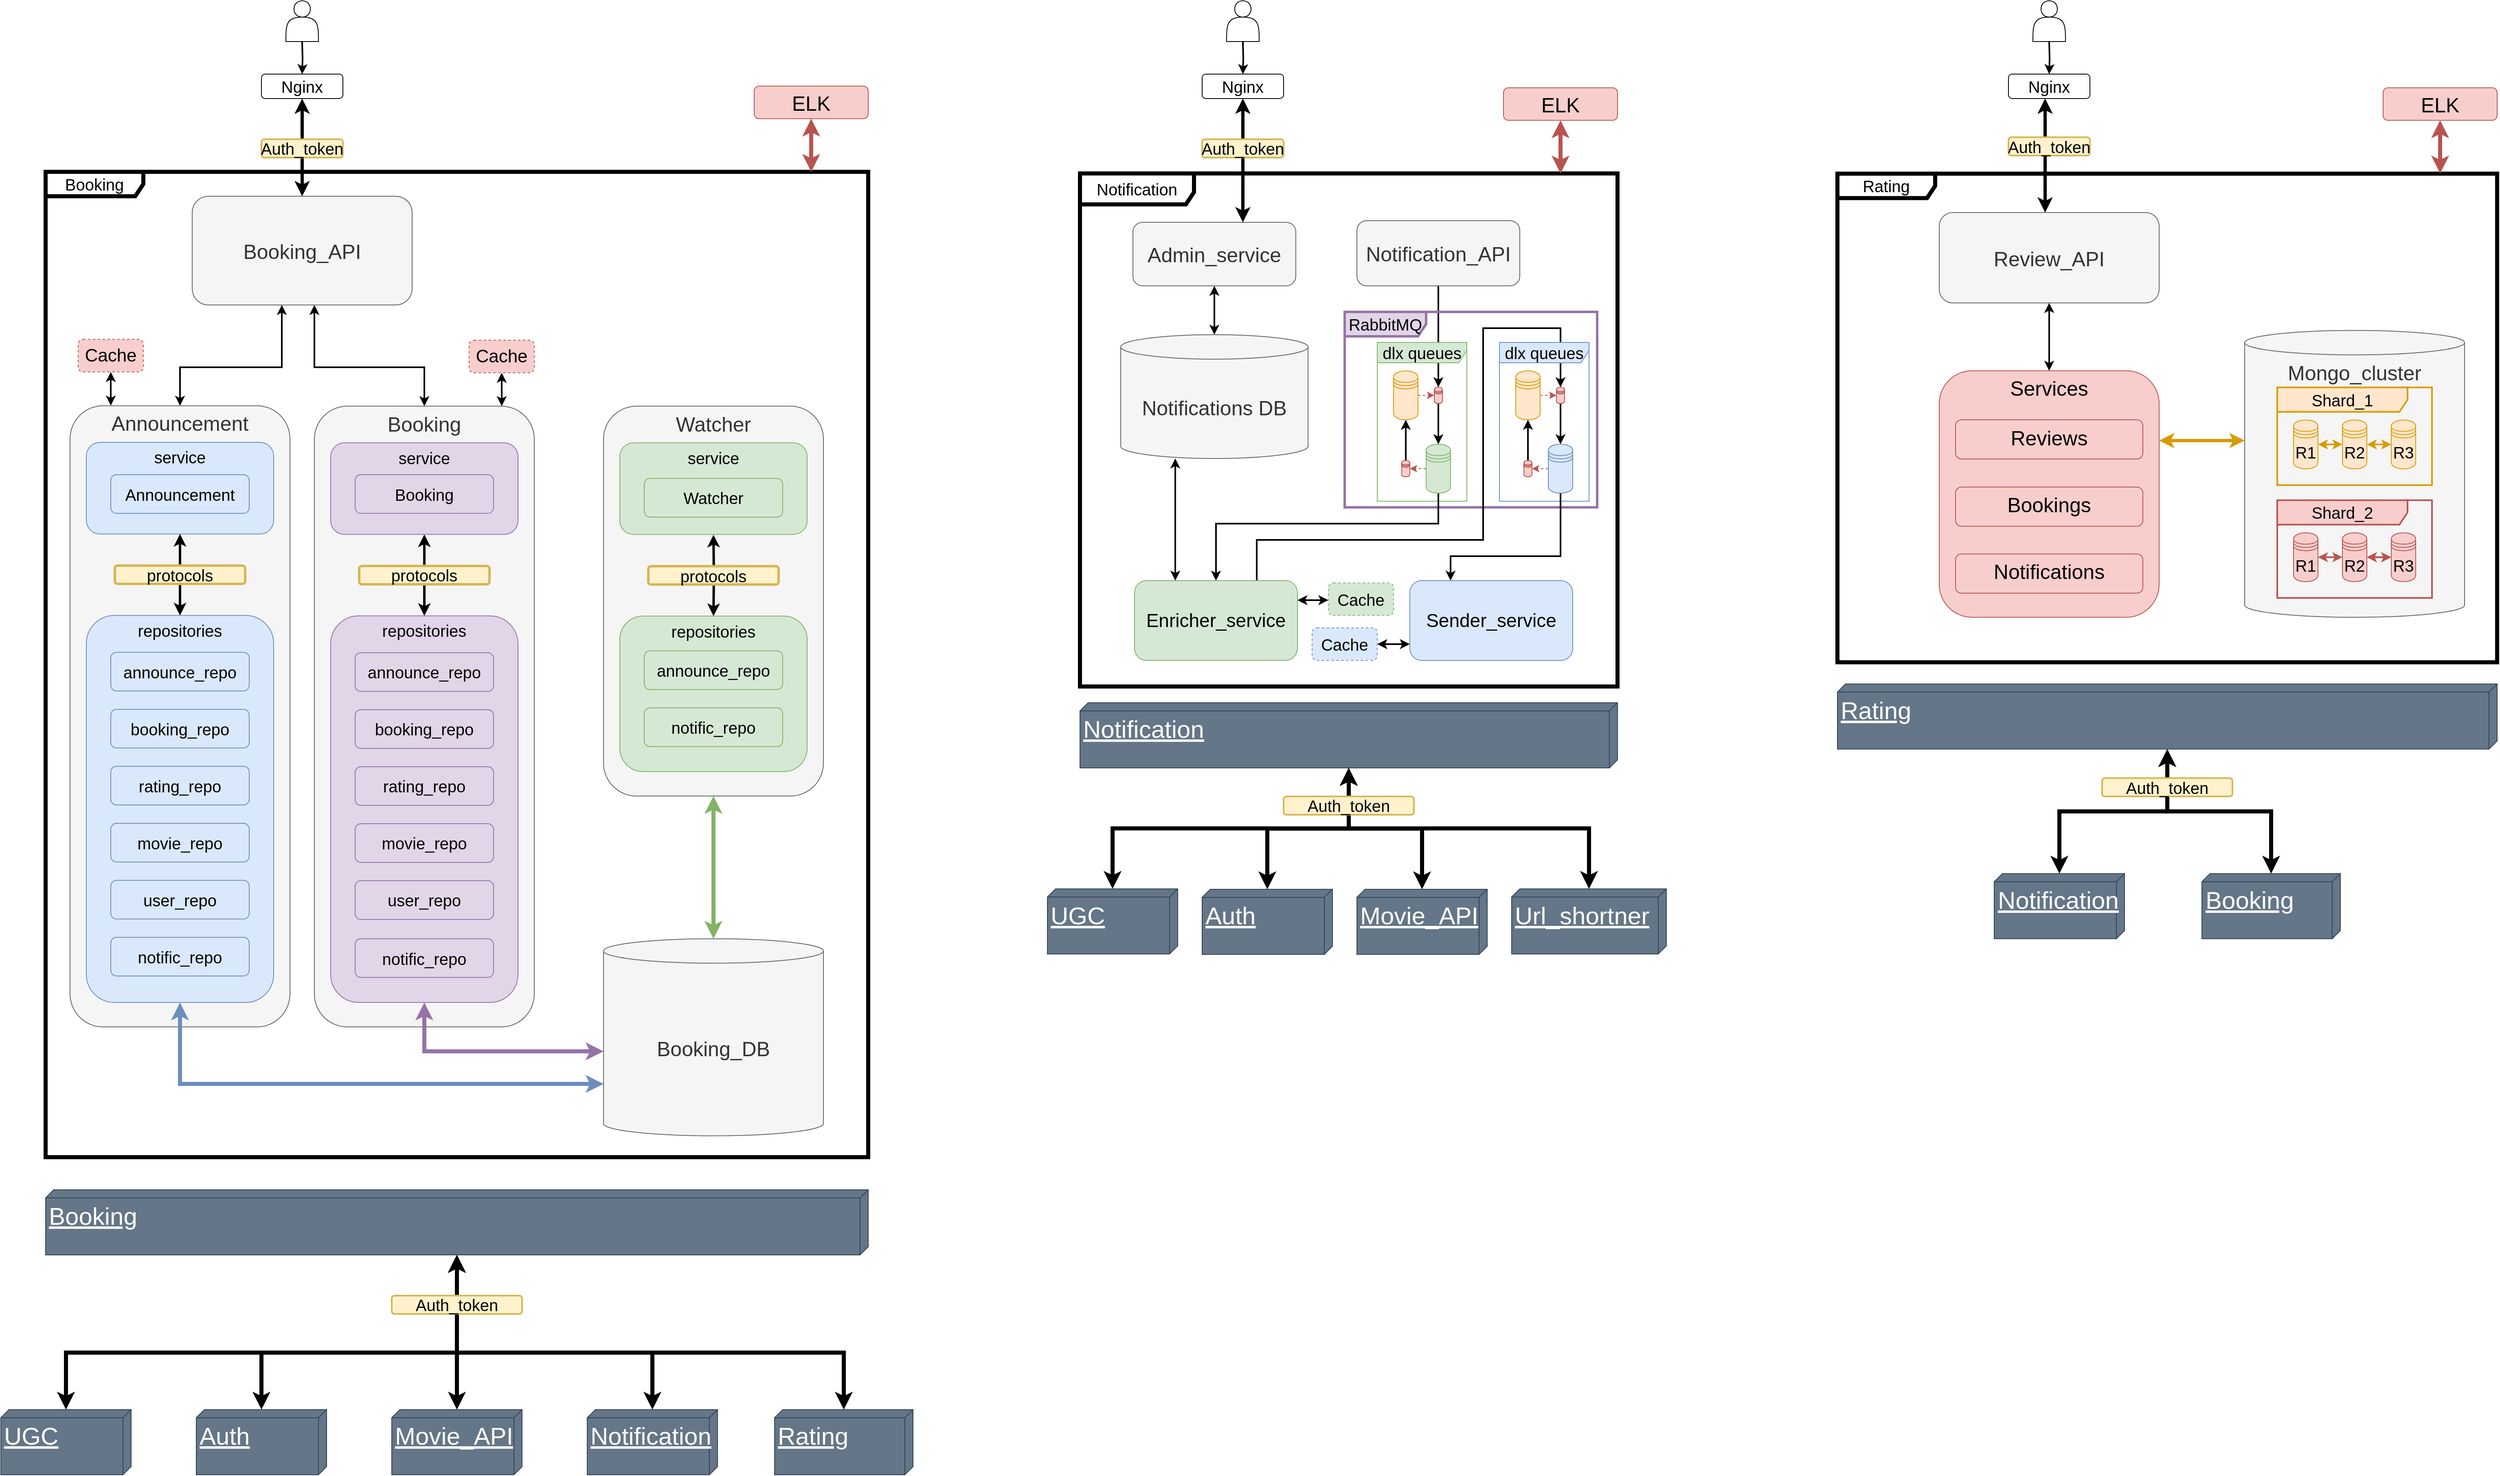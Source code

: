 <mxfile version="21.1.2" type="device" pages="2">
  <diagram name="Page-1" id="5f0bae14-7c28-e335-631c-24af17079c00">
    <mxGraphModel dx="774" dy="3084" grid="1" gridSize="10" guides="1" tooltips="1" connect="1" arrows="1" fold="1" page="1" pageScale="1" pageWidth="1654" pageHeight="1169" background="none" math="0" shadow="0">
      <root>
        <mxCell id="0" />
        <mxCell id="1" parent="0" />
        <mxCell id="wRpn8ejUoem8-f-RHs_P-20" value="Rating" style="shape=umlFrame;whiteSpace=wrap;html=1;fontSize=20;width=120;height=30;strokeWidth=5;shadow=0;" parent="1" vertex="1">
          <mxGeometry x="7305" y="252.25" width="810" height="600" as="geometry" />
        </mxCell>
        <mxCell id="QMjqb86_VweFeZpwHgAz-182" value="Booking" style="shape=umlFrame;whiteSpace=wrap;html=1;fontSize=20;width=120;height=30;strokeWidth=5;shadow=0;" parent="1" vertex="1">
          <mxGeometry x="5105" y="250" width="1010" height="1210" as="geometry" />
        </mxCell>
        <mxCell id="QMjqb86_VweFeZpwHgAz-158" value="Watcher" style="rounded=1;whiteSpace=wrap;html=1;fontSize=25;verticalAlign=top;horizontal=1;fillColor=#f5f5f5;strokeColor=#666666;fontColor=#333333;" parent="1" vertex="1">
          <mxGeometry x="5790" y="537.75" width="270" height="478.75" as="geometry" />
        </mxCell>
        <mxCell id="QMjqb86_VweFeZpwHgAz-90" value="Booking" style="rounded=1;whiteSpace=wrap;html=1;fontSize=25;verticalAlign=top;horizontal=1;fillColor=#f5f5f5;strokeColor=#666666;fontColor=#333333;" parent="1" vertex="1">
          <mxGeometry x="5435" y="537.75" width="270" height="762.25" as="geometry" />
        </mxCell>
        <mxCell id="QMjqb86_VweFeZpwHgAz-7" value="Announcement" style="rounded=1;whiteSpace=wrap;html=1;fontSize=25;verticalAlign=top;horizontal=1;fillColor=#f5f5f5;strokeColor=#666666;fontColor=#333333;" parent="1" vertex="1">
          <mxGeometry x="5135" y="537.25" width="270" height="762.75" as="geometry" />
        </mxCell>
        <mxCell id="QMjqb86_VweFeZpwHgAz-141" style="edgeStyle=orthogonalEdgeStyle;rounded=0;orthogonalLoop=1;jettySize=auto;html=1;strokeWidth=5;startArrow=classic;startFill=1;fillColor=#dae8fc;strokeColor=#6c8ebf;fontSize=20;" parent="1" source="QMjqb86_VweFeZpwHgAz-29" target="wRpn8ejUoem8-f-RHs_P-17" edge="1">
          <mxGeometry relative="1" as="geometry">
            <Array as="points">
              <mxPoint x="5270" y="1370" />
            </Array>
            <mxPoint x="5795" y="628.5" as="targetPoint" />
          </mxGeometry>
        </mxCell>
        <mxCell id="QMjqb86_VweFeZpwHgAz-29" value="repositories" style="rounded=1;whiteSpace=wrap;html=1;fontSize=20;fillColor=#dae8fc;strokeColor=#6c8ebf;verticalAlign=top;" parent="1" vertex="1">
          <mxGeometry x="5155" y="794.75" width="230" height="475.25" as="geometry" />
        </mxCell>
        <mxCell id="QMjqb86_VweFeZpwHgAz-60" value="announce_repo" style="rounded=1;whiteSpace=wrap;html=1;fontSize=20;fillColor=#dae8fc;strokeColor=#6c8ebf;verticalAlign=middle;" parent="1" vertex="1">
          <mxGeometry x="5185" y="840" width="170" height="47.5" as="geometry" />
        </mxCell>
        <mxCell id="QMjqb86_VweFeZpwHgAz-61" value="booking_repo" style="rounded=1;whiteSpace=wrap;html=1;fontSize=20;fillColor=#dae8fc;strokeColor=#6c8ebf;verticalAlign=middle;" parent="1" vertex="1">
          <mxGeometry x="5185" y="910" width="170" height="47.5" as="geometry" />
        </mxCell>
        <mxCell id="QMjqb86_VweFeZpwHgAz-62" value="movie_repo" style="rounded=1;whiteSpace=wrap;html=1;fontSize=20;fillColor=#dae8fc;strokeColor=#6c8ebf;verticalAlign=middle;" parent="1" vertex="1">
          <mxGeometry x="5185" y="1050" width="170" height="47.5" as="geometry" />
        </mxCell>
        <mxCell id="QMjqb86_VweFeZpwHgAz-63" value="rating_repo" style="rounded=1;whiteSpace=wrap;html=1;fontSize=20;fillColor=#dae8fc;strokeColor=#6c8ebf;verticalAlign=middle;" parent="1" vertex="1">
          <mxGeometry x="5185" y="980" width="170" height="47.5" as="geometry" />
        </mxCell>
        <mxCell id="QMjqb86_VweFeZpwHgAz-64" value="user_repo" style="rounded=1;whiteSpace=wrap;html=1;fontSize=20;fillColor=#dae8fc;strokeColor=#6c8ebf;verticalAlign=middle;" parent="1" vertex="1">
          <mxGeometry x="5185" y="1120" width="170" height="47.5" as="geometry" />
        </mxCell>
        <mxCell id="QMjqb86_VweFeZpwHgAz-65" value="notific_repo" style="rounded=1;whiteSpace=wrap;html=1;fontSize=20;fillColor=#dae8fc;strokeColor=#6c8ebf;verticalAlign=middle;" parent="1" vertex="1">
          <mxGeometry x="5185" y="1190" width="170" height="47.5" as="geometry" />
        </mxCell>
        <mxCell id="QMjqb86_VweFeZpwHgAz-77" style="edgeStyle=orthogonalEdgeStyle;rounded=0;orthogonalLoop=1;jettySize=auto;html=1;exitX=0.5;exitY=1;exitDx=0;exitDy=0;entryX=0.5;entryY=0;entryDx=0;entryDy=0;strokeWidth=3;startArrow=classic;startFill=1;fontSize=20;" parent="1" source="QMjqb86_VweFeZpwHgAz-68" target="QMjqb86_VweFeZpwHgAz-29" edge="1">
          <mxGeometry relative="1" as="geometry" />
        </mxCell>
        <mxCell id="QMjqb86_VweFeZpwHgAz-68" value="service" style="rounded=1;whiteSpace=wrap;html=1;fontSize=20;fillColor=#dae8fc;strokeColor=#6c8ebf;verticalAlign=top;" parent="1" vertex="1">
          <mxGeometry x="5155" y="582.25" width="230" height="112.5" as="geometry" />
        </mxCell>
        <mxCell id="QMjqb86_VweFeZpwHgAz-69" value="Announcement" style="rounded=1;whiteSpace=wrap;html=1;fontSize=20;fillColor=#dae8fc;strokeColor=#6c8ebf;verticalAlign=middle;" parent="1" vertex="1">
          <mxGeometry x="5185" y="621.88" width="170" height="47.5" as="geometry" />
        </mxCell>
        <mxCell id="QMjqb86_VweFeZpwHgAz-76" value="protocols" style="rounded=1;whiteSpace=wrap;html=1;fontSize=20;fillColor=#fff2cc;strokeColor=#d6b656;strokeWidth=3;" parent="1" vertex="1">
          <mxGeometry x="5190" y="733.5" width="160" height="22.5" as="geometry" />
        </mxCell>
        <mxCell id="QMjqb86_VweFeZpwHgAz-142" style="edgeStyle=orthogonalEdgeStyle;rounded=0;orthogonalLoop=1;jettySize=auto;html=1;startArrow=classic;startFill=1;strokeWidth=5;fillColor=#e1d5e7;strokeColor=#9673a6;fontSize=20;" parent="1" source="QMjqb86_VweFeZpwHgAz-91" target="wRpn8ejUoem8-f-RHs_P-17" edge="1">
          <mxGeometry relative="1" as="geometry">
            <Array as="points">
              <mxPoint x="5570" y="1330" />
            </Array>
            <mxPoint x="5765" y="628.5" as="targetPoint" />
          </mxGeometry>
        </mxCell>
        <mxCell id="QMjqb86_VweFeZpwHgAz-91" value="repositories" style="rounded=1;whiteSpace=wrap;html=1;fontSize=20;fillColor=#e1d5e7;strokeColor=#9673a6;verticalAlign=top;" parent="1" vertex="1">
          <mxGeometry x="5455" y="795.25" width="230" height="474.75" as="geometry" />
        </mxCell>
        <mxCell id="QMjqb86_VweFeZpwHgAz-92" value="announce_repo" style="rounded=1;whiteSpace=wrap;html=1;fontSize=20;fillColor=#e1d5e7;strokeColor=#9673a6;verticalAlign=middle;" parent="1" vertex="1">
          <mxGeometry x="5485" y="840.5" width="170" height="47.5" as="geometry" />
        </mxCell>
        <mxCell id="QMjqb86_VweFeZpwHgAz-93" value="booking_repo" style="rounded=1;whiteSpace=wrap;html=1;fontSize=20;fillColor=#e1d5e7;strokeColor=#9673a6;verticalAlign=middle;" parent="1" vertex="1">
          <mxGeometry x="5485" y="910.5" width="170" height="47.5" as="geometry" />
        </mxCell>
        <mxCell id="QMjqb86_VweFeZpwHgAz-94" value="movie_repo" style="rounded=1;whiteSpace=wrap;html=1;fontSize=20;fillColor=#e1d5e7;strokeColor=#9673a6;verticalAlign=middle;" parent="1" vertex="1">
          <mxGeometry x="5485" y="1050.5" width="170" height="47.5" as="geometry" />
        </mxCell>
        <mxCell id="QMjqb86_VweFeZpwHgAz-95" value="rating_repo" style="rounded=1;whiteSpace=wrap;html=1;fontSize=20;fillColor=#e1d5e7;strokeColor=#9673a6;verticalAlign=middle;" parent="1" vertex="1">
          <mxGeometry x="5485" y="980.5" width="170" height="47.5" as="geometry" />
        </mxCell>
        <mxCell id="QMjqb86_VweFeZpwHgAz-96" value="notific_repo" style="rounded=1;whiteSpace=wrap;html=1;fontSize=20;fillColor=#e1d5e7;strokeColor=#9673a6;verticalAlign=middle;" parent="1" vertex="1">
          <mxGeometry x="5485" y="1191.75" width="170" height="47.5" as="geometry" />
        </mxCell>
        <mxCell id="QMjqb86_VweFeZpwHgAz-97" value="user_repo" style="rounded=1;whiteSpace=wrap;html=1;fontSize=20;fillColor=#e1d5e7;strokeColor=#9673a6;verticalAlign=middle;" parent="1" vertex="1">
          <mxGeometry x="5485" y="1120.5" width="170" height="47.5" as="geometry" />
        </mxCell>
        <mxCell id="QMjqb86_VweFeZpwHgAz-98" style="edgeStyle=orthogonalEdgeStyle;rounded=0;orthogonalLoop=1;jettySize=auto;html=1;exitX=0.5;exitY=1;exitDx=0;exitDy=0;entryX=0.5;entryY=0;entryDx=0;entryDy=0;strokeWidth=3;startArrow=classic;startFill=1;fontSize=20;" parent="1" source="QMjqb86_VweFeZpwHgAz-99" target="QMjqb86_VweFeZpwHgAz-91" edge="1">
          <mxGeometry relative="1" as="geometry" />
        </mxCell>
        <mxCell id="QMjqb86_VweFeZpwHgAz-99" value="service" style="rounded=1;whiteSpace=wrap;html=1;fontSize=20;fillColor=#e1d5e7;strokeColor=#9673a6;verticalAlign=top;" parent="1" vertex="1">
          <mxGeometry x="5455" y="582.75" width="230" height="112.5" as="geometry" />
        </mxCell>
        <mxCell id="QMjqb86_VweFeZpwHgAz-100" value="Booking" style="rounded=1;whiteSpace=wrap;html=1;fontSize=20;fillColor=#e1d5e7;strokeColor=#9673a6;verticalAlign=middle;" parent="1" vertex="1">
          <mxGeometry x="5485" y="621.88" width="170" height="47.5" as="geometry" />
        </mxCell>
        <mxCell id="QMjqb86_VweFeZpwHgAz-101" value="protocols" style="rounded=1;whiteSpace=wrap;html=1;fontSize=20;fillColor=#fff2cc;strokeColor=#d6b656;strokeWidth=3;" parent="1" vertex="1">
          <mxGeometry x="5490" y="734" width="160" height="22.5" as="geometry" />
        </mxCell>
        <mxCell id="QMjqb86_VweFeZpwHgAz-103" style="edgeStyle=orthogonalEdgeStyle;rounded=0;orthogonalLoop=1;jettySize=auto;html=1;startArrow=classic;startFill=1;strokeWidth=2;fontSize=20;" parent="1" source="QMjqb86_VweFeZpwHgAz-102" edge="1">
          <mxGeometry relative="1" as="geometry">
            <Array as="points">
              <mxPoint x="5185" y="520.75" />
              <mxPoint x="5185" y="520.75" />
            </Array>
            <mxPoint x="5185.053" y="537" as="targetPoint" />
          </mxGeometry>
        </mxCell>
        <mxCell id="QMjqb86_VweFeZpwHgAz-102" value="Cache" style="rounded=1;whiteSpace=wrap;html=1;fontSize=22;fillColor=#f8cecc;strokeColor=#b85450;dashed=1;" parent="1" vertex="1">
          <mxGeometry x="5145" y="455.75" width="80" height="40" as="geometry" />
        </mxCell>
        <mxCell id="QMjqb86_VweFeZpwHgAz-106" value="Auth" style="verticalAlign=top;align=left;spacingTop=8;spacingLeft=2;spacingRight=12;shape=cube;size=10;direction=south;fontStyle=4;html=1;fontSize=30;fillColor=#647687;fontColor=#ffffff;strokeColor=#314354;" parent="1" vertex="1">
          <mxGeometry x="5290" y="1770" width="160" height="80" as="geometry" />
        </mxCell>
        <mxCell id="QMjqb86_VweFeZpwHgAz-107" value="UGC" style="verticalAlign=top;align=left;spacingTop=8;spacingLeft=2;spacingRight=12;shape=cube;size=10;direction=south;fontStyle=4;html=1;fontSize=30;fillColor=#647687;fontColor=#ffffff;strokeColor=#314354;" parent="1" vertex="1">
          <mxGeometry x="5050" y="1770" width="160" height="80" as="geometry" />
        </mxCell>
        <mxCell id="QMjqb86_VweFeZpwHgAz-108" value="Movie_API" style="verticalAlign=top;align=left;spacingTop=8;spacingLeft=2;spacingRight=12;shape=cube;size=10;direction=south;fontStyle=4;html=1;fontSize=30;fillColor=#647687;fontColor=#ffffff;strokeColor=#314354;" parent="1" vertex="1">
          <mxGeometry x="5530" y="1770" width="160" height="80" as="geometry" />
        </mxCell>
        <mxCell id="wRpn8ejUoem8-f-RHs_P-16" style="edgeStyle=orthogonalEdgeStyle;rounded=0;orthogonalLoop=1;jettySize=auto;html=1;startArrow=classic;startFill=1;strokeWidth=4;fillColor=#ffe6cc;strokeColor=#d79b00;fontSize=20;" parent="1" source="QMjqb86_VweFeZpwHgAz-118" target="wRpn8ejUoem8-f-RHs_P-2" edge="1">
          <mxGeometry relative="1" as="geometry">
            <Array as="points">
              <mxPoint x="7750" y="580" />
              <mxPoint x="7750" y="580" />
            </Array>
          </mxGeometry>
        </mxCell>
        <mxCell id="QMjqb86_VweFeZpwHgAz-118" value="Services" style="rounded=1;whiteSpace=wrap;html=1;fontSize=25;verticalAlign=top;horizontal=1;fillColor=#f8cecc;strokeColor=#b85450;" parent="1" vertex="1">
          <mxGeometry x="7430" y="494.25" width="270" height="302.75" as="geometry" />
        </mxCell>
        <mxCell id="QMjqb86_VweFeZpwHgAz-155" style="edgeStyle=orthogonalEdgeStyle;rounded=0;orthogonalLoop=1;jettySize=auto;html=1;startArrow=classic;startFill=1;strokeWidth=2;fontSize=20;" parent="1" source="QMjqb86_VweFeZpwHgAz-156" edge="1">
          <mxGeometry relative="1" as="geometry">
            <mxPoint x="5665" y="537.75" as="targetPoint" />
            <Array as="points">
              <mxPoint x="5665" y="521.75" />
              <mxPoint x="5665" y="521.75" />
            </Array>
          </mxGeometry>
        </mxCell>
        <mxCell id="QMjqb86_VweFeZpwHgAz-156" value="Cache" style="rounded=1;whiteSpace=wrap;html=1;fontSize=22;fillColor=#f8cecc;strokeColor=#b85450;dashed=1;" parent="1" vertex="1">
          <mxGeometry x="5625" y="456.75" width="80" height="40" as="geometry" />
        </mxCell>
        <mxCell id="QMjqb86_VweFeZpwHgAz-177" style="edgeStyle=orthogonalEdgeStyle;rounded=0;orthogonalLoop=1;jettySize=auto;html=1;strokeWidth=5;fillColor=#d5e8d4;strokeColor=#82b366;startArrow=classic;startFill=1;fontSize=20;" parent="1" source="QMjqb86_VweFeZpwHgAz-158" target="wRpn8ejUoem8-f-RHs_P-17" edge="1">
          <mxGeometry relative="1" as="geometry">
            <Array as="points">
              <mxPoint x="5925" y="1060" />
              <mxPoint x="5925" y="1060" />
            </Array>
            <mxPoint x="5825" y="628.5" as="targetPoint" />
          </mxGeometry>
        </mxCell>
        <mxCell id="QMjqb86_VweFeZpwHgAz-159" value="service" style="rounded=1;whiteSpace=wrap;html=1;fontSize=20;verticalAlign=top;fillColor=#d5e8d4;strokeColor=#82b366;" parent="1" vertex="1">
          <mxGeometry x="5810" y="582.75" width="230" height="112.5" as="geometry" />
        </mxCell>
        <mxCell id="QMjqb86_VweFeZpwHgAz-160" value="Watcher" style="rounded=1;whiteSpace=wrap;html=1;fontSize=20;verticalAlign=middle;fillColor=#d5e8d4;strokeColor=#82b366;" parent="1" vertex="1">
          <mxGeometry x="5840" y="626.5" width="170" height="47.5" as="geometry" />
        </mxCell>
        <mxCell id="QMjqb86_VweFeZpwHgAz-171" value="repositories" style="rounded=1;whiteSpace=wrap;html=1;fontSize=20;fillColor=#d5e8d4;strokeColor=#82b366;verticalAlign=top;" parent="1" vertex="1">
          <mxGeometry x="5810" y="795.5" width="230" height="191" as="geometry" />
        </mxCell>
        <mxCell id="QMjqb86_VweFeZpwHgAz-172" value="announce_repo" style="rounded=1;whiteSpace=wrap;html=1;fontSize=20;fillColor=#d5e8d4;strokeColor=#82b366;verticalAlign=middle;" parent="1" vertex="1">
          <mxGeometry x="5840" y="838.25" width="170" height="47.5" as="geometry" />
        </mxCell>
        <mxCell id="QMjqb86_VweFeZpwHgAz-173" value="notific_repo" style="rounded=1;whiteSpace=wrap;html=1;fontSize=20;fillColor=#d5e8d4;strokeColor=#82b366;verticalAlign=middle;" parent="1" vertex="1">
          <mxGeometry x="5840" y="908.25" width="170" height="47.5" as="geometry" />
        </mxCell>
        <mxCell id="QMjqb86_VweFeZpwHgAz-175" style="edgeStyle=orthogonalEdgeStyle;rounded=0;orthogonalLoop=1;jettySize=auto;html=1;exitX=0.5;exitY=1;exitDx=0;exitDy=0;entryX=0.5;entryY=0;entryDx=0;entryDy=0;strokeWidth=3;startArrow=classic;startFill=1;fontSize=20;" parent="1" target="QMjqb86_VweFeZpwHgAz-171" edge="1">
          <mxGeometry relative="1" as="geometry">
            <mxPoint x="5925" y="695.75" as="sourcePoint" />
          </mxGeometry>
        </mxCell>
        <mxCell id="QMjqb86_VweFeZpwHgAz-176" value="protocols" style="rounded=1;whiteSpace=wrap;html=1;fontSize=20;fillColor=#fff2cc;strokeColor=#d6b656;strokeWidth=3;" parent="1" vertex="1">
          <mxGeometry x="5845" y="734.25" width="160" height="22.5" as="geometry" />
        </mxCell>
        <mxCell id="QMjqb86_VweFeZpwHgAz-183" value="ELK" style="rounded=1;whiteSpace=wrap;html=1;fontSize=25;fillColor=#f8cecc;strokeColor=#b85450;" parent="1" vertex="1">
          <mxGeometry x="5975" y="144.75" width="140" height="40" as="geometry" />
        </mxCell>
        <mxCell id="QMjqb86_VweFeZpwHgAz-184" style="edgeStyle=orthogonalEdgeStyle;rounded=0;orthogonalLoop=1;jettySize=auto;html=1;strokeWidth=5;startArrow=classic;startFill=1;endArrow=classic;endFill=1;fillColor=#f8cecc;strokeColor=#b85450;fontSize=20;" parent="1" source="QMjqb86_VweFeZpwHgAz-183" edge="1">
          <mxGeometry relative="1" as="geometry">
            <mxPoint x="4815.059" y="207.25" as="sourcePoint" />
            <mxPoint x="6045" y="250" as="targetPoint" />
            <Array as="points">
              <mxPoint x="6045" y="200" />
              <mxPoint x="6045" y="200" />
            </Array>
          </mxGeometry>
        </mxCell>
        <mxCell id="QMjqb86_VweFeZpwHgAz-191" style="edgeStyle=orthogonalEdgeStyle;rounded=0;orthogonalLoop=1;jettySize=auto;html=1;strokeWidth=2;startArrow=classic;startFill=1;fontSize=20;" parent="1" source="QMjqb86_VweFeZpwHgAz-186" target="QMjqb86_VweFeZpwHgAz-7" edge="1">
          <mxGeometry relative="1" as="geometry">
            <Array as="points">
              <mxPoint x="5395" y="330" />
              <mxPoint x="5395" y="490" />
              <mxPoint x="5270" y="490" />
            </Array>
          </mxGeometry>
        </mxCell>
        <mxCell id="QMjqb86_VweFeZpwHgAz-192" style="edgeStyle=orthogonalEdgeStyle;rounded=0;orthogonalLoop=1;jettySize=auto;html=1;strokeWidth=2;startArrow=classic;startFill=1;fontSize=20;" parent="1" source="QMjqb86_VweFeZpwHgAz-186" target="QMjqb86_VweFeZpwHgAz-90" edge="1">
          <mxGeometry relative="1" as="geometry">
            <Array as="points">
              <mxPoint x="5435" y="370" />
              <mxPoint x="5435" y="490" />
              <mxPoint x="5570" y="490" />
            </Array>
          </mxGeometry>
        </mxCell>
        <mxCell id="QMjqb86_VweFeZpwHgAz-186" value="Booking_API" style="rounded=1;whiteSpace=wrap;html=1;fontSize=25;verticalAlign=middle;horizontal=1;fillColor=#f5f5f5;strokeColor=#666666;fontColor=#333333;" parent="1" vertex="1">
          <mxGeometry x="5285" y="280" width="270" height="133.5" as="geometry" />
        </mxCell>
        <mxCell id="U3zBMfZ59ioLL2xYcL-t-6" style="edgeStyle=orthogonalEdgeStyle;rounded=0;orthogonalLoop=1;jettySize=auto;html=1;strokeWidth=4;startArrow=classic;startFill=1;fontSize=20;" parent="1" source="U3zBMfZ59ioLL2xYcL-t-1" target="QMjqb86_VweFeZpwHgAz-186" edge="1">
          <mxGeometry relative="1" as="geometry">
            <Array as="points">
              <mxPoint x="5420" y="140" />
              <mxPoint x="5420" y="140" />
            </Array>
          </mxGeometry>
        </mxCell>
        <mxCell id="U3zBMfZ59ioLL2xYcL-t-1" value="Nginx" style="rounded=1;whiteSpace=wrap;html=1;fontSize=20;" parent="1" vertex="1">
          <mxGeometry x="5370" y="130" width="100" height="30" as="geometry" />
        </mxCell>
        <mxCell id="U3zBMfZ59ioLL2xYcL-t-2" style="edgeStyle=orthogonalEdgeStyle;rounded=0;orthogonalLoop=1;jettySize=auto;html=1;exitX=0.5;exitY=1;exitDx=0;exitDy=0;entryX=0.5;entryY=0;entryDx=0;entryDy=0;strokeWidth=2;fontSize=20;" parent="1" target="U3zBMfZ59ioLL2xYcL-t-1" edge="1">
          <mxGeometry relative="1" as="geometry">
            <mxPoint x="5420" y="90" as="sourcePoint" />
          </mxGeometry>
        </mxCell>
        <mxCell id="U3zBMfZ59ioLL2xYcL-t-3" value="" style="shape=actor;whiteSpace=wrap;html=1;fontSize=20;" parent="1" vertex="1">
          <mxGeometry x="5400" y="40" width="40" height="50" as="geometry" />
        </mxCell>
        <mxCell id="U3zBMfZ59ioLL2xYcL-t-4" value="Auth_token" style="rounded=1;whiteSpace=wrap;html=1;fontSize=20;fillColor=#fff2cc;strokeColor=#d6b656;strokeWidth=2;" parent="1" vertex="1">
          <mxGeometry x="5370" y="210" width="100" height="22.5" as="geometry" />
        </mxCell>
        <mxCell id="0PKi19QaGdo59xkb99KY-133" style="edgeStyle=orthogonalEdgeStyle;rounded=0;orthogonalLoop=1;jettySize=auto;html=1;startArrow=classic;startFill=1;strokeWidth=5;" parent="1" source="QMjqb86_VweFeZpwHgAz-154" target="QMjqb86_VweFeZpwHgAz-107" edge="1">
          <mxGeometry relative="1" as="geometry">
            <Array as="points">
              <mxPoint x="5610" y="1700" />
              <mxPoint x="5130" y="1700" />
            </Array>
          </mxGeometry>
        </mxCell>
        <mxCell id="0PKi19QaGdo59xkb99KY-134" style="edgeStyle=orthogonalEdgeStyle;rounded=0;orthogonalLoop=1;jettySize=auto;html=1;startArrow=classic;startFill=1;strokeWidth=5;" parent="1" source="QMjqb86_VweFeZpwHgAz-154" target="QMjqb86_VweFeZpwHgAz-106" edge="1">
          <mxGeometry relative="1" as="geometry">
            <Array as="points">
              <mxPoint x="5610" y="1700" />
              <mxPoint x="5370" y="1700" />
            </Array>
          </mxGeometry>
        </mxCell>
        <mxCell id="0PKi19QaGdo59xkb99KY-135" style="edgeStyle=orthogonalEdgeStyle;rounded=0;orthogonalLoop=1;jettySize=auto;html=1;startArrow=classic;startFill=1;strokeWidth=5;" parent="1" source="QMjqb86_VweFeZpwHgAz-154" target="QMjqb86_VweFeZpwHgAz-108" edge="1">
          <mxGeometry relative="1" as="geometry" />
        </mxCell>
        <mxCell id="0PKi19QaGdo59xkb99KY-136" style="edgeStyle=orthogonalEdgeStyle;rounded=0;orthogonalLoop=1;jettySize=auto;html=1;startArrow=classic;startFill=1;strokeWidth=5;" parent="1" source="QMjqb86_VweFeZpwHgAz-154" target="0PKi19QaGdo59xkb99KY-130" edge="1">
          <mxGeometry relative="1" as="geometry">
            <Array as="points">
              <mxPoint x="5610" y="1700" />
              <mxPoint x="5850" y="1700" />
            </Array>
          </mxGeometry>
        </mxCell>
        <mxCell id="0PKi19QaGdo59xkb99KY-137" style="edgeStyle=orthogonalEdgeStyle;rounded=0;orthogonalLoop=1;jettySize=auto;html=1;startArrow=classic;startFill=1;strokeWidth=5;" parent="1" source="QMjqb86_VweFeZpwHgAz-154" target="0PKi19QaGdo59xkb99KY-131" edge="1">
          <mxGeometry relative="1" as="geometry">
            <Array as="points">
              <mxPoint x="5610" y="1700" />
              <mxPoint x="6085" y="1700" />
            </Array>
          </mxGeometry>
        </mxCell>
        <mxCell id="QMjqb86_VweFeZpwHgAz-154" value="Booking" style="verticalAlign=top;align=left;spacingTop=8;spacingLeft=2;spacingRight=12;shape=cube;size=10;direction=south;fontStyle=4;html=1;fontSize=30;fillColor=#647687;fontColor=#ffffff;strokeColor=#314354;" parent="1" vertex="1">
          <mxGeometry x="5105" y="1500" width="1010" height="80" as="geometry" />
        </mxCell>
        <mxCell id="r9NK7bPRkF2aGvTL5m-4-2" style="edgeStyle=orthogonalEdgeStyle;rounded=0;orthogonalLoop=1;jettySize=auto;html=1;startArrow=classic;startFill=1;strokeWidth=2;fontSize=20;" parent="1" source="r9NK7bPRkF2aGvTL5m-4-1" target="QMjqb86_VweFeZpwHgAz-118" edge="1">
          <mxGeometry relative="1" as="geometry">
            <Array as="points">
              <mxPoint x="7565" y="345" />
            </Array>
          </mxGeometry>
        </mxCell>
        <mxCell id="r9NK7bPRkF2aGvTL5m-4-1" value="Review_API" style="rounded=1;whiteSpace=wrap;html=1;fontSize=25;verticalAlign=middle;horizontal=1;fillColor=#f5f5f5;strokeColor=#666666;fontColor=#333333;" parent="1" vertex="1">
          <mxGeometry x="7430" y="300" width="270" height="111" as="geometry" />
        </mxCell>
        <mxCell id="wRpn8ejUoem8-f-RHs_P-2" value="Mongo_cluster" style="shape=cylinder3;whiteSpace=wrap;html=1;boundedLbl=1;backgroundOutline=1;size=15;fontSize=25;horizontal=1;verticalAlign=top;fillColor=#f5f5f5;fontColor=#333333;strokeColor=#666666;" parent="1" vertex="1">
          <mxGeometry x="7805" y="444.75" width="270" height="352.25" as="geometry" />
        </mxCell>
        <mxCell id="wRpn8ejUoem8-f-RHs_P-3" value="Shard_2" style="shape=umlFrame;whiteSpace=wrap;html=1;fontSize=20;width=160;height=30;strokeWidth=2;shadow=0;fillColor=#f8cecc;strokeColor=#b85450;" parent="1" vertex="1">
          <mxGeometry x="7845" y="653.25" width="190" height="120" as="geometry" />
        </mxCell>
        <mxCell id="wRpn8ejUoem8-f-RHs_P-4" value="Shard_1" style="shape=umlFrame;whiteSpace=wrap;html=1;fontSize=20;width=160;height=30;strokeWidth=2;shadow=0;fillColor=#ffe6cc;strokeColor=#d79b00;" parent="1" vertex="1">
          <mxGeometry x="7845" y="514.75" width="190" height="120" as="geometry" />
        </mxCell>
        <mxCell id="wRpn8ejUoem8-f-RHs_P-5" style="edgeStyle=orthogonalEdgeStyle;rounded=0;orthogonalLoop=1;jettySize=auto;html=1;exitX=1;exitY=0.5;exitDx=0;exitDy=0;entryX=0;entryY=0.5;entryDx=0;entryDy=0;strokeWidth=2;startArrow=classic;startFill=1;endArrow=classic;endFill=1;fillColor=#ffe6cc;strokeColor=#d79b00;fontSize=20;" parent="1" source="wRpn8ejUoem8-f-RHs_P-6" target="wRpn8ejUoem8-f-RHs_P-8" edge="1">
          <mxGeometry relative="1" as="geometry" />
        </mxCell>
        <mxCell id="wRpn8ejUoem8-f-RHs_P-6" value="R1" style="shape=datastore;whiteSpace=wrap;html=1;fontSize=20;fillColor=#ffe6cc;strokeColor=#d79b00;" parent="1" vertex="1">
          <mxGeometry x="7865" y="554.75" width="30" height="60" as="geometry" />
        </mxCell>
        <mxCell id="wRpn8ejUoem8-f-RHs_P-7" style="edgeStyle=orthogonalEdgeStyle;rounded=0;orthogonalLoop=1;jettySize=auto;html=1;exitX=1;exitY=0.5;exitDx=0;exitDy=0;entryX=0;entryY=0.5;entryDx=0;entryDy=0;strokeWidth=2;startArrow=classic;startFill=1;endArrow=classic;endFill=1;fillColor=#ffe6cc;strokeColor=#d79b00;fontSize=20;" parent="1" source="wRpn8ejUoem8-f-RHs_P-8" target="wRpn8ejUoem8-f-RHs_P-9" edge="1">
          <mxGeometry relative="1" as="geometry" />
        </mxCell>
        <mxCell id="wRpn8ejUoem8-f-RHs_P-8" value="R2" style="shape=datastore;whiteSpace=wrap;html=1;fontSize=20;fillColor=#ffe6cc;strokeColor=#d79b00;" parent="1" vertex="1">
          <mxGeometry x="7925" y="554.75" width="30" height="60" as="geometry" />
        </mxCell>
        <mxCell id="wRpn8ejUoem8-f-RHs_P-9" value="R3" style="shape=datastore;whiteSpace=wrap;html=1;fontSize=20;fillColor=#ffe6cc;strokeColor=#d79b00;" parent="1" vertex="1">
          <mxGeometry x="7985" y="554.75" width="30" height="60" as="geometry" />
        </mxCell>
        <mxCell id="wRpn8ejUoem8-f-RHs_P-10" style="edgeStyle=orthogonalEdgeStyle;rounded=0;orthogonalLoop=1;jettySize=auto;html=1;exitX=1;exitY=0.5;exitDx=0;exitDy=0;entryX=0;entryY=0.5;entryDx=0;entryDy=0;strokeWidth=2;startArrow=classic;startFill=1;endArrow=classic;endFill=1;fillColor=#f8cecc;strokeColor=#b85450;fontSize=20;" parent="1" source="wRpn8ejUoem8-f-RHs_P-11" target="wRpn8ejUoem8-f-RHs_P-13" edge="1">
          <mxGeometry relative="1" as="geometry" />
        </mxCell>
        <mxCell id="wRpn8ejUoem8-f-RHs_P-11" value="R1" style="shape=datastore;whiteSpace=wrap;html=1;fontSize=20;fillColor=#f8cecc;strokeColor=#b85450;" parent="1" vertex="1">
          <mxGeometry x="7865" y="693.25" width="30" height="60" as="geometry" />
        </mxCell>
        <mxCell id="wRpn8ejUoem8-f-RHs_P-12" style="edgeStyle=orthogonalEdgeStyle;rounded=0;orthogonalLoop=1;jettySize=auto;html=1;exitX=1;exitY=0.5;exitDx=0;exitDy=0;entryX=0;entryY=0.5;entryDx=0;entryDy=0;strokeWidth=2;startArrow=classic;startFill=1;endArrow=classic;endFill=1;fillColor=#f8cecc;strokeColor=#b85450;fontSize=20;" parent="1" source="wRpn8ejUoem8-f-RHs_P-13" target="wRpn8ejUoem8-f-RHs_P-15" edge="1">
          <mxGeometry relative="1" as="geometry" />
        </mxCell>
        <mxCell id="wRpn8ejUoem8-f-RHs_P-13" value="R2" style="shape=datastore;whiteSpace=wrap;html=1;fontSize=20;fillColor=#f8cecc;strokeColor=#b85450;" parent="1" vertex="1">
          <mxGeometry x="7925" y="693.25" width="30" height="60" as="geometry" />
        </mxCell>
        <mxCell id="wRpn8ejUoem8-f-RHs_P-14" value="" style="edgeStyle=orthogonalEdgeStyle;rounded=0;orthogonalLoop=1;jettySize=auto;html=1;strokeWidth=2;startArrow=classic;startFill=1;endArrow=classic;endFill=1;fillColor=#f8cecc;strokeColor=#b85450;fontSize=20;" parent="1" source="wRpn8ejUoem8-f-RHs_P-15" target="wRpn8ejUoem8-f-RHs_P-13" edge="1">
          <mxGeometry relative="1" as="geometry" />
        </mxCell>
        <mxCell id="wRpn8ejUoem8-f-RHs_P-15" value="R3" style="shape=datastore;whiteSpace=wrap;html=1;fontSize=20;fillColor=#f8cecc;strokeColor=#b85450;" parent="1" vertex="1">
          <mxGeometry x="7985" y="693.25" width="30" height="60" as="geometry" />
        </mxCell>
        <mxCell id="wRpn8ejUoem8-f-RHs_P-17" value="Booking_DB" style="shape=cylinder3;whiteSpace=wrap;html=1;boundedLbl=1;backgroundOutline=1;size=15;fontSize=25;horizontal=1;verticalAlign=middle;fillColor=#f5f5f5;fontColor=#333333;strokeColor=#666666;align=center;" parent="1" vertex="1">
          <mxGeometry x="5790" y="1191.75" width="270" height="242" as="geometry" />
        </mxCell>
        <mxCell id="wRpn8ejUoem8-f-RHs_P-21" value="Rating" style="verticalAlign=top;align=left;spacingTop=8;spacingLeft=2;spacingRight=12;shape=cube;size=10;direction=south;fontStyle=4;html=1;fontSize=30;fillColor=#647687;fontColor=#ffffff;strokeColor=#314354;" parent="1" vertex="1">
          <mxGeometry x="7305" y="878.88" width="810" height="80" as="geometry" />
        </mxCell>
        <mxCell id="wRpn8ejUoem8-f-RHs_P-23" style="edgeStyle=orthogonalEdgeStyle;rounded=0;orthogonalLoop=1;jettySize=auto;html=1;strokeWidth=4;startArrow=classic;startFill=1;fontSize=20;" parent="1" source="wRpn8ejUoem8-f-RHs_P-24" edge="1" target="r9NK7bPRkF2aGvTL5m-4-1">
          <mxGeometry relative="1" as="geometry">
            <Array as="points">
              <mxPoint x="7560" y="190" />
              <mxPoint x="7560" y="190" />
            </Array>
            <mxPoint x="7565" y="277.5" as="targetPoint" />
          </mxGeometry>
        </mxCell>
        <mxCell id="wRpn8ejUoem8-f-RHs_P-24" value="Nginx" style="rounded=1;whiteSpace=wrap;html=1;fontSize=20;" parent="1" vertex="1">
          <mxGeometry x="7515" y="130" width="100" height="30" as="geometry" />
        </mxCell>
        <mxCell id="wRpn8ejUoem8-f-RHs_P-25" style="edgeStyle=orthogonalEdgeStyle;rounded=0;orthogonalLoop=1;jettySize=auto;html=1;exitX=0.5;exitY=1;exitDx=0;exitDy=0;entryX=0.5;entryY=0;entryDx=0;entryDy=0;strokeWidth=2;fontSize=20;" parent="1" target="wRpn8ejUoem8-f-RHs_P-24" edge="1">
          <mxGeometry relative="1" as="geometry">
            <mxPoint x="7565" y="90" as="sourcePoint" />
          </mxGeometry>
        </mxCell>
        <mxCell id="wRpn8ejUoem8-f-RHs_P-26" value="" style="shape=actor;whiteSpace=wrap;html=1;fontSize=20;" parent="1" vertex="1">
          <mxGeometry x="7545" y="40" width="40" height="50" as="geometry" />
        </mxCell>
        <mxCell id="wRpn8ejUoem8-f-RHs_P-27" value="Auth_token" style="rounded=1;whiteSpace=wrap;html=1;fontSize=20;fillColor=#fff2cc;strokeColor=#d6b656;strokeWidth=2;" parent="1" vertex="1">
          <mxGeometry x="7515" y="207.5" width="100" height="22.5" as="geometry" />
        </mxCell>
        <mxCell id="0PKi19QaGdo59xkb99KY-57" value="Notification" style="shape=umlFrame;whiteSpace=wrap;html=1;fontSize=20;width=140;height=38;strokeWidth=5;" parent="1" vertex="1">
          <mxGeometry x="6375" y="252" width="660" height="630" as="geometry" />
        </mxCell>
        <mxCell id="0PKi19QaGdo59xkb99KY-59" style="edgeStyle=orthogonalEdgeStyle;rounded=0;orthogonalLoop=1;jettySize=auto;html=1;exitX=0.5;exitY=1;exitDx=0;exitDy=0;entryX=0.5;entryY=0;entryDx=0;entryDy=0;strokeWidth=2;startArrow=none;startFill=0;endArrow=classic;endFill=1;fontSize=20;" parent="1" source="0PKi19QaGdo59xkb99KY-69" target="0PKi19QaGdo59xkb99KY-85" edge="1">
          <mxGeometry relative="1" as="geometry" />
        </mxCell>
        <mxCell id="0PKi19QaGdo59xkb99KY-60" value="RabbitMQ" style="shape=umlFrame;whiteSpace=wrap;html=1;fontSize=20;width=100;height=30;strokeWidth=3;shadow=0;fillColor=#e1d5e7;strokeColor=#9673a6;" parent="1" vertex="1">
          <mxGeometry x="6700" y="422" width="310" height="240" as="geometry" />
        </mxCell>
        <mxCell id="0PKi19QaGdo59xkb99KY-61" value="dlx queues" style="shape=umlFrame;whiteSpace=wrap;html=1;fontSize=20;width=110;height=25;strokeWidth=1;shadow=0;fillColor=#d5e8d4;strokeColor=#82b366;" parent="1" vertex="1">
          <mxGeometry x="6740" y="459.5" width="110" height="195" as="geometry" />
        </mxCell>
        <mxCell id="0PKi19QaGdo59xkb99KY-62" style="edgeStyle=orthogonalEdgeStyle;rounded=0;orthogonalLoop=1;jettySize=auto;html=1;exitX=0.75;exitY=0;exitDx=0;exitDy=0;strokeWidth=2;startArrow=none;startFill=0;endArrow=classic;endFill=1;entryX=0.5;entryY=0;entryDx=0;entryDy=0;fontSize=20;" parent="1" source="0PKi19QaGdo59xkb99KY-76" target="0PKi19QaGdo59xkb99KY-94" edge="1">
          <mxGeometry relative="1" as="geometry">
            <Array as="points">
              <mxPoint x="6592" y="702" />
              <mxPoint x="6870" y="702" />
              <mxPoint x="6870" y="442" />
              <mxPoint x="6965" y="442" />
            </Array>
          </mxGeometry>
        </mxCell>
        <mxCell id="0PKi19QaGdo59xkb99KY-63" value="dlx queues" style="shape=umlFrame;whiteSpace=wrap;html=1;fontSize=20;width=110;height=25;strokeWidth=1;shadow=0;fillColor=#dae8fc;strokeColor=#6c8ebf;" parent="1" vertex="1">
          <mxGeometry x="6890" y="459.5" width="110" height="195" as="geometry" />
        </mxCell>
        <mxCell id="0PKi19QaGdo59xkb99KY-64" value="Admin_service" style="rounded=1;whiteSpace=wrap;html=1;fontSize=25;fillColor=#f5f5f5;strokeColor=#666666;fontColor=#333333;verticalAlign=middle;" parent="1" vertex="1">
          <mxGeometry x="6440" y="312" width="200" height="78" as="geometry" />
        </mxCell>
        <mxCell id="0PKi19QaGdo59xkb99KY-69" value="Notification_API" style="rounded=1;whiteSpace=wrap;html=1;fontSize=25;fillColor=#f5f5f5;strokeColor=#666666;fontColor=#333333;" parent="1" vertex="1">
          <mxGeometry x="6715" y="310" width="200" height="80" as="geometry" />
        </mxCell>
        <mxCell id="0PKi19QaGdo59xkb99KY-70" style="edgeStyle=orthogonalEdgeStyle;rounded=0;orthogonalLoop=1;jettySize=auto;html=1;exitX=0.25;exitY=0;exitDx=0;exitDy=0;strokeWidth=2;startArrow=classic;startFill=1;endArrow=classic;endFill=1;fontSize=20;" parent="1" source="0PKi19QaGdo59xkb99KY-76" target="0PKi19QaGdo59xkb99KY-98" edge="1">
          <mxGeometry relative="1" as="geometry">
            <Array as="points">
              <mxPoint x="6492" y="620" />
              <mxPoint x="6492" y="620" />
            </Array>
          </mxGeometry>
        </mxCell>
        <mxCell id="0PKi19QaGdo59xkb99KY-71" style="edgeStyle=orthogonalEdgeStyle;rounded=0;orthogonalLoop=1;jettySize=auto;html=1;strokeWidth=2;startArrow=classic;startFill=1;endArrow=classic;endFill=1;fontSize=20;" parent="1" source="0PKi19QaGdo59xkb99KY-76" target="0PKi19QaGdo59xkb99KY-78" edge="1">
          <mxGeometry relative="1" as="geometry">
            <Array as="points">
              <mxPoint x="6655" y="776" />
              <mxPoint x="6655" y="776" />
            </Array>
          </mxGeometry>
        </mxCell>
        <mxCell id="0PKi19QaGdo59xkb99KY-76" value="Enricher_service" style="rounded=1;whiteSpace=wrap;html=1;fontSize=23;fillColor=#d5e8d4;strokeColor=#82b366;" parent="1" vertex="1">
          <mxGeometry x="6442" y="752" width="200" height="98" as="geometry" />
        </mxCell>
        <mxCell id="0PKi19QaGdo59xkb99KY-77" value="Sender_service" style="rounded=1;whiteSpace=wrap;html=1;fontSize=23;fillColor=#dae8fc;strokeColor=#6c8ebf;" parent="1" vertex="1">
          <mxGeometry x="6780" y="752" width="200" height="98" as="geometry" />
        </mxCell>
        <mxCell id="0PKi19QaGdo59xkb99KY-78" value="Cache" style="rounded=1;whiteSpace=wrap;html=1;fontSize=20;fillColor=#d5e8d4;strokeColor=#82b366;dashed=1;" parent="1" vertex="1">
          <mxGeometry x="6680" y="754.75" width="80" height="40" as="geometry" />
        </mxCell>
        <mxCell id="0PKi19QaGdo59xkb99KY-79" style="edgeStyle=orthogonalEdgeStyle;rounded=0;orthogonalLoop=1;jettySize=auto;html=1;exitX=0.5;exitY=0;exitDx=0;exitDy=0;entryX=0.5;entryY=1;entryDx=0;entryDy=0;strokeWidth=2;startArrow=classic;startFill=1;endArrow=none;endFill=0;fontSize=20;" parent="1" source="0PKi19QaGdo59xkb99KY-82" target="0PKi19QaGdo59xkb99KY-85" edge="1">
          <mxGeometry relative="1" as="geometry" />
        </mxCell>
        <mxCell id="0PKi19QaGdo59xkb99KY-80" style="edgeStyle=orthogonalEdgeStyle;rounded=0;orthogonalLoop=1;jettySize=auto;html=1;exitX=0;exitY=0.5;exitDx=0;exitDy=0;entryX=1;entryY=0.5;entryDx=0;entryDy=0;strokeWidth=1;startArrow=none;startFill=0;endArrow=classic;endFill=1;dashed=1;fillColor=#f8cecc;strokeColor=#b85450;fontSize=20;" parent="1" source="0PKi19QaGdo59xkb99KY-82" target="0PKi19QaGdo59xkb99KY-87" edge="1">
          <mxGeometry relative="1" as="geometry" />
        </mxCell>
        <mxCell id="0PKi19QaGdo59xkb99KY-81" style="edgeStyle=orthogonalEdgeStyle;rounded=0;orthogonalLoop=1;jettySize=auto;html=1;exitX=0.5;exitY=1;exitDx=0;exitDy=0;entryX=0.5;entryY=0;entryDx=0;entryDy=0;strokeWidth=2;startArrow=none;startFill=0;endArrow=classic;endFill=1;fontSize=20;" parent="1" source="0PKi19QaGdo59xkb99KY-82" target="0PKi19QaGdo59xkb99KY-76" edge="1">
          <mxGeometry relative="1" as="geometry">
            <Array as="points">
              <mxPoint x="6815" y="682" />
              <mxPoint x="6542" y="682" />
            </Array>
          </mxGeometry>
        </mxCell>
        <mxCell id="0PKi19QaGdo59xkb99KY-82" value="" style="shape=datastore;whiteSpace=wrap;html=1;fontSize=20;fillColor=#d5e8d4;strokeColor=#82b366;" parent="1" vertex="1">
          <mxGeometry x="6800" y="584.5" width="30" height="60" as="geometry" />
        </mxCell>
        <mxCell id="0PKi19QaGdo59xkb99KY-83" style="edgeStyle=orthogonalEdgeStyle;rounded=0;orthogonalLoop=1;jettySize=auto;html=1;exitX=1;exitY=0.5;exitDx=0;exitDy=0;entryX=0;entryY=0.5;entryDx=0;entryDy=0;dashed=1;strokeWidth=1;startArrow=none;startFill=0;endArrow=classic;endFill=1;fillColor=#f8cecc;strokeColor=#b85450;fontSize=20;" parent="1" source="0PKi19QaGdo59xkb99KY-84" target="0PKi19QaGdo59xkb99KY-85" edge="1">
          <mxGeometry relative="1" as="geometry" />
        </mxCell>
        <mxCell id="0PKi19QaGdo59xkb99KY-84" value="" style="shape=datastore;whiteSpace=wrap;html=1;fontSize=20;fillColor=#ffe6cc;strokeColor=#d79b00;" parent="1" vertex="1">
          <mxGeometry x="6760" y="494.5" width="30" height="60" as="geometry" />
        </mxCell>
        <mxCell id="0PKi19QaGdo59xkb99KY-85" value="" style="shape=datastore;whiteSpace=wrap;html=1;fontSize=20;fillColor=#f8cecc;strokeColor=#b85450;" parent="1" vertex="1">
          <mxGeometry x="6810" y="514.5" width="10" height="20" as="geometry" />
        </mxCell>
        <mxCell id="0PKi19QaGdo59xkb99KY-86" style="edgeStyle=orthogonalEdgeStyle;rounded=0;orthogonalLoop=1;jettySize=auto;html=1;exitX=0.5;exitY=0;exitDx=0;exitDy=0;entryX=0.5;entryY=1;entryDx=0;entryDy=0;strokeWidth=2;startArrow=none;startFill=0;endArrow=classic;endFill=1;fontSize=20;" parent="1" source="0PKi19QaGdo59xkb99KY-87" target="0PKi19QaGdo59xkb99KY-84" edge="1">
          <mxGeometry relative="1" as="geometry" />
        </mxCell>
        <mxCell id="0PKi19QaGdo59xkb99KY-87" value="" style="shape=datastore;whiteSpace=wrap;html=1;fontSize=20;fillColor=#f8cecc;strokeColor=#b85450;" parent="1" vertex="1">
          <mxGeometry x="6770" y="604.5" width="10" height="20" as="geometry" />
        </mxCell>
        <mxCell id="0PKi19QaGdo59xkb99KY-88" style="edgeStyle=orthogonalEdgeStyle;rounded=0;orthogonalLoop=1;jettySize=auto;html=1;exitX=0.5;exitY=0;exitDx=0;exitDy=0;entryX=0.5;entryY=1;entryDx=0;entryDy=0;strokeWidth=2;startArrow=classic;startFill=1;endArrow=none;endFill=0;fontSize=20;" parent="1" source="0PKi19QaGdo59xkb99KY-91" target="0PKi19QaGdo59xkb99KY-94" edge="1">
          <mxGeometry relative="1" as="geometry" />
        </mxCell>
        <mxCell id="0PKi19QaGdo59xkb99KY-89" style="edgeStyle=orthogonalEdgeStyle;rounded=0;orthogonalLoop=1;jettySize=auto;html=1;exitX=0;exitY=0.5;exitDx=0;exitDy=0;entryX=1;entryY=0.5;entryDx=0;entryDy=0;strokeWidth=1;startArrow=none;startFill=0;endArrow=classic;endFill=1;dashed=1;fillColor=#f8cecc;strokeColor=#b85450;fontSize=20;" parent="1" source="0PKi19QaGdo59xkb99KY-91" target="0PKi19QaGdo59xkb99KY-96" edge="1">
          <mxGeometry relative="1" as="geometry" />
        </mxCell>
        <mxCell id="0PKi19QaGdo59xkb99KY-90" style="edgeStyle=orthogonalEdgeStyle;rounded=0;orthogonalLoop=1;jettySize=auto;html=1;exitX=0.5;exitY=1;exitDx=0;exitDy=0;entryX=0.25;entryY=0;entryDx=0;entryDy=0;strokeWidth=2;startArrow=none;startFill=0;endArrow=classic;endFill=1;fontSize=20;" parent="1" source="0PKi19QaGdo59xkb99KY-91" target="0PKi19QaGdo59xkb99KY-77" edge="1">
          <mxGeometry relative="1" as="geometry">
            <Array as="points">
              <mxPoint x="6965" y="722" />
              <mxPoint x="6830" y="722" />
            </Array>
          </mxGeometry>
        </mxCell>
        <mxCell id="0PKi19QaGdo59xkb99KY-91" value="" style="shape=datastore;whiteSpace=wrap;html=1;fontSize=20;fillColor=#dae8fc;strokeColor=#6c8ebf;" parent="1" vertex="1">
          <mxGeometry x="6950" y="584.5" width="30" height="60" as="geometry" />
        </mxCell>
        <mxCell id="0PKi19QaGdo59xkb99KY-92" style="edgeStyle=orthogonalEdgeStyle;rounded=0;orthogonalLoop=1;jettySize=auto;html=1;exitX=1;exitY=0.5;exitDx=0;exitDy=0;entryX=0;entryY=0.5;entryDx=0;entryDy=0;dashed=1;strokeWidth=1;startArrow=none;startFill=0;endArrow=classic;endFill=1;fillColor=#f8cecc;strokeColor=#b85450;fontSize=20;" parent="1" source="0PKi19QaGdo59xkb99KY-93" target="0PKi19QaGdo59xkb99KY-94" edge="1">
          <mxGeometry relative="1" as="geometry" />
        </mxCell>
        <mxCell id="0PKi19QaGdo59xkb99KY-93" value="" style="shape=datastore;whiteSpace=wrap;html=1;fontSize=20;fillColor=#ffe6cc;strokeColor=#d79b00;" parent="1" vertex="1">
          <mxGeometry x="6910" y="494.5" width="30" height="60" as="geometry" />
        </mxCell>
        <mxCell id="0PKi19QaGdo59xkb99KY-94" value="" style="shape=datastore;whiteSpace=wrap;html=1;fontSize=20;fillColor=#f8cecc;strokeColor=#b85450;" parent="1" vertex="1">
          <mxGeometry x="6960" y="514.5" width="10" height="20" as="geometry" />
        </mxCell>
        <mxCell id="0PKi19QaGdo59xkb99KY-95" style="edgeStyle=orthogonalEdgeStyle;rounded=0;orthogonalLoop=1;jettySize=auto;html=1;exitX=0.5;exitY=0;exitDx=0;exitDy=0;entryX=0.5;entryY=1;entryDx=0;entryDy=0;strokeWidth=2;startArrow=none;startFill=0;endArrow=classic;endFill=1;fontSize=20;" parent="1" source="0PKi19QaGdo59xkb99KY-96" target="0PKi19QaGdo59xkb99KY-93" edge="1">
          <mxGeometry relative="1" as="geometry" />
        </mxCell>
        <mxCell id="0PKi19QaGdo59xkb99KY-96" value="" style="shape=datastore;whiteSpace=wrap;html=1;fontSize=20;fillColor=#f8cecc;strokeColor=#b85450;" parent="1" vertex="1">
          <mxGeometry x="6920" y="604.5" width="10" height="20" as="geometry" />
        </mxCell>
        <mxCell id="0PKi19QaGdo59xkb99KY-97" style="edgeStyle=orthogonalEdgeStyle;rounded=0;orthogonalLoop=1;jettySize=auto;html=1;exitX=0.5;exitY=0;exitDx=0;exitDy=0;exitPerimeter=0;entryX=0.5;entryY=1;entryDx=0;entryDy=0;strokeWidth=2;startArrow=classic;startFill=1;endArrow=classic;endFill=1;fontSize=20;" parent="1" source="0PKi19QaGdo59xkb99KY-98" target="0PKi19QaGdo59xkb99KY-64" edge="1">
          <mxGeometry relative="1" as="geometry" />
        </mxCell>
        <mxCell id="0PKi19QaGdo59xkb99KY-98" value="Notifications DB" style="shape=cylinder3;whiteSpace=wrap;html=1;boundedLbl=1;backgroundOutline=1;size=15;fontSize=25;fillColor=#f5f5f5;fontColor=#333333;strokeColor=#666666;" parent="1" vertex="1">
          <mxGeometry x="6425" y="450" width="230" height="152" as="geometry" />
        </mxCell>
        <mxCell id="0PKi19QaGdo59xkb99KY-99" style="edgeStyle=orthogonalEdgeStyle;rounded=0;orthogonalLoop=1;jettySize=auto;html=1;strokeWidth=2;startArrow=classic;startFill=1;endArrow=classic;endFill=1;fontSize=20;" parent="1" source="0PKi19QaGdo59xkb99KY-100" target="0PKi19QaGdo59xkb99KY-77" edge="1">
          <mxGeometry relative="1" as="geometry">
            <Array as="points">
              <mxPoint x="6775" y="830" />
              <mxPoint x="6775" y="830" />
            </Array>
          </mxGeometry>
        </mxCell>
        <mxCell id="0PKi19QaGdo59xkb99KY-100" value="Cache" style="rounded=1;whiteSpace=wrap;html=1;fontSize=20;fillColor=#dae8fc;strokeColor=#6c8ebf;dashed=1;" parent="1" vertex="1">
          <mxGeometry x="6660" y="810" width="80" height="40" as="geometry" />
        </mxCell>
        <mxCell id="0PKi19QaGdo59xkb99KY-108" value="Notification" style="verticalAlign=top;align=left;spacingTop=8;spacingLeft=2;spacingRight=12;shape=cube;size=10;direction=south;fontStyle=4;html=1;fontSize=30;fillColor=#647687;fontColor=#ffffff;strokeColor=#314354;" parent="1" vertex="1">
          <mxGeometry x="6375" y="902" width="660" height="80" as="geometry" />
        </mxCell>
        <mxCell id="0PKi19QaGdo59xkb99KY-116" value="ELK" style="rounded=1;whiteSpace=wrap;html=1;fontSize=25;fillColor=#f8cecc;strokeColor=#b85450;" parent="1" vertex="1">
          <mxGeometry x="6895" y="146.75" width="140" height="40" as="geometry" />
        </mxCell>
        <mxCell id="0PKi19QaGdo59xkb99KY-117" style="edgeStyle=orthogonalEdgeStyle;rounded=0;orthogonalLoop=1;jettySize=auto;html=1;strokeWidth=5;startArrow=classic;startFill=1;endArrow=classic;endFill=1;fillColor=#f8cecc;strokeColor=#b85450;fontSize=20;" parent="1" source="0PKi19QaGdo59xkb99KY-116" edge="1">
          <mxGeometry relative="1" as="geometry">
            <mxPoint x="5735.059" y="209.25" as="sourcePoint" />
            <mxPoint x="6965" y="252" as="targetPoint" />
            <Array as="points">
              <mxPoint x="6965" y="202" />
              <mxPoint x="6965" y="202" />
            </Array>
          </mxGeometry>
        </mxCell>
        <mxCell id="0PKi19QaGdo59xkb99KY-118" style="edgeStyle=orthogonalEdgeStyle;rounded=0;orthogonalLoop=1;jettySize=auto;html=1;strokeWidth=4;startArrow=classic;startFill=1;fontSize=20;" parent="1" source="0PKi19QaGdo59xkb99KY-119" target="0PKi19QaGdo59xkb99KY-64" edge="1">
          <mxGeometry relative="1" as="geometry">
            <Array as="points">
              <mxPoint x="6575" y="280" />
              <mxPoint x="6575" y="280" />
            </Array>
            <mxPoint x="6575" y="280" as="targetPoint" />
          </mxGeometry>
        </mxCell>
        <mxCell id="0PKi19QaGdo59xkb99KY-119" value="Nginx" style="rounded=1;whiteSpace=wrap;html=1;fontSize=20;" parent="1" vertex="1">
          <mxGeometry x="6525" y="130" width="100" height="30" as="geometry" />
        </mxCell>
        <mxCell id="0PKi19QaGdo59xkb99KY-120" style="edgeStyle=orthogonalEdgeStyle;rounded=0;orthogonalLoop=1;jettySize=auto;html=1;exitX=0.5;exitY=1;exitDx=0;exitDy=0;entryX=0.5;entryY=0;entryDx=0;entryDy=0;strokeWidth=2;fontSize=20;" parent="1" target="0PKi19QaGdo59xkb99KY-119" edge="1">
          <mxGeometry relative="1" as="geometry">
            <mxPoint x="6575" y="90" as="sourcePoint" />
          </mxGeometry>
        </mxCell>
        <mxCell id="0PKi19QaGdo59xkb99KY-121" value="" style="shape=actor;whiteSpace=wrap;html=1;fontSize=20;" parent="1" vertex="1">
          <mxGeometry x="6555" y="40" width="40" height="50" as="geometry" />
        </mxCell>
        <mxCell id="0PKi19QaGdo59xkb99KY-122" value="Auth_token" style="rounded=1;whiteSpace=wrap;html=1;fontSize=20;fillColor=#fff2cc;strokeColor=#d6b656;strokeWidth=2;" parent="1" vertex="1">
          <mxGeometry x="6525" y="210" width="100" height="22.5" as="geometry" />
        </mxCell>
        <mxCell id="0PKi19QaGdo59xkb99KY-124" value="ELK" style="rounded=1;whiteSpace=wrap;html=1;fontSize=25;fillColor=#f8cecc;strokeColor=#b85450;" parent="1" vertex="1">
          <mxGeometry x="7975" y="146.75" width="140" height="40" as="geometry" />
        </mxCell>
        <mxCell id="0PKi19QaGdo59xkb99KY-125" style="edgeStyle=orthogonalEdgeStyle;rounded=0;orthogonalLoop=1;jettySize=auto;html=1;strokeWidth=5;startArrow=classic;startFill=1;endArrow=classic;endFill=1;fillColor=#f8cecc;strokeColor=#b85450;fontSize=20;" parent="1" source="0PKi19QaGdo59xkb99KY-124" edge="1">
          <mxGeometry relative="1" as="geometry">
            <mxPoint x="6815.059" y="209.25" as="sourcePoint" />
            <mxPoint x="8045" y="252" as="targetPoint" />
            <Array as="points">
              <mxPoint x="8045" y="202" />
              <mxPoint x="8045" y="202" />
            </Array>
          </mxGeometry>
        </mxCell>
        <mxCell id="0PKi19QaGdo59xkb99KY-130" value="Notification" style="verticalAlign=top;align=left;spacingTop=8;spacingLeft=2;spacingRight=12;shape=cube;size=10;direction=south;fontStyle=4;html=1;fontSize=30;fillColor=#647687;fontColor=#ffffff;strokeColor=#314354;" parent="1" vertex="1">
          <mxGeometry x="5770" y="1770" width="160" height="80" as="geometry" />
        </mxCell>
        <mxCell id="0PKi19QaGdo59xkb99KY-131" value="Rating" style="verticalAlign=top;align=left;spacingTop=8;spacingLeft=2;spacingRight=12;shape=cube;size=10;direction=south;fontStyle=4;html=1;fontSize=30;fillColor=#647687;fontColor=#ffffff;strokeColor=#314354;" parent="1" vertex="1">
          <mxGeometry x="6000" y="1770" width="170" height="80" as="geometry" />
        </mxCell>
        <mxCell id="0PKi19QaGdo59xkb99KY-132" value="Auth_token" style="rounded=1;whiteSpace=wrap;html=1;fontSize=20;fillColor=#fff2cc;strokeColor=#d6b656;strokeWidth=2;" parent="1" vertex="1">
          <mxGeometry x="5530" y="1630" width="160" height="22.5" as="geometry" />
        </mxCell>
        <mxCell id="sGsbtR_UBAlS91Q4AmZc-15" style="edgeStyle=orthogonalEdgeStyle;rounded=0;orthogonalLoop=1;jettySize=auto;html=1;startArrow=classic;startFill=1;strokeWidth=5;" edge="1" parent="1" source="sGsbtR_UBAlS91Q4AmZc-1" target="0PKi19QaGdo59xkb99KY-108">
          <mxGeometry relative="1" as="geometry" />
        </mxCell>
        <mxCell id="sGsbtR_UBAlS91Q4AmZc-1" value="Auth" style="verticalAlign=top;align=left;spacingTop=8;spacingLeft=2;spacingRight=12;shape=cube;size=10;direction=south;fontStyle=4;html=1;fontSize=30;fillColor=#647687;fontColor=#ffffff;strokeColor=#314354;" vertex="1" parent="1">
          <mxGeometry x="6525" y="1131" width="160" height="80" as="geometry" />
        </mxCell>
        <mxCell id="sGsbtR_UBAlS91Q4AmZc-14" style="edgeStyle=orthogonalEdgeStyle;rounded=0;orthogonalLoop=1;jettySize=auto;html=1;startArrow=classic;startFill=1;strokeWidth=5;" edge="1" parent="1" source="sGsbtR_UBAlS91Q4AmZc-2" target="0PKi19QaGdo59xkb99KY-108">
          <mxGeometry relative="1" as="geometry" />
        </mxCell>
        <mxCell id="sGsbtR_UBAlS91Q4AmZc-2" value="UGC" style="verticalAlign=top;align=left;spacingTop=8;spacingLeft=2;spacingRight=12;shape=cube;size=10;direction=south;fontStyle=4;html=1;fontSize=30;fillColor=#647687;fontColor=#ffffff;strokeColor=#314354;" vertex="1" parent="1">
          <mxGeometry x="6335" y="1130.5" width="160" height="80" as="geometry" />
        </mxCell>
        <mxCell id="sGsbtR_UBAlS91Q4AmZc-16" style="edgeStyle=orthogonalEdgeStyle;rounded=0;orthogonalLoop=1;jettySize=auto;html=1;startArrow=classic;startFill=1;strokeWidth=5;" edge="1" parent="1" source="sGsbtR_UBAlS91Q4AmZc-3" target="0PKi19QaGdo59xkb99KY-108">
          <mxGeometry relative="1" as="geometry" />
        </mxCell>
        <mxCell id="sGsbtR_UBAlS91Q4AmZc-3" value="Movie_API" style="verticalAlign=top;align=left;spacingTop=8;spacingLeft=2;spacingRight=12;shape=cube;size=10;direction=south;fontStyle=4;html=1;fontSize=30;fillColor=#647687;fontColor=#ffffff;strokeColor=#314354;" vertex="1" parent="1">
          <mxGeometry x="6715" y="1131" width="160" height="80" as="geometry" />
        </mxCell>
        <mxCell id="sGsbtR_UBAlS91Q4AmZc-17" style="edgeStyle=orthogonalEdgeStyle;rounded=0;orthogonalLoop=1;jettySize=auto;html=1;strokeWidth=5;startArrow=classic;startFill=1;" edge="1" parent="1" source="sGsbtR_UBAlS91Q4AmZc-9" target="0PKi19QaGdo59xkb99KY-108">
          <mxGeometry relative="1" as="geometry" />
        </mxCell>
        <mxCell id="sGsbtR_UBAlS91Q4AmZc-9" value="Url_shortner" style="verticalAlign=top;align=left;spacingTop=8;spacingLeft=2;spacingRight=12;shape=cube;size=10;direction=south;fontStyle=4;html=1;fontSize=30;fillColor=#647687;fontColor=#ffffff;strokeColor=#314354;" vertex="1" parent="1">
          <mxGeometry x="6905" y="1130.5" width="190" height="80" as="geometry" />
        </mxCell>
        <mxCell id="sGsbtR_UBAlS91Q4AmZc-11" value="Auth_token" style="rounded=1;whiteSpace=wrap;html=1;fontSize=20;fillColor=#fff2cc;strokeColor=#d6b656;strokeWidth=2;" vertex="1" parent="1">
          <mxGeometry x="6625" y="1017" width="160" height="22.5" as="geometry" />
        </mxCell>
        <mxCell id="sGsbtR_UBAlS91Q4AmZc-18" value="Reviews" style="rounded=1;whiteSpace=wrap;html=1;fontSize=25;verticalAlign=top;horizontal=1;fillColor=#f8cecc;strokeColor=#b85450;" vertex="1" parent="1">
          <mxGeometry x="7450" y="554.5" width="230" height="48.12" as="geometry" />
        </mxCell>
        <mxCell id="sGsbtR_UBAlS91Q4AmZc-19" value="Bookings" style="rounded=1;whiteSpace=wrap;html=1;fontSize=25;verticalAlign=top;horizontal=1;fillColor=#f8cecc;strokeColor=#b85450;" vertex="1" parent="1">
          <mxGeometry x="7450" y="637.12" width="230" height="48.12" as="geometry" />
        </mxCell>
        <mxCell id="sGsbtR_UBAlS91Q4AmZc-20" value="Notifications" style="rounded=1;whiteSpace=wrap;html=1;fontSize=25;verticalAlign=top;horizontal=1;fillColor=#f8cecc;strokeColor=#b85450;" vertex="1" parent="1">
          <mxGeometry x="7450" y="719.25" width="230" height="48.12" as="geometry" />
        </mxCell>
        <mxCell id="sGsbtR_UBAlS91Q4AmZc-24" style="edgeStyle=orthogonalEdgeStyle;rounded=0;orthogonalLoop=1;jettySize=auto;html=1;strokeWidth=5;startArrow=classic;startFill=1;" edge="1" parent="1" source="sGsbtR_UBAlS91Q4AmZc-22" target="wRpn8ejUoem8-f-RHs_P-21">
          <mxGeometry relative="1" as="geometry" />
        </mxCell>
        <mxCell id="sGsbtR_UBAlS91Q4AmZc-22" value="Notification" style="verticalAlign=top;align=left;spacingTop=8;spacingLeft=2;spacingRight=12;shape=cube;size=10;direction=south;fontStyle=4;html=1;fontSize=30;fillColor=#647687;fontColor=#ffffff;strokeColor=#314354;" vertex="1" parent="1">
          <mxGeometry x="7497.5" y="1111.75" width="160" height="80" as="geometry" />
        </mxCell>
        <mxCell id="sGsbtR_UBAlS91Q4AmZc-25" style="edgeStyle=orthogonalEdgeStyle;rounded=0;orthogonalLoop=1;jettySize=auto;html=1;strokeWidth=5;startArrow=classic;startFill=1;" edge="1" parent="1" source="sGsbtR_UBAlS91Q4AmZc-23" target="wRpn8ejUoem8-f-RHs_P-21">
          <mxGeometry relative="1" as="geometry" />
        </mxCell>
        <mxCell id="sGsbtR_UBAlS91Q4AmZc-23" value="Booking" style="verticalAlign=top;align=left;spacingTop=8;spacingLeft=2;spacingRight=12;shape=cube;size=10;direction=south;fontStyle=4;html=1;fontSize=30;fillColor=#647687;fontColor=#ffffff;strokeColor=#314354;" vertex="1" parent="1">
          <mxGeometry x="7752.5" y="1111.75" width="170" height="80" as="geometry" />
        </mxCell>
        <mxCell id="sGsbtR_UBAlS91Q4AmZc-26" value="Auth_token" style="rounded=1;whiteSpace=wrap;html=1;fontSize=20;fillColor=#fff2cc;strokeColor=#d6b656;strokeWidth=2;" vertex="1" parent="1">
          <mxGeometry x="7630" y="994.5" width="160" height="22.5" as="geometry" />
        </mxCell>
      </root>
    </mxGraphModel>
  </diagram>
  <diagram id="mLfu610m7vgnXQnNGpbh" name="Страница 2">
    <mxGraphModel dx="5597" dy="4149" grid="1" gridSize="10" guides="1" tooltips="1" connect="1" arrows="1" fold="1" page="1" pageScale="1" pageWidth="827" pageHeight="1169" math="0" shadow="0">
      <root>
        <mxCell id="0" />
        <mxCell id="1" parent="0" />
        <mxCell id="8Iy5-aTigkVVjmNQY4ly-259" value="Booking" style="shape=umlFrame;whiteSpace=wrap;html=1;fontSize=16;width=120;height=30;strokeWidth=3;shadow=0;" vertex="1" parent="1">
          <mxGeometry x="3410" y="310.5" width="1100" height="1090" as="geometry" />
        </mxCell>
        <mxCell id="8Iy5-aTigkVVjmNQY4ly-260" value="Watcher" style="rounded=1;whiteSpace=wrap;html=1;fontSize=16;verticalAlign=top;horizontal=1;fillColor=#f5f5f5;strokeColor=#666666;fontColor=#333333;" vertex="1" parent="1">
          <mxGeometry x="4390" y="506.5" width="270" height="454" as="geometry" />
        </mxCell>
        <mxCell id="8Iy5-aTigkVVjmNQY4ly-261" value="Booking" style="rounded=1;whiteSpace=wrap;html=1;fontSize=16;verticalAlign=top;horizontal=1;fillColor=#f5f5f5;strokeColor=#666666;fontColor=#333333;" vertex="1" parent="1">
          <mxGeometry x="3930" y="507.25" width="270" height="737.5" as="geometry" />
        </mxCell>
        <mxCell id="8Iy5-aTigkVVjmNQY4ly-262" value="Notification" style="shape=umlFrame;whiteSpace=wrap;html=1;fontSize=16;width=105;height=30;strokeWidth=5;" vertex="1" parent="1">
          <mxGeometry x="2500" y="317.5" width="660" height="630" as="geometry" />
        </mxCell>
        <mxCell id="8Iy5-aTigkVVjmNQY4ly-263" value="URL Sortener" style="shape=umlFrame;whiteSpace=wrap;html=1;fontSize=16;width=120;height=30;strokeWidth=3;shadow=0;" vertex="1" parent="1">
          <mxGeometry x="3245" y="317.5" width="260" height="340" as="geometry" />
        </mxCell>
        <mxCell id="8Iy5-aTigkVVjmNQY4ly-264" style="edgeStyle=orthogonalEdgeStyle;rounded=0;orthogonalLoop=1;jettySize=auto;html=1;exitX=0.5;exitY=1;exitDx=0;exitDy=0;entryX=0.5;entryY=0;entryDx=0;entryDy=0;strokeWidth=2;startArrow=none;startFill=0;endArrow=classic;endFill=1;" edge="1" parent="1" source="8Iy5-aTigkVVjmNQY4ly-394" target="8Iy5-aTigkVVjmNQY4ly-410">
          <mxGeometry relative="1" as="geometry" />
        </mxCell>
        <mxCell id="8Iy5-aTigkVVjmNQY4ly-265" value="RabbitMQ" style="shape=umlFrame;whiteSpace=wrap;html=1;fontSize=16;width=100;height=30;strokeWidth=3;shadow=0;fillColor=#e1d5e7;strokeColor=#9673a6;" vertex="1" parent="1">
          <mxGeometry x="2825" y="487.5" width="310" height="240" as="geometry" />
        </mxCell>
        <mxCell id="8Iy5-aTigkVVjmNQY4ly-266" value="dlx queues" style="shape=umlFrame;whiteSpace=wrap;html=1;fontSize=16;width=110;height=25;strokeWidth=1;shadow=0;fillColor=#d5e8d4;strokeColor=#82b366;" vertex="1" parent="1">
          <mxGeometry x="2865" y="525" width="110" height="195" as="geometry" />
        </mxCell>
        <mxCell id="8Iy5-aTigkVVjmNQY4ly-267" style="edgeStyle=orthogonalEdgeStyle;rounded=0;orthogonalLoop=1;jettySize=auto;html=1;exitX=0.75;exitY=0;exitDx=0;exitDy=0;strokeWidth=2;startArrow=none;startFill=0;endArrow=classic;endFill=1;entryX=0.5;entryY=0;entryDx=0;entryDy=0;" edge="1" parent="1" source="8Iy5-aTigkVVjmNQY4ly-401" target="8Iy5-aTigkVVjmNQY4ly-419">
          <mxGeometry relative="1" as="geometry">
            <Array as="points">
              <mxPoint x="2717" y="767.5" />
              <mxPoint x="2995" y="767.5" />
              <mxPoint x="2995" y="507.5" />
              <mxPoint x="3090" y="507.5" />
            </Array>
          </mxGeometry>
        </mxCell>
        <mxCell id="8Iy5-aTigkVVjmNQY4ly-268" value="dlx queues" style="shape=umlFrame;whiteSpace=wrap;html=1;fontSize=16;width=110;height=25;strokeWidth=1;shadow=0;fillColor=#dae8fc;strokeColor=#6c8ebf;" vertex="1" parent="1">
          <mxGeometry x="3015" y="525" width="110" height="195" as="geometry" />
        </mxCell>
        <mxCell id="8Iy5-aTigkVVjmNQY4ly-269" value="UGC" style="shape=umlFrame;whiteSpace=wrap;html=1;fontSize=16;width=80;height=30;strokeWidth=5;" vertex="1" parent="1">
          <mxGeometry x="1365" y="317.5" width="1060" height="880" as="geometry" />
        </mxCell>
        <mxCell id="8Iy5-aTigkVVjmNQY4ly-270" value="OLAP" style="shape=umlFrame;whiteSpace=wrap;html=1;fontSize=16;width=80;height=30;strokeWidth=3;shadow=0;fillColor=#e1d5e7;strokeColor=#9673a6;" vertex="1" parent="1">
          <mxGeometry x="1735" y="797.5" width="670" height="360" as="geometry" />
        </mxCell>
        <mxCell id="8Iy5-aTigkVVjmNQY4ly-271" value="ClickHouse_cluster" style="shape=cylinder3;whiteSpace=wrap;html=1;boundedLbl=1;backgroundOutline=1;size=15;fontSize=16;horizontal=1;verticalAlign=top;" vertex="1" parent="1">
          <mxGeometry x="1755" y="837.5" width="630" height="300" as="geometry" />
        </mxCell>
        <mxCell id="8Iy5-aTigkVVjmNQY4ly-272" value="OLTP" style="shape=umlFrame;whiteSpace=wrap;html=1;fontSize=16;width=80;height=30;strokeWidth=3;shadow=0;fillColor=#dae8fc;strokeColor=#6c8ebf;" vertex="1" parent="1">
          <mxGeometry x="1735" y="457.5" width="470" height="280" as="geometry" />
        </mxCell>
        <mxCell id="8Iy5-aTigkVVjmNQY4ly-273" value="Mongo_cluster" style="shape=cylinder3;whiteSpace=wrap;html=1;boundedLbl=1;backgroundOutline=1;size=15;fontSize=16;horizontal=1;verticalAlign=top;" vertex="1" parent="1">
          <mxGeometry x="1755" y="502.5" width="430" height="215" as="geometry" />
        </mxCell>
        <mxCell id="8Iy5-aTigkVVjmNQY4ly-274" value="Shard_2" style="shape=umlFrame;whiteSpace=wrap;html=1;fontSize=16;width=160;height=30;strokeWidth=2;shadow=0;fillColor=#dae8fc;strokeColor=#6c8ebf;" vertex="1" parent="1">
          <mxGeometry x="1987" y="572.5" width="190" height="120" as="geometry" />
        </mxCell>
        <mxCell id="8Iy5-aTigkVVjmNQY4ly-275" value="Shard_1" style="shape=umlFrame;whiteSpace=wrap;html=1;fontSize=16;width=160;height=30;strokeWidth=2;shadow=0;fillColor=#d5e8d4;strokeColor=#82b366;" vertex="1" parent="1">
          <mxGeometry x="1777" y="572.5" width="190" height="120" as="geometry" />
        </mxCell>
        <mxCell id="8Iy5-aTigkVVjmNQY4ly-276" value="ETL" style="shape=umlFrame;whiteSpace=wrap;html=1;fontSize=16;width=80;height=30;strokeWidth=3;shadow=0;fillColor=#d5e8d4;strokeColor=#82b366;" vertex="1" parent="1">
          <mxGeometry x="1455" y="887.5" width="210" height="250" as="geometry" />
        </mxCell>
        <mxCell id="8Iy5-aTigkVVjmNQY4ly-277" value="Admin panel" style="shape=umlFrame;whiteSpace=wrap;html=1;fontSize=16;width=160;height=30;strokeWidth=5;" vertex="1" parent="1">
          <mxGeometry x="-260" y="317.5" width="420" height="370" as="geometry" />
        </mxCell>
        <mxCell id="8Iy5-aTigkVVjmNQY4ly-278" value="Async_API" style="shape=umlFrame;whiteSpace=wrap;html=1;fontSize=16;width=160;height=30;strokeWidth=5;" vertex="1" parent="1">
          <mxGeometry x="240" y="317.5" width="400" height="710" as="geometry" />
        </mxCell>
        <mxCell id="8Iy5-aTigkVVjmNQY4ly-279" value="ETL" style="shape=umlFrame;whiteSpace=wrap;html=1;fontSize=16;width=80;height=30;strokeWidth=3;fillColor=#d5e8d4;strokeColor=#82b366;shadow=0;" vertex="1" parent="1">
          <mxGeometry x="250" y="557.5" width="350" height="300" as="geometry" />
        </mxCell>
        <mxCell id="8Iy5-aTigkVVjmNQY4ly-280" value="OAuth2" style="shape=umlFrame;whiteSpace=wrap;html=1;fontSize=16;width=80;height=30;strokeWidth=5;fillColor=#dae8fc;strokeColor=#6c8ebf;shadow=1;" vertex="1" parent="1">
          <mxGeometry x="1070.0" y="-20" width="180" height="167.5" as="geometry" />
        </mxCell>
        <mxCell id="8Iy5-aTigkVVjmNQY4ly-281" value="Auth" style="shape=umlFrame;whiteSpace=wrap;html=1;fontSize=16;width=80;height=30;strokeWidth=5;" vertex="1" parent="1">
          <mxGeometry x="729.91" y="317.5" width="550" height="550" as="geometry" />
        </mxCell>
        <mxCell id="8Iy5-aTigkVVjmNQY4ly-282" style="edgeStyle=orthogonalEdgeStyle;rounded=0;orthogonalLoop=1;jettySize=auto;html=1;exitX=0;exitY=1;exitDx=0;exitDy=0;strokeWidth=4;startArrow=classic;startFill=1;endArrow=classic;endFill=1;" edge="1" parent="1" source="8Iy5-aTigkVVjmNQY4ly-288">
          <mxGeometry relative="1" as="geometry">
            <mxPoint x="-60" y="317.5" as="targetPoint" />
            <Array as="points">
              <mxPoint x="-60" y="316.5" />
            </Array>
          </mxGeometry>
        </mxCell>
        <mxCell id="8Iy5-aTigkVVjmNQY4ly-283" style="edgeStyle=orthogonalEdgeStyle;rounded=0;orthogonalLoop=1;jettySize=auto;html=1;strokeWidth=4;startArrow=classic;startFill=1;endArrow=classic;endFill=1;" edge="1" parent="1" source="8Iy5-aTigkVVjmNQY4ly-288" target="8Iy5-aTigkVVjmNQY4ly-278">
          <mxGeometry relative="1" as="geometry">
            <Array as="points">
              <mxPoint x="10" y="267.5" />
              <mxPoint x="446" y="267.5" />
            </Array>
          </mxGeometry>
        </mxCell>
        <mxCell id="8Iy5-aTigkVVjmNQY4ly-284" style="edgeStyle=orthogonalEdgeStyle;rounded=0;orthogonalLoop=1;jettySize=auto;html=1;strokeWidth=4;startArrow=classic;startFill=1;endArrow=classic;endFill=1;" edge="1" parent="1" source="8Iy5-aTigkVVjmNQY4ly-288" target="8Iy5-aTigkVVjmNQY4ly-281">
          <mxGeometry relative="1" as="geometry">
            <Array as="points">
              <mxPoint x="50" y="247.5" />
              <mxPoint x="790" y="247.5" />
            </Array>
          </mxGeometry>
        </mxCell>
        <mxCell id="8Iy5-aTigkVVjmNQY4ly-285" style="edgeStyle=orthogonalEdgeStyle;rounded=0;orthogonalLoop=1;jettySize=auto;html=1;entryX=0.123;entryY=-0.004;entryDx=0;entryDy=0;entryPerimeter=0;strokeWidth=4;startArrow=classic;startFill=1;endArrow=classic;endFill=1;" edge="1" parent="1" source="8Iy5-aTigkVVjmNQY4ly-288" target="8Iy5-aTigkVVjmNQY4ly-269">
          <mxGeometry relative="1" as="geometry">
            <Array as="points">
              <mxPoint x="100" y="227.5" />
              <mxPoint x="1495" y="227.5" />
            </Array>
          </mxGeometry>
        </mxCell>
        <mxCell id="8Iy5-aTigkVVjmNQY4ly-286" style="edgeStyle=orthogonalEdgeStyle;rounded=0;orthogonalLoop=1;jettySize=auto;html=1;strokeWidth=4;startArrow=classic;startFill=1;endArrow=classic;endFill=1;" edge="1" parent="1" source="8Iy5-aTigkVVjmNQY4ly-288" target="8Iy5-aTigkVVjmNQY4ly-262">
          <mxGeometry relative="1" as="geometry">
            <Array as="points">
              <mxPoint x="150" y="207.5" />
              <mxPoint x="2660" y="207.5" />
            </Array>
          </mxGeometry>
        </mxCell>
        <mxCell id="8Iy5-aTigkVVjmNQY4ly-287" style="edgeStyle=orthogonalEdgeStyle;rounded=0;orthogonalLoop=1;jettySize=auto;html=1;startArrow=classic;startFill=1;strokeWidth=4;" edge="1" parent="1" source="8Iy5-aTigkVVjmNQY4ly-288" target="8Iy5-aTigkVVjmNQY4ly-259">
          <mxGeometry relative="1" as="geometry">
            <Array as="points">
              <mxPoint x="190" y="187.5" />
              <mxPoint x="3770" y="187.5" />
            </Array>
          </mxGeometry>
        </mxCell>
        <mxCell id="8Iy5-aTigkVVjmNQY4ly-288" value="Nginx" style="rounded=1;whiteSpace=wrap;html=1;fontSize=16;" vertex="1" parent="1">
          <mxGeometry x="-60" y="82.5" width="280" height="30" as="geometry" />
        </mxCell>
        <mxCell id="8Iy5-aTigkVVjmNQY4ly-289" style="edgeStyle=orthogonalEdgeStyle;rounded=0;orthogonalLoop=1;jettySize=auto;html=1;exitX=0.5;exitY=1;exitDx=0;exitDy=0;entryX=0.5;entryY=0;entryDx=0;entryDy=0;strokeWidth=2;fontSize=16;" edge="1" parent="1" source="8Iy5-aTigkVVjmNQY4ly-291" target="8Iy5-aTigkVVjmNQY4ly-288">
          <mxGeometry relative="1" as="geometry" />
        </mxCell>
        <mxCell id="8Iy5-aTigkVVjmNQY4ly-290" style="edgeStyle=orthogonalEdgeStyle;rounded=0;orthogonalLoop=1;jettySize=auto;html=1;exitX=0;exitY=0.75;exitDx=0;exitDy=0;entryX=0;entryY=0.5;entryDx=0;entryDy=0;strokeWidth=4;startArrow=none;startFill=0;endArrow=classic;endFill=1;" edge="1" parent="1" source="8Iy5-aTigkVVjmNQY4ly-291" target="8Iy5-aTigkVVjmNQY4ly-295">
          <mxGeometry relative="1" as="geometry">
            <Array as="points">
              <mxPoint x="-290" y="29.5" />
              <mxPoint x="-290" y="517.5" />
            </Array>
          </mxGeometry>
        </mxCell>
        <mxCell id="8Iy5-aTigkVVjmNQY4ly-291" value="" style="shape=actor;whiteSpace=wrap;html=1;fontSize=16;" vertex="1" parent="1">
          <mxGeometry x="60" y="-7.5" width="40" height="50" as="geometry" />
        </mxCell>
        <mxCell id="8Iy5-aTigkVVjmNQY4ly-292" value="Sqlite_dump" style="shape=cylinder3;whiteSpace=wrap;html=1;boundedLbl=1;backgroundOutline=1;size=15;fontSize=16;fillColor=#d5e8d4;strokeColor=#82b366;" vertex="1" parent="1">
          <mxGeometry x="-230" y="367.5" width="140" height="80" as="geometry" />
        </mxCell>
        <mxCell id="8Iy5-aTigkVVjmNQY4ly-293" style="edgeStyle=orthogonalEdgeStyle;rounded=0;orthogonalLoop=1;jettySize=auto;html=1;exitX=0.5;exitY=0;exitDx=0;exitDy=0;entryX=0.5;entryY=1;entryDx=0;entryDy=0;entryPerimeter=0;strokeWidth=2;startArrow=classic;startFill=1;endArrow=classic;endFill=1;fillColor=#d5e8d4;strokeColor=#82b366;" edge="1" parent="1" source="8Iy5-aTigkVVjmNQY4ly-295" target="8Iy5-aTigkVVjmNQY4ly-292">
          <mxGeometry relative="1" as="geometry" />
        </mxCell>
        <mxCell id="8Iy5-aTigkVVjmNQY4ly-294" style="edgeStyle=orthogonalEdgeStyle;rounded=0;orthogonalLoop=1;jettySize=auto;html=1;exitX=0.5;exitY=1;exitDx=0;exitDy=0;entryX=0;entryY=0.5;entryDx=0;entryDy=0;entryPerimeter=0;strokeWidth=2;startArrow=none;startFill=0;endArrow=classic;endFill=1;fillColor=#d5e8d4;strokeColor=#82b366;" edge="1" parent="1" source="8Iy5-aTigkVVjmNQY4ly-295" target="8Iy5-aTigkVVjmNQY4ly-296">
          <mxGeometry relative="1" as="geometry" />
        </mxCell>
        <mxCell id="8Iy5-aTigkVVjmNQY4ly-295" value="_ETL" style="rounded=1;whiteSpace=wrap;html=1;fontSize=16;fillColor=#d5e8d4;strokeColor=#82b366;" vertex="1" parent="1">
          <mxGeometry x="-230" y="497.5" width="140" height="40" as="geometry" />
        </mxCell>
        <mxCell id="8Iy5-aTigkVVjmNQY4ly-296" value="Movie_DB" style="shape=cylinder3;whiteSpace=wrap;html=1;boundedLbl=1;backgroundOutline=1;size=15;fontSize=16;" vertex="1" parent="1">
          <mxGeometry x="-130" y="587.5" width="130" height="80" as="geometry" />
        </mxCell>
        <mxCell id="8Iy5-aTigkVVjmNQY4ly-297" style="edgeStyle=orthogonalEdgeStyle;rounded=0;orthogonalLoop=1;jettySize=auto;html=1;exitX=0.5;exitY=1;exitDx=0;exitDy=0;entryX=0.5;entryY=0;entryDx=0;entryDy=0;entryPerimeter=0;strokeWidth=2;startArrow=classic;startFill=1;endArrow=classic;endFill=1;" edge="1" parent="1" source="8Iy5-aTigkVVjmNQY4ly-298" target="8Iy5-aTigkVVjmNQY4ly-296">
          <mxGeometry relative="1" as="geometry" />
        </mxCell>
        <mxCell id="8Iy5-aTigkVVjmNQY4ly-298" value="Admin_panel" style="rounded=1;whiteSpace=wrap;html=1;fontSize=16;fillColor=#f5f5f5;strokeColor=#666666;fontColor=#333333;" vertex="1" parent="1">
          <mxGeometry x="-60" y="367.5" width="200" height="170" as="geometry" />
        </mxCell>
        <mxCell id="8Iy5-aTigkVVjmNQY4ly-299" value="Movie_API" style="rounded=1;whiteSpace=wrap;html=1;fontSize=16;fillColor=#f5f5f5;strokeColor=#666666;fontColor=#333333;" vertex="1" parent="1">
          <mxGeometry x="267" y="367.5" width="200" height="40" as="geometry" />
        </mxCell>
        <mxCell id="8Iy5-aTigkVVjmNQY4ly-300" style="edgeStyle=orthogonalEdgeStyle;rounded=0;orthogonalLoop=1;jettySize=auto;html=1;exitX=0.5;exitY=0;exitDx=0;exitDy=0;entryX=0.5;entryY=1;entryDx=0;entryDy=0;strokeWidth=2;startArrow=classic;startFill=1;endArrow=classic;endFill=1;" edge="1" parent="1" source="8Iy5-aTigkVVjmNQY4ly-302" target="8Iy5-aTigkVVjmNQY4ly-299">
          <mxGeometry relative="1" as="geometry" />
        </mxCell>
        <mxCell id="8Iy5-aTigkVVjmNQY4ly-301" style="edgeStyle=orthogonalEdgeStyle;rounded=0;orthogonalLoop=1;jettySize=auto;html=1;exitX=1;exitY=0.5;exitDx=0;exitDy=0;entryX=0;entryY=0.5;entryDx=0;entryDy=0;strokeWidth=2;startArrow=classic;startFill=1;endArrow=classic;endFill=1;" edge="1" parent="1" source="8Iy5-aTigkVVjmNQY4ly-302" target="8Iy5-aTigkVVjmNQY4ly-303">
          <mxGeometry relative="1" as="geometry" />
        </mxCell>
        <mxCell id="8Iy5-aTigkVVjmNQY4ly-302" value="Search_service" style="rounded=1;whiteSpace=wrap;html=1;fontSize=16;fillColor=#f5f5f5;strokeColor=#666666;fontColor=#333333;" vertex="1" parent="1">
          <mxGeometry x="267" y="457.5" width="200" height="40" as="geometry" />
        </mxCell>
        <mxCell id="8Iy5-aTigkVVjmNQY4ly-303" value="Cache" style="rounded=1;whiteSpace=wrap;html=1;fontSize=16;fillColor=#f5f5f5;strokeColor=#666666;fontColor=#333333;dashed=1;" vertex="1" parent="1">
          <mxGeometry x="517" y="457.5" width="80" height="40" as="geometry" />
        </mxCell>
        <mxCell id="8Iy5-aTigkVVjmNQY4ly-304" style="edgeStyle=orthogonalEdgeStyle;rounded=0;orthogonalLoop=1;jettySize=auto;html=1;exitX=0.5;exitY=1;exitDx=0;exitDy=0;exitPerimeter=0;entryX=0.5;entryY=1;entryDx=0;entryDy=0;strokeWidth=2;startArrow=classic;startFill=1;endArrow=classic;endFill=1;" edge="1" parent="1" source="8Iy5-aTigkVVjmNQY4ly-305" target="8Iy5-aTigkVVjmNQY4ly-302">
          <mxGeometry relative="1" as="geometry">
            <Array as="points">
              <mxPoint x="367" y="1007.5" />
              <mxPoint x="631" y="1007.5" />
              <mxPoint x="631" y="527.5" />
              <mxPoint x="367" y="527.5" />
            </Array>
          </mxGeometry>
        </mxCell>
        <mxCell id="8Iy5-aTigkVVjmNQY4ly-305" value="Elasticsearch" style="shape=cylinder3;whiteSpace=wrap;html=1;boundedLbl=1;backgroundOutline=1;size=15;fontSize=16;fillColor=#f5f5f5;fontColor=#333333;strokeColor=#666666;" vertex="1" parent="1">
          <mxGeometry x="302" y="897.5" width="130" height="80" as="geometry" />
        </mxCell>
        <mxCell id="8Iy5-aTigkVVjmNQY4ly-306" style="edgeStyle=orthogonalEdgeStyle;rounded=0;orthogonalLoop=1;jettySize=auto;html=1;exitX=0.5;exitY=1;exitDx=0;exitDy=0;entryX=0.5;entryY=0;entryDx=0;entryDy=0;strokeWidth=2;startArrow=none;startFill=0;endArrow=classic;endFill=1;fillColor=#d5e8d4;strokeColor=#82b366;" edge="1" parent="1" source="8Iy5-aTigkVVjmNQY4ly-309" target="8Iy5-aTigkVVjmNQY4ly-311">
          <mxGeometry relative="1" as="geometry" />
        </mxCell>
        <mxCell id="8Iy5-aTigkVVjmNQY4ly-307" style="edgeStyle=orthogonalEdgeStyle;rounded=0;orthogonalLoop=1;jettySize=auto;html=1;exitX=1;exitY=0.75;exitDx=0;exitDy=0;entryX=0;entryY=0.25;entryDx=0;entryDy=0;strokeWidth=2;startArrow=classic;startFill=1;endArrow=classic;endFill=1;fillColor=#d5e8d4;strokeColor=#82b366;" edge="1" parent="1" source="8Iy5-aTigkVVjmNQY4ly-309" target="8Iy5-aTigkVVjmNQY4ly-315">
          <mxGeometry relative="1" as="geometry" />
        </mxCell>
        <mxCell id="8Iy5-aTigkVVjmNQY4ly-308" style="edgeStyle=orthogonalEdgeStyle;rounded=0;orthogonalLoop=1;jettySize=auto;html=1;exitX=0;exitY=0.5;exitDx=0;exitDy=0;strokeWidth=4;startArrow=none;startFill=1;endArrow=classic;endFill=1;fillColor=#d5e8d4;strokeColor=#82b366;" edge="1" parent="1" source="8Iy5-aTigkVVjmNQY4ly-447" target="8Iy5-aTigkVVjmNQY4ly-445">
          <mxGeometry relative="1" as="geometry">
            <mxPoint x="-110" y="627.5" as="targetPoint" />
            <Array as="points">
              <mxPoint x="100" y="828.5" />
            </Array>
          </mxGeometry>
        </mxCell>
        <mxCell id="8Iy5-aTigkVVjmNQY4ly-309" value="Extractor" style="rounded=1;whiteSpace=wrap;html=1;fontSize=16;fillColor=#d5e8d4;strokeColor=#82b366;" vertex="1" parent="1">
          <mxGeometry x="287" y="607.5" width="160" height="40" as="geometry" />
        </mxCell>
        <mxCell id="8Iy5-aTigkVVjmNQY4ly-310" style="edgeStyle=orthogonalEdgeStyle;rounded=0;orthogonalLoop=1;jettySize=auto;html=1;exitX=0.5;exitY=1;exitDx=0;exitDy=0;entryX=0.5;entryY=0;entryDx=0;entryDy=0;strokeWidth=2;startArrow=none;startFill=0;endArrow=classic;endFill=1;fillColor=#d5e8d4;strokeColor=#82b366;" edge="1" parent="1" source="8Iy5-aTigkVVjmNQY4ly-311" target="8Iy5-aTigkVVjmNQY4ly-314">
          <mxGeometry relative="1" as="geometry" />
        </mxCell>
        <mxCell id="8Iy5-aTigkVVjmNQY4ly-311" value="Transformer" style="rounded=1;whiteSpace=wrap;html=1;fontSize=16;fillColor=#d5e8d4;strokeColor=#82b366;" vertex="1" parent="1">
          <mxGeometry x="287" y="697.5" width="160" height="40" as="geometry" />
        </mxCell>
        <mxCell id="8Iy5-aTigkVVjmNQY4ly-312" style="edgeStyle=orthogonalEdgeStyle;rounded=0;orthogonalLoop=1;jettySize=auto;html=1;exitX=1;exitY=0.5;exitDx=0;exitDy=0;entryX=0;entryY=0.75;entryDx=0;entryDy=0;strokeWidth=2;startArrow=classic;startFill=1;endArrow=classic;endFill=1;fillColor=#d5e8d4;strokeColor=#82b366;" edge="1" parent="1" source="8Iy5-aTigkVVjmNQY4ly-314" target="8Iy5-aTigkVVjmNQY4ly-315">
          <mxGeometry relative="1" as="geometry" />
        </mxCell>
        <mxCell id="8Iy5-aTigkVVjmNQY4ly-313" style="edgeStyle=orthogonalEdgeStyle;rounded=0;orthogonalLoop=1;jettySize=auto;html=1;exitX=0.5;exitY=1;exitDx=0;exitDy=0;entryX=0.5;entryY=0;entryDx=0;entryDy=0;entryPerimeter=0;strokeWidth=2;startArrow=none;startFill=0;endArrow=classic;endFill=1;fillColor=#d5e8d4;strokeColor=#82b366;" edge="1" parent="1" source="8Iy5-aTigkVVjmNQY4ly-314" target="8Iy5-aTigkVVjmNQY4ly-305">
          <mxGeometry relative="1" as="geometry" />
        </mxCell>
        <mxCell id="8Iy5-aTigkVVjmNQY4ly-314" value="Loader" style="rounded=1;whiteSpace=wrap;html=1;fontSize=16;fillColor=#d5e8d4;strokeColor=#82b366;" vertex="1" parent="1">
          <mxGeometry x="287" y="787.5" width="160" height="40" as="geometry" />
        </mxCell>
        <mxCell id="8Iy5-aTigkVVjmNQY4ly-315" value="State" style="rounded=1;whiteSpace=wrap;html=1;fontSize=16;fillColor=#d5e8d4;strokeColor=#82b366;dashed=1;" vertex="1" parent="1">
          <mxGeometry x="507" y="697.5" width="80" height="40" as="geometry" />
        </mxCell>
        <mxCell id="8Iy5-aTigkVVjmNQY4ly-316" style="edgeStyle=orthogonalEdgeStyle;rounded=0;orthogonalLoop=1;jettySize=auto;html=1;exitX=1;exitY=0.5;exitDx=0;exitDy=0;entryX=0;entryY=0.5;entryDx=0;entryDy=0;strokeWidth=2;startArrow=classic;startFill=1;endArrow=classic;endFill=1;fillColor=#dae8fc;strokeColor=#6c8ebf;" edge="1" parent="1" source="8Iy5-aTigkVVjmNQY4ly-317" target="8Iy5-aTigkVVjmNQY4ly-320">
          <mxGeometry relative="1" as="geometry" />
        </mxCell>
        <mxCell id="8Iy5-aTigkVVjmNQY4ly-317" value="Auth_API" style="rounded=1;whiteSpace=wrap;html=1;fontSize=16;fillColor=#f5f5f5;strokeColor=#666666;fontColor=#333333;" vertex="1" parent="1">
          <mxGeometry x="809.82" y="367.5" width="200" height="40" as="geometry" />
        </mxCell>
        <mxCell id="8Iy5-aTigkVVjmNQY4ly-318" style="edgeStyle=orthogonalEdgeStyle;rounded=0;orthogonalLoop=1;jettySize=auto;html=1;exitX=0.5;exitY=1;exitDx=0;exitDy=0;entryX=1;entryY=1;entryDx=0;entryDy=-15;entryPerimeter=0;strokeWidth=2;startArrow=classic;startFill=1;endArrow=classic;endFill=1;fillColor=#dae8fc;strokeColor=#6c8ebf;" edge="1" parent="1" source="8Iy5-aTigkVVjmNQY4ly-320" target="8Iy5-aTigkVVjmNQY4ly-331">
          <mxGeometry relative="1" as="geometry">
            <Array as="points">
              <mxPoint x="1160" y="427.5" />
              <mxPoint x="1090" y="427.5" />
              <mxPoint x="1090" y="832.5" />
            </Array>
          </mxGeometry>
        </mxCell>
        <mxCell id="8Iy5-aTigkVVjmNQY4ly-319" style="edgeStyle=orthogonalEdgeStyle;rounded=0;orthogonalLoop=1;jettySize=auto;html=1;exitX=0.5;exitY=0;exitDx=0;exitDy=0;strokeWidth=5;startArrow=classic;startFill=1;endArrow=classic;endFill=1;fillColor=#dae8fc;strokeColor=#6c8ebf;" edge="1" parent="1" source="8Iy5-aTigkVVjmNQY4ly-320" target="8Iy5-aTigkVVjmNQY4ly-280">
          <mxGeometry relative="1" as="geometry" />
        </mxCell>
        <mxCell id="8Iy5-aTigkVVjmNQY4ly-320" value="OAuth_service" style="rounded=1;whiteSpace=wrap;html=1;fontSize=16;fillColor=#dae8fc;strokeColor=#6c8ebf;" vertex="1" parent="1">
          <mxGeometry x="1059.82" y="367.5" width="200" height="40" as="geometry" />
        </mxCell>
        <mxCell id="8Iy5-aTigkVVjmNQY4ly-321" style="edgeStyle=orthogonalEdgeStyle;rounded=0;orthogonalLoop=1;jettySize=auto;html=1;exitX=0.5;exitY=1;exitDx=0;exitDy=0;entryX=0.5;entryY=0;entryDx=0;entryDy=0;strokeWidth=2;startArrow=classic;startFill=1;endArrow=classic;endFill=1;" edge="1" parent="1" source="8Iy5-aTigkVVjmNQY4ly-324" target="8Iy5-aTigkVVjmNQY4ly-332">
          <mxGeometry relative="1" as="geometry" />
        </mxCell>
        <mxCell id="8Iy5-aTigkVVjmNQY4ly-322" style="edgeStyle=orthogonalEdgeStyle;rounded=0;orthogonalLoop=1;jettySize=auto;html=1;exitX=0;exitY=0.5;exitDx=0;exitDy=0;entryX=0.25;entryY=1;entryDx=0;entryDy=0;strokeWidth=2;startArrow=classic;startFill=1;endArrow=classic;endFill=1;" edge="1" parent="1" source="8Iy5-aTigkVVjmNQY4ly-324" target="8Iy5-aTigkVVjmNQY4ly-317">
          <mxGeometry relative="1" as="geometry">
            <Array as="points">
              <mxPoint x="749.82" y="647.5" />
              <mxPoint x="749.82" y="427.5" />
              <mxPoint x="859.82" y="427.5" />
            </Array>
          </mxGeometry>
        </mxCell>
        <mxCell id="8Iy5-aTigkVVjmNQY4ly-323" style="edgeStyle=orthogonalEdgeStyle;rounded=0;orthogonalLoop=1;jettySize=auto;html=1;exitX=1;exitY=0.5;exitDx=0;exitDy=0;entryX=1;entryY=0;entryDx=0;entryDy=27.5;entryPerimeter=0;strokeWidth=2;startArrow=classic;startFill=1;endArrow=classic;endFill=1;" edge="1" parent="1" source="8Iy5-aTigkVVjmNQY4ly-324" target="8Iy5-aTigkVVjmNQY4ly-331">
          <mxGeometry relative="1" as="geometry">
            <Array as="points">
              <mxPoint x="1030" y="647.5" />
              <mxPoint x="1030" y="795.5" />
            </Array>
          </mxGeometry>
        </mxCell>
        <mxCell id="8Iy5-aTigkVVjmNQY4ly-324" value="User_service" style="rounded=1;whiteSpace=wrap;html=1;fontSize=16;fillColor=#f5f5f5;strokeColor=#666666;fontColor=#333333;" vertex="1" parent="1">
          <mxGeometry x="809.82" y="627.5" width="200" height="40" as="geometry" />
        </mxCell>
        <mxCell id="8Iy5-aTigkVVjmNQY4ly-325" style="edgeStyle=orthogonalEdgeStyle;rounded=0;orthogonalLoop=1;jettySize=auto;html=1;exitX=0;exitY=0.5;exitDx=0;exitDy=0;entryX=0.75;entryY=1;entryDx=0;entryDy=0;strokeWidth=2;startArrow=classic;startFill=1;endArrow=classic;endFill=1;" edge="1" parent="1" source="8Iy5-aTigkVVjmNQY4ly-327" target="8Iy5-aTigkVVjmNQY4ly-317">
          <mxGeometry relative="1" as="geometry">
            <Array as="points">
              <mxPoint x="789.82" y="507.5" />
              <mxPoint x="789.82" y="467.5" />
              <mxPoint x="959.82" y="467.5" />
            </Array>
          </mxGeometry>
        </mxCell>
        <mxCell id="8Iy5-aTigkVVjmNQY4ly-326" style="edgeStyle=orthogonalEdgeStyle;rounded=0;orthogonalLoop=1;jettySize=auto;html=1;exitX=1;exitY=0.5;exitDx=0;exitDy=0;entryX=1;entryY=0;entryDx=0;entryDy=52.5;entryPerimeter=0;strokeWidth=2;startArrow=classic;startFill=1;endArrow=classic;endFill=1;" edge="1" parent="1" source="8Iy5-aTigkVVjmNQY4ly-327" target="8Iy5-aTigkVVjmNQY4ly-331">
          <mxGeometry relative="1" as="geometry">
            <Array as="points">
              <mxPoint x="1070" y="507.5" />
              <mxPoint x="1070" y="820.5" />
              <mxPoint x="975" y="820.5" />
            </Array>
          </mxGeometry>
        </mxCell>
        <mxCell id="8Iy5-aTigkVVjmNQY4ly-327" value="Permission_service" style="rounded=1;whiteSpace=wrap;html=1;fontSize=16;fillColor=#f5f5f5;strokeColor=#666666;fontColor=#333333;" vertex="1" parent="1">
          <mxGeometry x="809.82" y="487.5" width="200" height="40" as="geometry" />
        </mxCell>
        <mxCell id="8Iy5-aTigkVVjmNQY4ly-328" style="edgeStyle=orthogonalEdgeStyle;rounded=0;orthogonalLoop=1;jettySize=auto;html=1;exitX=0;exitY=0.5;exitDx=0;exitDy=0;entryX=0.5;entryY=1;entryDx=0;entryDy=0;strokeWidth=2;startArrow=classic;startFill=1;endArrow=classic;endFill=1;" edge="1" parent="1" source="8Iy5-aTigkVVjmNQY4ly-330" target="8Iy5-aTigkVVjmNQY4ly-317">
          <mxGeometry relative="1" as="geometry">
            <Array as="points">
              <mxPoint x="769.82" y="577.5" />
              <mxPoint x="769.82" y="447.5" />
              <mxPoint x="909.82" y="447.5" />
            </Array>
          </mxGeometry>
        </mxCell>
        <mxCell id="8Iy5-aTigkVVjmNQY4ly-329" style="edgeStyle=orthogonalEdgeStyle;rounded=0;orthogonalLoop=1;jettySize=auto;html=1;exitX=1;exitY=0.5;exitDx=0;exitDy=0;entryX=1;entryY=0.5;entryDx=0;entryDy=0;entryPerimeter=0;strokeWidth=2;startArrow=classic;startFill=1;endArrow=classic;endFill=1;" edge="1" parent="1" source="8Iy5-aTigkVVjmNQY4ly-330" target="8Iy5-aTigkVVjmNQY4ly-331">
          <mxGeometry relative="1" as="geometry">
            <Array as="points">
              <mxPoint x="1050" y="577.5" />
              <mxPoint x="1050" y="807.5" />
            </Array>
          </mxGeometry>
        </mxCell>
        <mxCell id="8Iy5-aTigkVVjmNQY4ly-330" value="Role_service" style="rounded=1;whiteSpace=wrap;html=1;fontSize=16;fillColor=#f5f5f5;strokeColor=#666666;fontColor=#333333;" vertex="1" parent="1">
          <mxGeometry x="809.82" y="557.5" width="200" height="40" as="geometry" />
        </mxCell>
        <mxCell id="8Iy5-aTigkVVjmNQY4ly-331" value="User_DB" style="shape=cylinder3;whiteSpace=wrap;html=1;boundedLbl=1;backgroundOutline=1;size=15;fontSize=16;" vertex="1" parent="1">
          <mxGeometry x="844.82" y="767.5" width="130" height="80" as="geometry" />
        </mxCell>
        <mxCell id="8Iy5-aTigkVVjmNQY4ly-332" value="Cache" style="rounded=1;whiteSpace=wrap;html=1;fontSize=16;fillColor=#f5f5f5;strokeColor=#666666;fontColor=#333333;dashed=1;" vertex="1" parent="1">
          <mxGeometry x="869.82" y="707.5" width="80" height="40" as="geometry" />
        </mxCell>
        <mxCell id="8Iy5-aTigkVVjmNQY4ly-333" value="Google" style="rounded=1;whiteSpace=wrap;html=1;fontSize=16;fillColor=#dae8fc;strokeColor=#6c8ebf;" vertex="1" parent="1">
          <mxGeometry x="1090.0" y="25" width="140" height="40" as="geometry" />
        </mxCell>
        <mxCell id="8Iy5-aTigkVVjmNQY4ly-334" value="Yandex" style="rounded=1;whiteSpace=wrap;html=1;fontSize=16;fillColor=#dae8fc;strokeColor=#6c8ebf;" vertex="1" parent="1">
          <mxGeometry x="1090.0" y="85" width="140" height="40" as="geometry" />
        </mxCell>
        <mxCell id="8Iy5-aTigkVVjmNQY4ly-335" style="edgeStyle=orthogonalEdgeStyle;rounded=0;orthogonalLoop=1;jettySize=auto;html=1;exitX=0.5;exitY=1;exitDx=0;exitDy=0;entryX=0.5;entryY=0;entryDx=0;entryDy=0;strokeWidth=2;startArrow=none;startFill=0;endArrow=classic;endFill=1;" edge="1" parent="1" source="8Iy5-aTigkVVjmNQY4ly-336" target="8Iy5-aTigkVVjmNQY4ly-338">
          <mxGeometry relative="1" as="geometry" />
        </mxCell>
        <mxCell id="8Iy5-aTigkVVjmNQY4ly-336" value="Extractor" style="rounded=1;whiteSpace=wrap;html=1;fontSize=16;fillColor=#d5e8d4;strokeColor=#82b366;" vertex="1" parent="1">
          <mxGeometry x="1485" y="937.5" width="160" height="40" as="geometry" />
        </mxCell>
        <mxCell id="8Iy5-aTigkVVjmNQY4ly-337" style="edgeStyle=orthogonalEdgeStyle;rounded=0;orthogonalLoop=1;jettySize=auto;html=1;exitX=0.5;exitY=1;exitDx=0;exitDy=0;entryX=0.5;entryY=0;entryDx=0;entryDy=0;strokeWidth=2;startArrow=none;startFill=0;endArrow=classic;endFill=1;" edge="1" parent="1" source="8Iy5-aTigkVVjmNQY4ly-338" target="8Iy5-aTigkVVjmNQY4ly-340">
          <mxGeometry relative="1" as="geometry" />
        </mxCell>
        <mxCell id="8Iy5-aTigkVVjmNQY4ly-338" value="Transformer" style="rounded=1;whiteSpace=wrap;html=1;fontSize=16;fillColor=#d5e8d4;strokeColor=#82b366;" vertex="1" parent="1">
          <mxGeometry x="1485" y="1007.5" width="160" height="40" as="geometry" />
        </mxCell>
        <mxCell id="8Iy5-aTigkVVjmNQY4ly-339" style="edgeStyle=orthogonalEdgeStyle;rounded=0;orthogonalLoop=1;jettySize=auto;html=1;exitX=0.5;exitY=1;exitDx=0;exitDy=0;entryX=0.5;entryY=1;entryDx=0;entryDy=0;entryPerimeter=0;strokeWidth=2;startArrow=none;startFill=0;endArrow=classic;endFill=1;" edge="1" parent="1" source="8Iy5-aTigkVVjmNQY4ly-340" target="8Iy5-aTigkVVjmNQY4ly-271">
          <mxGeometry relative="1" as="geometry">
            <Array as="points">
              <mxPoint x="1565" y="1177.5" />
              <mxPoint x="2070" y="1177.5" />
            </Array>
          </mxGeometry>
        </mxCell>
        <mxCell id="8Iy5-aTigkVVjmNQY4ly-340" value="Loader" style="rounded=1;whiteSpace=wrap;html=1;fontSize=16;fillColor=#d5e8d4;strokeColor=#82b366;" vertex="1" parent="1">
          <mxGeometry x="1485" y="1077.5" width="160" height="40" as="geometry" />
        </mxCell>
        <mxCell id="8Iy5-aTigkVVjmNQY4ly-341" value="UGC_API" style="rounded=1;whiteSpace=wrap;html=1;fontSize=16;fillColor=#f5f5f5;strokeColor=#666666;fontColor=#333333;" vertex="1" parent="1">
          <mxGeometry x="1465" y="367.5" width="200" height="40" as="geometry" />
        </mxCell>
        <mxCell id="8Iy5-aTigkVVjmNQY4ly-342" style="edgeStyle=orthogonalEdgeStyle;rounded=0;orthogonalLoop=1;jettySize=auto;html=1;exitX=0;exitY=0.5;exitDx=0;exitDy=0;entryX=0.856;entryY=0.983;entryDx=0;entryDy=0;entryPerimeter=0;strokeWidth=2;startArrow=classic;startFill=1;endArrow=classic;endFill=1;" edge="1" parent="1" source="8Iy5-aTigkVVjmNQY4ly-344" target="8Iy5-aTigkVVjmNQY4ly-341">
          <mxGeometry relative="1" as="geometry">
            <Array as="points">
              <mxPoint x="1445" y="537.5" />
              <mxPoint x="1445" y="497.5" />
              <mxPoint x="1636" y="497.5" />
            </Array>
          </mxGeometry>
        </mxCell>
        <mxCell id="8Iy5-aTigkVVjmNQY4ly-343" style="edgeStyle=orthogonalEdgeStyle;rounded=0;orthogonalLoop=1;jettySize=auto;html=1;exitX=1;exitY=0.5;exitDx=0;exitDy=0;entryX=0;entryY=0;entryDx=0;entryDy=61.25;entryPerimeter=0;strokeWidth=2;startArrow=classic;startFill=1;endArrow=classic;endFill=1;" edge="1" parent="1" source="8Iy5-aTigkVVjmNQY4ly-344" target="8Iy5-aTigkVVjmNQY4ly-273">
          <mxGeometry relative="1" as="geometry" />
        </mxCell>
        <mxCell id="8Iy5-aTigkVVjmNQY4ly-344" value="Bookmarks_sevice" style="rounded=1;whiteSpace=wrap;html=1;fontSize=16;fillColor=#dae8fc;strokeColor=#6c8ebf;" vertex="1" parent="1">
          <mxGeometry x="1465" y="517.5" width="200" height="40" as="geometry" />
        </mxCell>
        <mxCell id="8Iy5-aTigkVVjmNQY4ly-345" style="edgeStyle=orthogonalEdgeStyle;rounded=0;orthogonalLoop=1;jettySize=auto;html=1;exitX=0;exitY=0.5;exitDx=0;exitDy=0;entryX=0.599;entryY=1.007;entryDx=0;entryDy=0;entryPerimeter=0;strokeWidth=2;startArrow=classic;startFill=1;endArrow=classic;endFill=1;" edge="1" parent="1" source="8Iy5-aTigkVVjmNQY4ly-347" target="8Iy5-aTigkVVjmNQY4ly-341">
          <mxGeometry relative="1" as="geometry">
            <Array as="points">
              <mxPoint x="1425" y="607.5" />
              <mxPoint x="1425" y="477.5" />
              <mxPoint x="1585" y="477.5" />
            </Array>
          </mxGeometry>
        </mxCell>
        <mxCell id="8Iy5-aTigkVVjmNQY4ly-346" style="edgeStyle=orthogonalEdgeStyle;rounded=0;orthogonalLoop=1;jettySize=auto;html=1;exitX=1;exitY=0.5;exitDx=0;exitDy=0;entryX=0;entryY=0.5;entryDx=0;entryDy=0;entryPerimeter=0;strokeWidth=2;startArrow=classic;startFill=1;endArrow=classic;endFill=1;" edge="1" parent="1" source="8Iy5-aTigkVVjmNQY4ly-347" target="8Iy5-aTigkVVjmNQY4ly-273">
          <mxGeometry relative="1" as="geometry" />
        </mxCell>
        <mxCell id="8Iy5-aTigkVVjmNQY4ly-347" value="Ratings_service" style="rounded=1;whiteSpace=wrap;html=1;fontSize=16;fillColor=#dae8fc;strokeColor=#6c8ebf;" vertex="1" parent="1">
          <mxGeometry x="1465" y="587.5" width="200" height="40" as="geometry" />
        </mxCell>
        <mxCell id="8Iy5-aTigkVVjmNQY4ly-348" style="edgeStyle=orthogonalEdgeStyle;rounded=0;orthogonalLoop=1;jettySize=auto;html=1;exitX=0;exitY=0.5;exitDx=0;exitDy=0;entryX=0.341;entryY=1.055;entryDx=0;entryDy=0;entryPerimeter=0;strokeWidth=2;startArrow=classic;startFill=1;endArrow=classic;endFill=1;" edge="1" parent="1" source="8Iy5-aTigkVVjmNQY4ly-350" target="8Iy5-aTigkVVjmNQY4ly-341">
          <mxGeometry relative="1" as="geometry">
            <Array as="points">
              <mxPoint x="1405" y="677.5" />
              <mxPoint x="1405" y="457.5" />
              <mxPoint x="1533" y="457.5" />
            </Array>
          </mxGeometry>
        </mxCell>
        <mxCell id="8Iy5-aTigkVVjmNQY4ly-349" style="edgeStyle=orthogonalEdgeStyle;rounded=0;orthogonalLoop=1;jettySize=auto;html=1;exitX=1;exitY=0.5;exitDx=0;exitDy=0;entryX=0;entryY=0;entryDx=0;entryDy=153.75;entryPerimeter=0;strokeWidth=2;startArrow=classic;startFill=1;endArrow=classic;endFill=1;" edge="1" parent="1" source="8Iy5-aTigkVVjmNQY4ly-350" target="8Iy5-aTigkVVjmNQY4ly-273">
          <mxGeometry relative="1" as="geometry" />
        </mxCell>
        <mxCell id="8Iy5-aTigkVVjmNQY4ly-350" value="Reviews_service" style="rounded=1;whiteSpace=wrap;html=1;fontSize=16;fillColor=#dae8fc;strokeColor=#6c8ebf;" vertex="1" parent="1">
          <mxGeometry x="1465" y="657.5" width="200" height="40" as="geometry" />
        </mxCell>
        <mxCell id="8Iy5-aTigkVVjmNQY4ly-351" style="edgeStyle=orthogonalEdgeStyle;rounded=0;orthogonalLoop=1;jettySize=auto;html=1;exitX=0;exitY=0.5;exitDx=0;exitDy=0;strokeWidth=2;startArrow=classic;startFill=1;endArrow=classic;endFill=1;" edge="1" parent="1" source="8Iy5-aTigkVVjmNQY4ly-353">
          <mxGeometry relative="1" as="geometry">
            <mxPoint x="1485" y="407.5" as="targetPoint" />
            <Array as="points">
              <mxPoint x="1385" y="747.5" />
              <mxPoint x="1385" y="437.5" />
              <mxPoint x="1485" y="437.5" />
            </Array>
          </mxGeometry>
        </mxCell>
        <mxCell id="8Iy5-aTigkVVjmNQY4ly-352" style="edgeStyle=orthogonalEdgeStyle;rounded=0;orthogonalLoop=1;jettySize=auto;html=1;exitX=0.5;exitY=1;exitDx=0;exitDy=0;entryX=0.5;entryY=0;entryDx=0;entryDy=0;strokeWidth=2;startArrow=classic;startFill=1;endArrow=classic;endFill=1;" edge="1" parent="1" source="8Iy5-aTigkVVjmNQY4ly-353" target="8Iy5-aTigkVVjmNQY4ly-355">
          <mxGeometry relative="1" as="geometry" />
        </mxCell>
        <mxCell id="8Iy5-aTigkVVjmNQY4ly-353" value="Events_service" style="rounded=1;whiteSpace=wrap;html=1;fontSize=16;fillColor=#e1d5e7;strokeColor=#9673a6;" vertex="1" parent="1">
          <mxGeometry x="1465" y="727.5" width="200" height="40" as="geometry" />
        </mxCell>
        <mxCell id="8Iy5-aTigkVVjmNQY4ly-354" style="edgeStyle=orthogonalEdgeStyle;rounded=0;orthogonalLoop=1;jettySize=auto;html=1;exitX=0.5;exitY=1;exitDx=0;exitDy=0;entryX=0.5;entryY=0;entryDx=0;entryDy=0;strokeWidth=2;startArrow=none;startFill=0;endArrow=classic;endFill=1;" edge="1" parent="1" source="8Iy5-aTigkVVjmNQY4ly-355" target="8Iy5-aTigkVVjmNQY4ly-336">
          <mxGeometry relative="1" as="geometry" />
        </mxCell>
        <mxCell id="8Iy5-aTigkVVjmNQY4ly-355" value="Producer_service" style="rounded=1;whiteSpace=wrap;html=1;fontSize=16;fillColor=#e1d5e7;strokeColor=#9673a6;" vertex="1" parent="1">
          <mxGeometry x="1465" y="807.5" width="200" height="40" as="geometry" />
        </mxCell>
        <mxCell id="8Iy5-aTigkVVjmNQY4ly-356" style="edgeStyle=orthogonalEdgeStyle;rounded=0;orthogonalLoop=1;jettySize=auto;html=1;exitX=1;exitY=0.5;exitDx=0;exitDy=0;entryX=0;entryY=0.5;entryDx=0;entryDy=0;strokeWidth=2;startArrow=classic;startFill=1;endArrow=classic;endFill=1;fillColor=#d5e8d4;strokeColor=#82b366;" edge="1" parent="1" source="8Iy5-aTigkVVjmNQY4ly-357" target="8Iy5-aTigkVVjmNQY4ly-359">
          <mxGeometry relative="1" as="geometry" />
        </mxCell>
        <mxCell id="8Iy5-aTigkVVjmNQY4ly-357" value="R1" style="shape=datastore;whiteSpace=wrap;html=1;fontSize=16;fillColor=#d5e8d4;strokeColor=#82b366;" vertex="1" parent="1">
          <mxGeometry x="1797" y="612.5" width="30" height="60" as="geometry" />
        </mxCell>
        <mxCell id="8Iy5-aTigkVVjmNQY4ly-358" style="edgeStyle=orthogonalEdgeStyle;rounded=0;orthogonalLoop=1;jettySize=auto;html=1;exitX=1;exitY=0.5;exitDx=0;exitDy=0;entryX=0;entryY=0.5;entryDx=0;entryDy=0;strokeWidth=2;startArrow=classic;startFill=1;endArrow=classic;endFill=1;fillColor=#d5e8d4;strokeColor=#82b366;" edge="1" parent="1" source="8Iy5-aTigkVVjmNQY4ly-359" target="8Iy5-aTigkVVjmNQY4ly-360">
          <mxGeometry relative="1" as="geometry" />
        </mxCell>
        <mxCell id="8Iy5-aTigkVVjmNQY4ly-359" value="R2" style="shape=datastore;whiteSpace=wrap;html=1;fontSize=16;fillColor=#d5e8d4;strokeColor=#82b366;" vertex="1" parent="1">
          <mxGeometry x="1857" y="612.5" width="30" height="60" as="geometry" />
        </mxCell>
        <mxCell id="8Iy5-aTigkVVjmNQY4ly-360" value="R3" style="shape=datastore;whiteSpace=wrap;html=1;fontSize=16;fillColor=#d5e8d4;strokeColor=#82b366;" vertex="1" parent="1">
          <mxGeometry x="1917" y="612.5" width="30" height="60" as="geometry" />
        </mxCell>
        <mxCell id="8Iy5-aTigkVVjmNQY4ly-361" style="edgeStyle=orthogonalEdgeStyle;rounded=0;orthogonalLoop=1;jettySize=auto;html=1;exitX=1;exitY=0.5;exitDx=0;exitDy=0;entryX=0;entryY=0.5;entryDx=0;entryDy=0;strokeWidth=2;startArrow=classic;startFill=1;endArrow=classic;endFill=1;fillColor=#dae8fc;strokeColor=#6c8ebf;" edge="1" parent="1" source="8Iy5-aTigkVVjmNQY4ly-362" target="8Iy5-aTigkVVjmNQY4ly-364">
          <mxGeometry relative="1" as="geometry" />
        </mxCell>
        <mxCell id="8Iy5-aTigkVVjmNQY4ly-362" value="R1" style="shape=datastore;whiteSpace=wrap;html=1;fontSize=16;fillColor=#dae8fc;strokeColor=#6c8ebf;" vertex="1" parent="1">
          <mxGeometry x="2007" y="612.5" width="30" height="60" as="geometry" />
        </mxCell>
        <mxCell id="8Iy5-aTigkVVjmNQY4ly-363" style="edgeStyle=orthogonalEdgeStyle;rounded=0;orthogonalLoop=1;jettySize=auto;html=1;exitX=1;exitY=0.5;exitDx=0;exitDy=0;entryX=0;entryY=0.5;entryDx=0;entryDy=0;strokeWidth=2;startArrow=classic;startFill=1;endArrow=classic;endFill=1;" edge="1" parent="1" source="8Iy5-aTigkVVjmNQY4ly-364" target="8Iy5-aTigkVVjmNQY4ly-366">
          <mxGeometry relative="1" as="geometry" />
        </mxCell>
        <mxCell id="8Iy5-aTigkVVjmNQY4ly-364" value="R2" style="shape=datastore;whiteSpace=wrap;html=1;fontSize=16;fillColor=#dae8fc;strokeColor=#6c8ebf;" vertex="1" parent="1">
          <mxGeometry x="2067" y="612.5" width="30" height="60" as="geometry" />
        </mxCell>
        <mxCell id="8Iy5-aTigkVVjmNQY4ly-365" value="" style="edgeStyle=orthogonalEdgeStyle;rounded=0;orthogonalLoop=1;jettySize=auto;html=1;strokeWidth=2;startArrow=classic;startFill=1;endArrow=classic;endFill=1;fillColor=#dae8fc;strokeColor=#6c8ebf;" edge="1" parent="1" source="8Iy5-aTigkVVjmNQY4ly-366" target="8Iy5-aTigkVVjmNQY4ly-364">
          <mxGeometry relative="1" as="geometry" />
        </mxCell>
        <mxCell id="8Iy5-aTigkVVjmNQY4ly-366" value="R3" style="shape=datastore;whiteSpace=wrap;html=1;fontSize=16;fillColor=#dae8fc;strokeColor=#6c8ebf;" vertex="1" parent="1">
          <mxGeometry x="2127" y="612.5" width="30" height="60" as="geometry" />
        </mxCell>
        <mxCell id="8Iy5-aTigkVVjmNQY4ly-367" value="Shard_1" style="shape=umlFrame;whiteSpace=wrap;html=1;fontSize=16;width=160;height=30;strokeWidth=2;shadow=0;fillColor=#d5e8d4;strokeColor=#82b366;" vertex="1" parent="1">
          <mxGeometry x="1765" y="987.5" width="190" height="130" as="geometry" />
        </mxCell>
        <mxCell id="8Iy5-aTigkVVjmNQY4ly-368" style="edgeStyle=orthogonalEdgeStyle;rounded=0;orthogonalLoop=1;jettySize=auto;html=1;exitX=1;exitY=0.3;exitDx=0;exitDy=0;entryX=0;entryY=0.3;entryDx=0;entryDy=0;strokeWidth=2;startArrow=classic;startFill=1;endArrow=classic;endFill=1;fillColor=#d5e8d4;strokeColor=#82b366;" edge="1" parent="1" source="8Iy5-aTigkVVjmNQY4ly-369" target="8Iy5-aTigkVVjmNQY4ly-370">
          <mxGeometry relative="1" as="geometry" />
        </mxCell>
        <mxCell id="8Iy5-aTigkVVjmNQY4ly-369" value="D" style="shape=datastore;whiteSpace=wrap;html=1;fontSize=16;fillColor=#f8cecc;strokeColor=#b85450;" vertex="1" parent="1">
          <mxGeometry x="1777" y="1027.5" width="30" height="60" as="geometry" />
        </mxCell>
        <mxCell id="8Iy5-aTigkVVjmNQY4ly-370" value="R1" style="shape=datastore;whiteSpace=wrap;html=1;fontSize=16;fillColor=#d5e8d4;strokeColor=#82b366;" vertex="1" parent="1">
          <mxGeometry x="1845" y="1027.5" width="30" height="60" as="geometry" />
        </mxCell>
        <mxCell id="8Iy5-aTigkVVjmNQY4ly-371" style="edgeStyle=orthogonalEdgeStyle;rounded=0;orthogonalLoop=1;jettySize=auto;html=1;exitX=0;exitY=0.5;exitDx=0;exitDy=0;entryX=1;entryY=0.7;entryDx=0;entryDy=0;strokeWidth=2;startArrow=classic;startFill=1;endArrow=classic;endFill=1;fillColor=#d5e8d4;strokeColor=#82b366;" edge="1" parent="1" source="8Iy5-aTigkVVjmNQY4ly-372" target="8Iy5-aTigkVVjmNQY4ly-369">
          <mxGeometry relative="1" as="geometry">
            <Array as="points">
              <mxPoint x="1895" y="1057.5" />
              <mxPoint x="1895" y="1107.5" />
              <mxPoint x="1825" y="1107.5" />
              <mxPoint x="1825" y="1069.5" />
            </Array>
          </mxGeometry>
        </mxCell>
        <mxCell id="8Iy5-aTigkVVjmNQY4ly-372" value="R2" style="shape=datastore;whiteSpace=wrap;html=1;fontSize=16;fillColor=#d5e8d4;strokeColor=#82b366;" vertex="1" parent="1">
          <mxGeometry x="1915" y="1027.5" width="30" height="60" as="geometry" />
        </mxCell>
        <mxCell id="8Iy5-aTigkVVjmNQY4ly-373" value="Shard_2" style="shape=umlFrame;whiteSpace=wrap;html=1;fontSize=16;width=160;height=30;strokeWidth=2;shadow=0;fillColor=#dae8fc;strokeColor=#6c8ebf;" vertex="1" parent="1">
          <mxGeometry x="1975" y="987.5" width="190" height="130" as="geometry" />
        </mxCell>
        <mxCell id="8Iy5-aTigkVVjmNQY4ly-374" style="edgeStyle=orthogonalEdgeStyle;rounded=0;orthogonalLoop=1;jettySize=auto;html=1;exitX=1;exitY=0.3;exitDx=0;exitDy=0;entryX=0;entryY=0.3;entryDx=0;entryDy=0;strokeWidth=2;startArrow=classic;startFill=1;endArrow=classic;endFill=1;fillColor=#dae8fc;strokeColor=#6c8ebf;" edge="1" parent="1" source="8Iy5-aTigkVVjmNQY4ly-375" target="8Iy5-aTigkVVjmNQY4ly-376">
          <mxGeometry relative="1" as="geometry" />
        </mxCell>
        <mxCell id="8Iy5-aTigkVVjmNQY4ly-375" value="D" style="shape=datastore;whiteSpace=wrap;html=1;fontSize=16;fillColor=#f8cecc;strokeColor=#b85450;" vertex="1" parent="1">
          <mxGeometry x="1987" y="1027.5" width="30" height="60" as="geometry" />
        </mxCell>
        <mxCell id="8Iy5-aTigkVVjmNQY4ly-376" value="R1" style="shape=datastore;whiteSpace=wrap;html=1;fontSize=16;fillColor=#dae8fc;strokeColor=#6c8ebf;" vertex="1" parent="1">
          <mxGeometry x="2055" y="1027.5" width="30" height="60" as="geometry" />
        </mxCell>
        <mxCell id="8Iy5-aTigkVVjmNQY4ly-377" style="edgeStyle=orthogonalEdgeStyle;rounded=0;orthogonalLoop=1;jettySize=auto;html=1;exitX=0;exitY=0.5;exitDx=0;exitDy=0;entryX=1;entryY=0.7;entryDx=0;entryDy=0;strokeWidth=2;startArrow=classic;startFill=1;endArrow=classic;endFill=1;fillColor=#dae8fc;strokeColor=#6c8ebf;" edge="1" parent="1" source="8Iy5-aTigkVVjmNQY4ly-378" target="8Iy5-aTigkVVjmNQY4ly-375">
          <mxGeometry relative="1" as="geometry">
            <Array as="points">
              <mxPoint x="2105" y="1057.5" />
              <mxPoint x="2105" y="1107.5" />
              <mxPoint x="2035" y="1107.5" />
              <mxPoint x="2035" y="1069.5" />
            </Array>
          </mxGeometry>
        </mxCell>
        <mxCell id="8Iy5-aTigkVVjmNQY4ly-378" value="R2" style="shape=datastore;whiteSpace=wrap;html=1;fontSize=16;fillColor=#dae8fc;strokeColor=#6c8ebf;" vertex="1" parent="1">
          <mxGeometry x="2125" y="1027.5" width="30" height="60" as="geometry" />
        </mxCell>
        <mxCell id="8Iy5-aTigkVVjmNQY4ly-379" value="Shard_3" style="shape=umlFrame;whiteSpace=wrap;html=1;fontSize=16;width=160;height=30;strokeWidth=2;shadow=0;fillColor=#e1d5e7;strokeColor=#9673a6;" vertex="1" parent="1">
          <mxGeometry x="2185" y="987.5" width="190" height="130" as="geometry" />
        </mxCell>
        <mxCell id="8Iy5-aTigkVVjmNQY4ly-380" style="edgeStyle=orthogonalEdgeStyle;rounded=0;orthogonalLoop=1;jettySize=auto;html=1;exitX=1;exitY=0.3;exitDx=0;exitDy=0;entryX=0;entryY=0.3;entryDx=0;entryDy=0;strokeWidth=2;startArrow=classic;startFill=1;endArrow=classic;endFill=1;fillColor=#e1d5e7;strokeColor=#9673a6;" edge="1" parent="1" source="8Iy5-aTigkVVjmNQY4ly-381" target="8Iy5-aTigkVVjmNQY4ly-382">
          <mxGeometry relative="1" as="geometry" />
        </mxCell>
        <mxCell id="8Iy5-aTigkVVjmNQY4ly-381" value="D" style="shape=datastore;whiteSpace=wrap;html=1;fontSize=16;fillColor=#f8cecc;strokeColor=#b85450;" vertex="1" parent="1">
          <mxGeometry x="2197" y="1027.5" width="30" height="60" as="geometry" />
        </mxCell>
        <mxCell id="8Iy5-aTigkVVjmNQY4ly-382" value="R1" style="shape=datastore;whiteSpace=wrap;html=1;fontSize=16;fillColor=#e1d5e7;strokeColor=#9673a6;" vertex="1" parent="1">
          <mxGeometry x="2265" y="1027.5" width="30" height="60" as="geometry" />
        </mxCell>
        <mxCell id="8Iy5-aTigkVVjmNQY4ly-383" style="edgeStyle=orthogonalEdgeStyle;rounded=0;orthogonalLoop=1;jettySize=auto;html=1;exitX=0;exitY=0.5;exitDx=0;exitDy=0;entryX=1;entryY=0.7;entryDx=0;entryDy=0;strokeWidth=2;startArrow=classic;startFill=1;endArrow=classic;endFill=1;fillColor=#e1d5e7;strokeColor=#9673a6;" edge="1" parent="1" source="8Iy5-aTigkVVjmNQY4ly-384" target="8Iy5-aTigkVVjmNQY4ly-381">
          <mxGeometry relative="1" as="geometry">
            <Array as="points">
              <mxPoint x="2315" y="1057.5" />
              <mxPoint x="2315" y="1107.5" />
              <mxPoint x="2245" y="1107.5" />
              <mxPoint x="2245" y="1069.5" />
            </Array>
          </mxGeometry>
        </mxCell>
        <mxCell id="8Iy5-aTigkVVjmNQY4ly-384" value="R2" style="shape=datastore;whiteSpace=wrap;html=1;fontSize=16;fillColor=#e1d5e7;strokeColor=#9673a6;" vertex="1" parent="1">
          <mxGeometry x="2335" y="1027.5" width="30" height="60" as="geometry" />
        </mxCell>
        <mxCell id="8Iy5-aTigkVVjmNQY4ly-385" style="edgeStyle=orthogonalEdgeStyle;rounded=0;orthogonalLoop=1;jettySize=auto;html=1;exitX=0.5;exitY=1;exitDx=0;exitDy=0;strokeWidth=2;startArrow=classic;startFill=1;endArrow=classic;endFill=1;" edge="1" parent="1" source="8Iy5-aTigkVVjmNQY4ly-388" target="8Iy5-aTigkVVjmNQY4ly-373">
          <mxGeometry relative="1" as="geometry" />
        </mxCell>
        <mxCell id="8Iy5-aTigkVVjmNQY4ly-386" style="edgeStyle=orthogonalEdgeStyle;rounded=0;orthogonalLoop=1;jettySize=auto;html=1;exitX=1;exitY=0.5;exitDx=0;exitDy=0;strokeWidth=2;startArrow=classic;startFill=1;endArrow=classic;endFill=1;" edge="1" parent="1" source="8Iy5-aTigkVVjmNQY4ly-388" target="8Iy5-aTigkVVjmNQY4ly-379">
          <mxGeometry relative="1" as="geometry" />
        </mxCell>
        <mxCell id="8Iy5-aTigkVVjmNQY4ly-387" style="edgeStyle=orthogonalEdgeStyle;rounded=0;orthogonalLoop=1;jettySize=auto;html=1;exitX=0;exitY=0.5;exitDx=0;exitDy=0;entryX=0.474;entryY=0;entryDx=0;entryDy=0;entryPerimeter=0;strokeWidth=2;startArrow=classic;startFill=1;endArrow=classic;endFill=1;" edge="1" parent="1" source="8Iy5-aTigkVVjmNQY4ly-388" target="8Iy5-aTigkVVjmNQY4ly-367">
          <mxGeometry relative="1" as="geometry" />
        </mxCell>
        <mxCell id="8Iy5-aTigkVVjmNQY4ly-388" value="Zookeeper" style="rounded=1;whiteSpace=wrap;html=1;fontSize=16;fillColor=#ffe6cc;strokeColor=#d79b00;" vertex="1" parent="1">
          <mxGeometry x="1975" y="907.5" width="190" height="40" as="geometry" />
        </mxCell>
        <mxCell id="8Iy5-aTigkVVjmNQY4ly-389" value="Admin_service" style="rounded=1;whiteSpace=wrap;html=1;fontSize=16;fillColor=#f5f5f5;strokeColor=#666666;fontColor=#333333;verticalAlign=top;" vertex="1" parent="1">
          <mxGeometry x="2565" y="377.5" width="200" height="130" as="geometry" />
        </mxCell>
        <mxCell id="8Iy5-aTigkVVjmNQY4ly-390" style="edgeStyle=orthogonalEdgeStyle;rounded=0;orthogonalLoop=1;jettySize=auto;html=1;exitX=1;exitY=0.5;exitDx=0;exitDy=0;entryX=0;entryY=0.5;entryDx=0;entryDy=0;strokeWidth=2;startArrow=none;startFill=0;endArrow=classic;endFill=1;" edge="1" parent="1" source="8Iy5-aTigkVVjmNQY4ly-393" target="8Iy5-aTigkVVjmNQY4ly-394">
          <mxGeometry relative="1" as="geometry" />
        </mxCell>
        <mxCell id="8Iy5-aTigkVVjmNQY4ly-391" style="edgeStyle=orthogonalEdgeStyle;rounded=0;orthogonalLoop=1;jettySize=auto;html=1;exitX=0;exitY=0.25;exitDx=0;exitDy=0;strokeWidth=4;startArrow=classic;startFill=1;endArrow=classic;endFill=1;fillColor=#ffe6cc;strokeColor=#d79b00;" edge="1" parent="1" source="8Iy5-aTigkVVjmNQY4ly-393" target="8Iy5-aTigkVVjmNQY4ly-432">
          <mxGeometry relative="1" as="geometry">
            <Array as="points">
              <mxPoint x="2520" y="437.5" />
              <mxPoint x="2520" y="1367.5" />
              <mxPoint x="2370" y="1367.5" />
            </Array>
          </mxGeometry>
        </mxCell>
        <mxCell id="8Iy5-aTigkVVjmNQY4ly-392" style="edgeStyle=orthogonalEdgeStyle;rounded=0;orthogonalLoop=1;jettySize=auto;html=1;exitX=0;exitY=0.75;exitDx=0;exitDy=0;strokeWidth=4;startArrow=classic;startFill=1;endArrow=classic;endFill=1;fillColor=#ffe6cc;strokeColor=#d79b00;" edge="1" parent="1" source="8Iy5-aTigkVVjmNQY4ly-393" target="8Iy5-aTigkVVjmNQY4ly-431">
          <mxGeometry relative="1" as="geometry">
            <mxPoint x="2810" y="827.5" as="targetPoint" />
            <Array as="points">
              <mxPoint x="2540" y="457.5" />
              <mxPoint x="2540" y="1507.5" />
              <mxPoint x="1220" y="1507.5" />
            </Array>
          </mxGeometry>
        </mxCell>
        <mxCell id="8Iy5-aTigkVVjmNQY4ly-393" value="Generator" style="rounded=1;whiteSpace=wrap;html=1;fontSize=16;fillColor=#ffe6cc;strokeColor=#d79b00;strokeWidth=3;" vertex="1" parent="1">
          <mxGeometry x="2595" y="427.5" width="140" height="40" as="geometry" />
        </mxCell>
        <mxCell id="8Iy5-aTigkVVjmNQY4ly-394" value="Notification_API" style="rounded=1;whiteSpace=wrap;html=1;fontSize=16;fillColor=#f5f5f5;strokeColor=#666666;fontColor=#333333;" vertex="1" parent="1">
          <mxGeometry x="2840" y="387.5" width="200" height="40" as="geometry" />
        </mxCell>
        <mxCell id="8Iy5-aTigkVVjmNQY4ly-395" style="edgeStyle=orthogonalEdgeStyle;rounded=0;orthogonalLoop=1;jettySize=auto;html=1;exitX=0.25;exitY=0;exitDx=0;exitDy=0;entryX=0.5;entryY=1;entryDx=0;entryDy=0;entryPerimeter=0;strokeWidth=2;startArrow=classic;startFill=1;endArrow=classic;endFill=1;" edge="1" parent="1" source="8Iy5-aTigkVVjmNQY4ly-401" target="8Iy5-aTigkVVjmNQY4ly-423">
          <mxGeometry relative="1" as="geometry">
            <Array as="points">
              <mxPoint x="2617" y="707.5" />
              <mxPoint x="2665" y="707.5" />
            </Array>
          </mxGeometry>
        </mxCell>
        <mxCell id="8Iy5-aTigkVVjmNQY4ly-396" style="edgeStyle=orthogonalEdgeStyle;rounded=0;orthogonalLoop=1;jettySize=auto;html=1;exitX=1;exitY=0.5;exitDx=0;exitDy=0;entryX=0;entryY=0.5;entryDx=0;entryDy=0;strokeWidth=2;startArrow=classic;startFill=1;endArrow=classic;endFill=1;" edge="1" parent="1" source="8Iy5-aTigkVVjmNQY4ly-401" target="8Iy5-aTigkVVjmNQY4ly-403">
          <mxGeometry relative="1" as="geometry" />
        </mxCell>
        <mxCell id="8Iy5-aTigkVVjmNQY4ly-397" style="edgeStyle=orthogonalEdgeStyle;rounded=0;orthogonalLoop=1;jettySize=auto;html=1;strokeWidth=4;startArrow=classic;startFill=1;endArrow=classic;endFill=1;fillColor=#d5e8d4;strokeColor=#82b366;" edge="1" parent="1" source="8Iy5-aTigkVVjmNQY4ly-401" target="8Iy5-aTigkVVjmNQY4ly-434">
          <mxGeometry relative="1" as="geometry">
            <Array as="points">
              <mxPoint x="2720" y="1177.5" />
              <mxPoint x="3280" y="1177.5" />
            </Array>
          </mxGeometry>
        </mxCell>
        <mxCell id="8Iy5-aTigkVVjmNQY4ly-398" style="edgeStyle=orthogonalEdgeStyle;rounded=0;orthogonalLoop=1;jettySize=auto;html=1;strokeWidth=4;startArrow=classic;startFill=1;endArrow=classic;endFill=1;fillColor=#d5e8d4;strokeColor=#82b366;" edge="1" parent="1" source="8Iy5-aTigkVVjmNQY4ly-401" target="8Iy5-aTigkVVjmNQY4ly-432">
          <mxGeometry relative="1" as="geometry">
            <Array as="points">
              <mxPoint x="2600" y="1407.5" />
              <mxPoint x="2340" y="1407.5" />
            </Array>
          </mxGeometry>
        </mxCell>
        <mxCell id="8Iy5-aTigkVVjmNQY4ly-399" style="edgeStyle=orthogonalEdgeStyle;rounded=0;orthogonalLoop=1;jettySize=auto;html=1;strokeWidth=4;startArrow=classic;startFill=1;endArrow=classic;endFill=1;fillColor=#d5e8d4;strokeColor=#82b366;" edge="1" parent="1" source="8Iy5-aTigkVVjmNQY4ly-401" target="8Iy5-aTigkVVjmNQY4ly-431">
          <mxGeometry relative="1" as="geometry">
            <mxPoint x="1095" y="937.5" as="targetPoint" />
            <Array as="points">
              <mxPoint x="2640" y="1447.5" />
              <mxPoint x="1190" y="1447.5" />
            </Array>
          </mxGeometry>
        </mxCell>
        <mxCell id="8Iy5-aTigkVVjmNQY4ly-400" style="edgeStyle=orthogonalEdgeStyle;rounded=0;orthogonalLoop=1;jettySize=auto;html=1;strokeWidth=4;startArrow=classic;startFill=1;endArrow=classic;endFill=1;fillColor=#d5e8d4;strokeColor=#82b366;" edge="1" parent="1" source="8Iy5-aTigkVVjmNQY4ly-401" target="8Iy5-aTigkVVjmNQY4ly-515">
          <mxGeometry relative="1" as="geometry">
            <Array as="points">
              <mxPoint x="2680" y="1477.5" />
              <mxPoint x="580" y="1477.5" />
            </Array>
          </mxGeometry>
        </mxCell>
        <mxCell id="8Iy5-aTigkVVjmNQY4ly-401" value="Enricher_service" style="rounded=1;whiteSpace=wrap;html=1;fontSize=16;fillColor=#d5e8d4;strokeColor=#82b366;" vertex="1" parent="1">
          <mxGeometry x="2567" y="817.5" width="200" height="40" as="geometry" />
        </mxCell>
        <mxCell id="8Iy5-aTigkVVjmNQY4ly-402" value="Sender_service" style="rounded=1;whiteSpace=wrap;html=1;fontSize=16;fillColor=#dae8fc;strokeColor=#6c8ebf;" vertex="1" parent="1">
          <mxGeometry x="2807" y="817.5" width="200" height="40" as="geometry" />
        </mxCell>
        <mxCell id="8Iy5-aTigkVVjmNQY4ly-403" value="Cache" style="rounded=1;whiteSpace=wrap;html=1;fontSize=16;fillColor=#d5e8d4;strokeColor=#82b366;dashed=1;" vertex="1" parent="1">
          <mxGeometry x="2807" y="887.5" width="80" height="40" as="geometry" />
        </mxCell>
        <mxCell id="8Iy5-aTigkVVjmNQY4ly-404" style="edgeStyle=orthogonalEdgeStyle;rounded=0;orthogonalLoop=1;jettySize=auto;html=1;exitX=0.5;exitY=0;exitDx=0;exitDy=0;entryX=0.5;entryY=1;entryDx=0;entryDy=0;strokeWidth=2;startArrow=classic;startFill=1;endArrow=none;endFill=0;" edge="1" parent="1" source="8Iy5-aTigkVVjmNQY4ly-407" target="8Iy5-aTigkVVjmNQY4ly-410">
          <mxGeometry relative="1" as="geometry" />
        </mxCell>
        <mxCell id="8Iy5-aTigkVVjmNQY4ly-405" style="edgeStyle=orthogonalEdgeStyle;rounded=0;orthogonalLoop=1;jettySize=auto;html=1;exitX=0;exitY=0.5;exitDx=0;exitDy=0;entryX=1;entryY=0.5;entryDx=0;entryDy=0;strokeWidth=1;startArrow=none;startFill=0;endArrow=classic;endFill=1;dashed=1;fillColor=#f8cecc;strokeColor=#b85450;" edge="1" parent="1" source="8Iy5-aTigkVVjmNQY4ly-407" target="8Iy5-aTigkVVjmNQY4ly-412">
          <mxGeometry relative="1" as="geometry" />
        </mxCell>
        <mxCell id="8Iy5-aTigkVVjmNQY4ly-406" style="edgeStyle=orthogonalEdgeStyle;rounded=0;orthogonalLoop=1;jettySize=auto;html=1;exitX=0.5;exitY=1;exitDx=0;exitDy=0;entryX=0.5;entryY=0;entryDx=0;entryDy=0;strokeWidth=2;startArrow=none;startFill=0;endArrow=classic;endFill=1;" edge="1" parent="1" source="8Iy5-aTigkVVjmNQY4ly-407" target="8Iy5-aTigkVVjmNQY4ly-401">
          <mxGeometry relative="1" as="geometry">
            <Array as="points">
              <mxPoint x="2940" y="747.5" />
              <mxPoint x="2667" y="747.5" />
            </Array>
          </mxGeometry>
        </mxCell>
        <mxCell id="8Iy5-aTigkVVjmNQY4ly-407" value="" style="shape=datastore;whiteSpace=wrap;html=1;fontSize=16;fillColor=#d5e8d4;strokeColor=#82b366;" vertex="1" parent="1">
          <mxGeometry x="2925" y="650" width="30" height="60" as="geometry" />
        </mxCell>
        <mxCell id="8Iy5-aTigkVVjmNQY4ly-408" style="edgeStyle=orthogonalEdgeStyle;rounded=0;orthogonalLoop=1;jettySize=auto;html=1;exitX=1;exitY=0.5;exitDx=0;exitDy=0;entryX=0;entryY=0.5;entryDx=0;entryDy=0;dashed=1;strokeWidth=1;startArrow=none;startFill=0;endArrow=classic;endFill=1;fillColor=#f8cecc;strokeColor=#b85450;" edge="1" parent="1" source="8Iy5-aTigkVVjmNQY4ly-409" target="8Iy5-aTigkVVjmNQY4ly-410">
          <mxGeometry relative="1" as="geometry" />
        </mxCell>
        <mxCell id="8Iy5-aTigkVVjmNQY4ly-409" value="" style="shape=datastore;whiteSpace=wrap;html=1;fontSize=16;fillColor=#ffe6cc;strokeColor=#d79b00;" vertex="1" parent="1">
          <mxGeometry x="2885" y="560" width="30" height="60" as="geometry" />
        </mxCell>
        <mxCell id="8Iy5-aTigkVVjmNQY4ly-410" value="" style="shape=datastore;whiteSpace=wrap;html=1;fontSize=16;fillColor=#f8cecc;strokeColor=#b85450;" vertex="1" parent="1">
          <mxGeometry x="2935" y="580" width="10" height="20" as="geometry" />
        </mxCell>
        <mxCell id="8Iy5-aTigkVVjmNQY4ly-411" style="edgeStyle=orthogonalEdgeStyle;rounded=0;orthogonalLoop=1;jettySize=auto;html=1;exitX=0.5;exitY=0;exitDx=0;exitDy=0;entryX=0.5;entryY=1;entryDx=0;entryDy=0;strokeWidth=2;startArrow=none;startFill=0;endArrow=classic;endFill=1;" edge="1" parent="1" source="8Iy5-aTigkVVjmNQY4ly-412" target="8Iy5-aTigkVVjmNQY4ly-409">
          <mxGeometry relative="1" as="geometry" />
        </mxCell>
        <mxCell id="8Iy5-aTigkVVjmNQY4ly-412" value="" style="shape=datastore;whiteSpace=wrap;html=1;fontSize=16;fillColor=#f8cecc;strokeColor=#b85450;" vertex="1" parent="1">
          <mxGeometry x="2895" y="670" width="10" height="20" as="geometry" />
        </mxCell>
        <mxCell id="8Iy5-aTigkVVjmNQY4ly-413" style="edgeStyle=orthogonalEdgeStyle;rounded=0;orthogonalLoop=1;jettySize=auto;html=1;exitX=0.5;exitY=0;exitDx=0;exitDy=0;entryX=0.5;entryY=1;entryDx=0;entryDy=0;strokeWidth=2;startArrow=classic;startFill=1;endArrow=none;endFill=0;" edge="1" parent="1" source="8Iy5-aTigkVVjmNQY4ly-416" target="8Iy5-aTigkVVjmNQY4ly-419">
          <mxGeometry relative="1" as="geometry" />
        </mxCell>
        <mxCell id="8Iy5-aTigkVVjmNQY4ly-414" style="edgeStyle=orthogonalEdgeStyle;rounded=0;orthogonalLoop=1;jettySize=auto;html=1;exitX=0;exitY=0.5;exitDx=0;exitDy=0;entryX=1;entryY=0.5;entryDx=0;entryDy=0;strokeWidth=1;startArrow=none;startFill=0;endArrow=classic;endFill=1;dashed=1;fillColor=#f8cecc;strokeColor=#b85450;" edge="1" parent="1" source="8Iy5-aTigkVVjmNQY4ly-416" target="8Iy5-aTigkVVjmNQY4ly-421">
          <mxGeometry relative="1" as="geometry" />
        </mxCell>
        <mxCell id="8Iy5-aTigkVVjmNQY4ly-415" style="edgeStyle=orthogonalEdgeStyle;rounded=0;orthogonalLoop=1;jettySize=auto;html=1;exitX=0.5;exitY=1;exitDx=0;exitDy=0;entryX=0.25;entryY=0;entryDx=0;entryDy=0;strokeWidth=2;startArrow=none;startFill=0;endArrow=classic;endFill=1;" edge="1" parent="1" source="8Iy5-aTigkVVjmNQY4ly-416" target="8Iy5-aTigkVVjmNQY4ly-402">
          <mxGeometry relative="1" as="geometry">
            <Array as="points">
              <mxPoint x="3090" y="787.5" />
              <mxPoint x="2857" y="787.5" />
            </Array>
          </mxGeometry>
        </mxCell>
        <mxCell id="8Iy5-aTigkVVjmNQY4ly-416" value="" style="shape=datastore;whiteSpace=wrap;html=1;fontSize=16;fillColor=#dae8fc;strokeColor=#6c8ebf;" vertex="1" parent="1">
          <mxGeometry x="3075" y="650" width="30" height="60" as="geometry" />
        </mxCell>
        <mxCell id="8Iy5-aTigkVVjmNQY4ly-417" style="edgeStyle=orthogonalEdgeStyle;rounded=0;orthogonalLoop=1;jettySize=auto;html=1;exitX=1;exitY=0.5;exitDx=0;exitDy=0;entryX=0;entryY=0.5;entryDx=0;entryDy=0;dashed=1;strokeWidth=1;startArrow=none;startFill=0;endArrow=classic;endFill=1;fillColor=#f8cecc;strokeColor=#b85450;" edge="1" parent="1" source="8Iy5-aTigkVVjmNQY4ly-418" target="8Iy5-aTigkVVjmNQY4ly-419">
          <mxGeometry relative="1" as="geometry" />
        </mxCell>
        <mxCell id="8Iy5-aTigkVVjmNQY4ly-418" value="" style="shape=datastore;whiteSpace=wrap;html=1;fontSize=16;fillColor=#ffe6cc;strokeColor=#d79b00;" vertex="1" parent="1">
          <mxGeometry x="3035" y="560" width="30" height="60" as="geometry" />
        </mxCell>
        <mxCell id="8Iy5-aTigkVVjmNQY4ly-419" value="" style="shape=datastore;whiteSpace=wrap;html=1;fontSize=16;fillColor=#f8cecc;strokeColor=#b85450;" vertex="1" parent="1">
          <mxGeometry x="3085" y="580" width="10" height="20" as="geometry" />
        </mxCell>
        <mxCell id="8Iy5-aTigkVVjmNQY4ly-420" style="edgeStyle=orthogonalEdgeStyle;rounded=0;orthogonalLoop=1;jettySize=auto;html=1;exitX=0.5;exitY=0;exitDx=0;exitDy=0;entryX=0.5;entryY=1;entryDx=0;entryDy=0;strokeWidth=2;startArrow=none;startFill=0;endArrow=classic;endFill=1;" edge="1" parent="1" source="8Iy5-aTigkVVjmNQY4ly-421" target="8Iy5-aTigkVVjmNQY4ly-418">
          <mxGeometry relative="1" as="geometry" />
        </mxCell>
        <mxCell id="8Iy5-aTigkVVjmNQY4ly-421" value="" style="shape=datastore;whiteSpace=wrap;html=1;fontSize=16;fillColor=#f8cecc;strokeColor=#b85450;" vertex="1" parent="1">
          <mxGeometry x="3045" y="670" width="10" height="20" as="geometry" />
        </mxCell>
        <mxCell id="8Iy5-aTigkVVjmNQY4ly-422" style="edgeStyle=orthogonalEdgeStyle;rounded=0;orthogonalLoop=1;jettySize=auto;html=1;exitX=0.5;exitY=0;exitDx=0;exitDy=0;exitPerimeter=0;entryX=0.5;entryY=1;entryDx=0;entryDy=0;strokeWidth=2;startArrow=classic;startFill=1;endArrow=classic;endFill=1;" edge="1" parent="1" source="8Iy5-aTigkVVjmNQY4ly-423" target="8Iy5-aTigkVVjmNQY4ly-389">
          <mxGeometry relative="1" as="geometry" />
        </mxCell>
        <mxCell id="8Iy5-aTigkVVjmNQY4ly-423" value="Notifications DB" style="shape=cylinder3;whiteSpace=wrap;html=1;boundedLbl=1;backgroundOutline=1;size=15;fontSize=16;" vertex="1" parent="1">
          <mxGeometry x="2600" y="577.5" width="130" height="90" as="geometry" />
        </mxCell>
        <mxCell id="8Iy5-aTigkVVjmNQY4ly-424" style="edgeStyle=orthogonalEdgeStyle;rounded=0;orthogonalLoop=1;jettySize=auto;html=1;exitX=1;exitY=0.5;exitDx=0;exitDy=0;entryX=1;entryY=0.5;entryDx=0;entryDy=0;strokeWidth=2;startArrow=classic;startFill=1;endArrow=classic;endFill=1;" edge="1" parent="1" source="8Iy5-aTigkVVjmNQY4ly-425" target="8Iy5-aTigkVVjmNQY4ly-402">
          <mxGeometry relative="1" as="geometry" />
        </mxCell>
        <mxCell id="8Iy5-aTigkVVjmNQY4ly-425" value="Cache" style="rounded=1;whiteSpace=wrap;html=1;fontSize=16;fillColor=#dae8fc;strokeColor=#6c8ebf;dashed=1;" vertex="1" parent="1">
          <mxGeometry x="2927" y="887.5" width="80" height="40" as="geometry" />
        </mxCell>
        <mxCell id="8Iy5-aTigkVVjmNQY4ly-426" style="edgeStyle=orthogonalEdgeStyle;rounded=0;orthogonalLoop=1;jettySize=auto;html=1;exitX=0.5;exitY=1;exitDx=0;exitDy=0;entryX=0.5;entryY=0;entryDx=0;entryDy=0;strokeWidth=2;startArrow=classic;startFill=1;endArrow=classic;endFill=1;" edge="1" parent="1" source="8Iy5-aTigkVVjmNQY4ly-427" target="8Iy5-aTigkVVjmNQY4ly-428">
          <mxGeometry relative="1" as="geometry" />
        </mxCell>
        <mxCell id="8Iy5-aTigkVVjmNQY4ly-427" value="Shortener_API" style="rounded=1;whiteSpace=wrap;html=1;fontSize=16;fillColor=#f5f5f5;strokeColor=#666666;fontColor=#333333;" vertex="1" parent="1">
          <mxGeometry x="3285" y="387.5" width="200" height="40" as="geometry" />
        </mxCell>
        <mxCell id="8Iy5-aTigkVVjmNQY4ly-428" value="Shortener_service" style="rounded=1;whiteSpace=wrap;html=1;fontSize=16;fillColor=#f5f5f5;strokeColor=#666666;fontColor=#333333;" vertex="1" parent="1">
          <mxGeometry x="3285" y="467.5" width="200" height="40" as="geometry" />
        </mxCell>
        <mxCell id="8Iy5-aTigkVVjmNQY4ly-429" style="edgeStyle=orthogonalEdgeStyle;rounded=0;orthogonalLoop=1;jettySize=auto;html=1;exitX=0.5;exitY=0;exitDx=0;exitDy=0;exitPerimeter=0;strokeWidth=2;startArrow=classic;startFill=1;endArrow=classic;endFill=1;" edge="1" parent="1" source="8Iy5-aTigkVVjmNQY4ly-430" target="8Iy5-aTigkVVjmNQY4ly-428">
          <mxGeometry relative="1" as="geometry" />
        </mxCell>
        <mxCell id="8Iy5-aTigkVVjmNQY4ly-430" value="Short_db" style="shape=cylinder3;whiteSpace=wrap;html=1;boundedLbl=1;backgroundOutline=1;size=15;fontSize=16;fillColor=#f5f5f5;strokeColor=#666666;fontColor=#333333;" vertex="1" parent="1">
          <mxGeometry x="3320" y="547.5" width="130" height="90" as="geometry" />
        </mxCell>
        <mxCell id="8Iy5-aTigkVVjmNQY4ly-431" value="Auth" style="verticalAlign=top;align=left;spacingTop=8;spacingLeft=2;spacingRight=12;shape=cube;size=10;direction=south;fontStyle=4;html=1;fontSize=16;fillColor=#647687;fontColor=#ffffff;strokeColor=#314354;" vertex="1" parent="1">
          <mxGeometry x="719.91" y="887.5" width="560" height="80" as="geometry" />
        </mxCell>
        <mxCell id="8Iy5-aTigkVVjmNQY4ly-432" value="UGC" style="verticalAlign=top;align=left;spacingTop=8;spacingLeft=2;spacingRight=12;shape=cube;size=10;direction=south;fontStyle=4;html=1;fontSize=16;fillColor=#647687;fontColor=#ffffff;strokeColor=#314354;" vertex="1" parent="1">
          <mxGeometry x="1360" y="1217.5" width="1070" height="80" as="geometry" />
        </mxCell>
        <mxCell id="8Iy5-aTigkVVjmNQY4ly-433" value="Notification" style="verticalAlign=top;align=left;spacingTop=8;spacingLeft=2;spacingRight=12;shape=cube;size=10;direction=south;fontStyle=4;html=1;fontSize=16;fillColor=#647687;fontColor=#ffffff;strokeColor=#314354;" vertex="1" parent="1">
          <mxGeometry x="2500" y="967.5" width="660" height="80" as="geometry" />
        </mxCell>
        <mxCell id="8Iy5-aTigkVVjmNQY4ly-434" value="Url_shortner" style="verticalAlign=top;align=left;spacingTop=8;spacingLeft=2;spacingRight=12;shape=cube;size=10;direction=south;fontStyle=4;html=1;fontSize=16;fillColor=#647687;fontColor=#ffffff;strokeColor=#314354;" vertex="1" parent="1">
          <mxGeometry x="3240" y="670" width="265" height="80" as="geometry" />
        </mxCell>
        <mxCell id="8Iy5-aTigkVVjmNQY4ly-435" style="edgeStyle=orthogonalEdgeStyle;rounded=0;orthogonalLoop=1;jettySize=auto;html=1;strokeWidth=5;startArrow=classic;startFill=1;endArrow=classic;endFill=1;fillColor=#f8cecc;strokeColor=#b85450;" edge="1" parent="1" source="8Iy5-aTigkVVjmNQY4ly-436" target="8Iy5-aTigkVVjmNQY4ly-262">
          <mxGeometry relative="1" as="geometry">
            <Array as="points">
              <mxPoint x="3100" y="307.5" />
              <mxPoint x="3100" y="307.5" />
            </Array>
          </mxGeometry>
        </mxCell>
        <mxCell id="8Iy5-aTigkVVjmNQY4ly-436" value="ELK" style="rounded=1;whiteSpace=wrap;html=1;fontSize=16;fillColor=#f8cecc;strokeColor=#b85450;" vertex="1" parent="1">
          <mxGeometry x="3030" y="222.5" width="140" height="40" as="geometry" />
        </mxCell>
        <mxCell id="8Iy5-aTigkVVjmNQY4ly-437" style="edgeStyle=orthogonalEdgeStyle;rounded=0;orthogonalLoop=1;jettySize=auto;html=1;strokeWidth=5;startArrow=classic;startFill=1;endArrow=classic;endFill=1;fillColor=#f8cecc;strokeColor=#b85450;" edge="1" parent="1" source="8Iy5-aTigkVVjmNQY4ly-438" target="8Iy5-aTigkVVjmNQY4ly-269">
          <mxGeometry relative="1" as="geometry">
            <Array as="points">
              <mxPoint x="2350" y="287.5" />
              <mxPoint x="2350" y="287.5" />
            </Array>
          </mxGeometry>
        </mxCell>
        <mxCell id="8Iy5-aTigkVVjmNQY4ly-438" value="ELK" style="rounded=1;whiteSpace=wrap;html=1;fontSize=16;fillColor=#f8cecc;strokeColor=#b85450;" vertex="1" parent="1">
          <mxGeometry x="2285" y="222.5" width="140" height="40" as="geometry" />
        </mxCell>
        <mxCell id="8Iy5-aTigkVVjmNQY4ly-439" value="Auth_token" style="rounded=1;whiteSpace=wrap;html=1;fontSize=16;fillColor=#fff2cc;strokeColor=#d6b656;strokeWidth=2;" vertex="1" parent="1">
          <mxGeometry x="-20" y="147.5" width="250" height="22.5" as="geometry" />
        </mxCell>
        <mxCell id="8Iy5-aTigkVVjmNQY4ly-440" value="Auth_token" style="rounded=1;whiteSpace=wrap;html=1;fontSize=16;fillColor=#fff2cc;strokeColor=#d6b656;strokeWidth=3;" vertex="1" parent="1">
          <mxGeometry x="2500" y="1077.5" width="240" height="22.5" as="geometry" />
        </mxCell>
        <mxCell id="8Iy5-aTigkVVjmNQY4ly-441" value="Notification" style="rounded=1;whiteSpace=wrap;html=1;fontSize=16;strokeWidth=3;fillColor=#f5f5f5;fontColor=#333333;strokeColor=#666666;" vertex="1" parent="1">
          <mxGeometry x="2310" y="1327.5" width="90" height="22.5" as="geometry" />
        </mxCell>
        <mxCell id="8Iy5-aTigkVVjmNQY4ly-442" value="Notification" style="rounded=1;whiteSpace=wrap;html=1;fontSize=16;strokeWidth=3;fillColor=#f5f5f5;fontColor=#333333;strokeColor=#666666;" vertex="1" parent="1">
          <mxGeometry x="1160" y="996.25" width="90" height="22.5" as="geometry" />
        </mxCell>
        <mxCell id="8Iy5-aTigkVVjmNQY4ly-443" value="Notification" style="rounded=1;whiteSpace=wrap;html=1;fontSize=16;strokeWidth=3;fillColor=#f5f5f5;fontColor=#333333;strokeColor=#666666;" vertex="1" parent="1">
          <mxGeometry x="540" y="1157.5" width="90" height="22.5" as="geometry" />
        </mxCell>
        <mxCell id="8Iy5-aTigkVVjmNQY4ly-444" value="Notification" style="rounded=1;whiteSpace=wrap;html=1;fontSize=16;strokeWidth=3;fillColor=#f5f5f5;fontColor=#333333;strokeColor=#666666;" vertex="1" parent="1">
          <mxGeometry x="3230" y="775" width="100" height="22.5" as="geometry" />
        </mxCell>
        <mxCell id="8Iy5-aTigkVVjmNQY4ly-445" value="Admin_panel" style="verticalAlign=top;align=left;spacingTop=8;spacingLeft=2;spacingRight=12;shape=cube;size=10;direction=south;fontStyle=4;html=1;fontSize=16;fillColor=#647687;fontColor=#ffffff;strokeColor=#314354;" vertex="1" parent="1">
          <mxGeometry x="-250" y="710" width="410" height="80" as="geometry" />
        </mxCell>
        <mxCell id="8Iy5-aTigkVVjmNQY4ly-446" value="" style="edgeStyle=orthogonalEdgeStyle;rounded=0;orthogonalLoop=1;jettySize=auto;html=1;exitX=0;exitY=0.5;exitDx=0;exitDy=0;strokeWidth=4;startArrow=classic;startFill=1;endArrow=none;endFill=1;fillColor=#d5e8d4;strokeColor=#82b366;" edge="1" parent="1" source="8Iy5-aTigkVVjmNQY4ly-309" target="8Iy5-aTigkVVjmNQY4ly-447">
          <mxGeometry relative="1" as="geometry">
            <mxPoint x="287" y="627.5" as="sourcePoint" />
            <mxPoint x="100" y="790" as="targetPoint" />
            <Array as="points">
              <mxPoint x="260" y="627.5" />
              <mxPoint x="260" y="1187.5" />
              <mxPoint x="100" y="1187.5" />
            </Array>
          </mxGeometry>
        </mxCell>
        <mxCell id="8Iy5-aTigkVVjmNQY4ly-447" value="Async_API" style="rounded=1;whiteSpace=wrap;html=1;fontSize=16;strokeWidth=3;fillColor=#f5f5f5;fontColor=#333333;strokeColor=#666666;" vertex="1" parent="1">
          <mxGeometry x="60" y="817.5" width="90" height="22.5" as="geometry" />
        </mxCell>
        <mxCell id="8Iy5-aTigkVVjmNQY4ly-448" value="Announcement" style="rounded=1;whiteSpace=wrap;html=1;fontSize=16;verticalAlign=top;horizontal=1;fillColor=#f5f5f5;strokeColor=#666666;fontColor=#333333;" vertex="1" parent="1">
          <mxGeometry x="3630" y="506.75" width="270" height="737.5" as="geometry" />
        </mxCell>
        <mxCell id="8Iy5-aTigkVVjmNQY4ly-449" style="edgeStyle=orthogonalEdgeStyle;rounded=0;orthogonalLoop=1;jettySize=auto;html=1;startArrow=classic;startFill=1;strokeWidth=4;fillColor=#dae8fc;strokeColor=#6c8ebf;" edge="1" parent="1" source="8Iy5-aTigkVVjmNQY4ly-455" target="8Iy5-aTigkVVjmNQY4ly-434">
          <mxGeometry relative="1" as="geometry">
            <Array as="points">
              <mxPoint x="3690" y="1627.5" />
              <mxPoint x="3480" y="1627.5" />
            </Array>
          </mxGeometry>
        </mxCell>
        <mxCell id="8Iy5-aTigkVVjmNQY4ly-450" style="edgeStyle=orthogonalEdgeStyle;rounded=0;orthogonalLoop=1;jettySize=auto;html=1;strokeWidth=4;startArrow=classic;startFill=1;fillColor=#dae8fc;strokeColor=#6c8ebf;" edge="1" parent="1" source="8Iy5-aTigkVVjmNQY4ly-455" target="8Iy5-aTigkVVjmNQY4ly-433">
          <mxGeometry relative="1" as="geometry">
            <Array as="points">
              <mxPoint x="3720" y="1667.5" />
              <mxPoint x="3120" y="1667.5" />
            </Array>
          </mxGeometry>
        </mxCell>
        <mxCell id="8Iy5-aTigkVVjmNQY4ly-451" style="edgeStyle=orthogonalEdgeStyle;rounded=0;orthogonalLoop=1;jettySize=auto;html=1;strokeWidth=4;startArrow=classic;startFill=1;fillColor=#dae8fc;strokeColor=#6c8ebf;" edge="1" parent="1" source="8Iy5-aTigkVVjmNQY4ly-455" target="8Iy5-aTigkVVjmNQY4ly-431">
          <mxGeometry relative="1" as="geometry">
            <Array as="points">
              <mxPoint x="3750" y="1707.5" />
              <mxPoint x="1090" y="1707.5" />
            </Array>
          </mxGeometry>
        </mxCell>
        <mxCell id="8Iy5-aTigkVVjmNQY4ly-452" style="edgeStyle=orthogonalEdgeStyle;rounded=0;orthogonalLoop=1;jettySize=auto;html=1;strokeWidth=4;startArrow=classic;startFill=1;fillColor=#dae8fc;strokeColor=#6c8ebf;" edge="1" parent="1" source="8Iy5-aTigkVVjmNQY4ly-455" target="8Iy5-aTigkVVjmNQY4ly-515">
          <mxGeometry relative="1" as="geometry">
            <Array as="points">
              <mxPoint x="3780" y="1747.5" />
              <mxPoint x="490" y="1747.5" />
            </Array>
          </mxGeometry>
        </mxCell>
        <mxCell id="8Iy5-aTigkVVjmNQY4ly-453" style="edgeStyle=orthogonalEdgeStyle;rounded=0;orthogonalLoop=1;jettySize=auto;html=1;strokeWidth=3;startArrow=classic;startFill=1;fillColor=#dae8fc;strokeColor=#6c8ebf;" edge="1" parent="1" source="8Iy5-aTigkVVjmNQY4ly-455" target="8Iy5-aTigkVVjmNQY4ly-486">
          <mxGeometry relative="1" as="geometry">
            <Array as="points">
              <mxPoint x="3810" y="1360.5" />
              <mxPoint x="4910" y="1360.5" />
            </Array>
          </mxGeometry>
        </mxCell>
        <mxCell id="8Iy5-aTigkVVjmNQY4ly-454" style="edgeStyle=orthogonalEdgeStyle;rounded=0;orthogonalLoop=1;jettySize=auto;html=1;strokeWidth=3;startArrow=classic;startFill=1;fillColor=#dae8fc;strokeColor=#6c8ebf;" edge="1" parent="1" source="8Iy5-aTigkVVjmNQY4ly-455" target="8Iy5-aTigkVVjmNQY4ly-485">
          <mxGeometry relative="1" as="geometry">
            <Array as="points">
              <mxPoint x="3840" y="1330.5" />
              <mxPoint x="4290" y="1330.5" />
            </Array>
          </mxGeometry>
        </mxCell>
        <mxCell id="8Iy5-aTigkVVjmNQY4ly-455" value="repositories" style="rounded=1;whiteSpace=wrap;html=1;fontSize=16;fillColor=#dae8fc;strokeColor=#6c8ebf;verticalAlign=top;" vertex="1" parent="1">
          <mxGeometry x="3650" y="764.25" width="230" height="460" as="geometry" />
        </mxCell>
        <mxCell id="8Iy5-aTigkVVjmNQY4ly-456" value="announce_repo" style="rounded=1;whiteSpace=wrap;html=1;fontSize=16;fillColor=#dae8fc;strokeColor=#6c8ebf;verticalAlign=middle;" vertex="1" parent="1">
          <mxGeometry x="3680" y="794.25" width="170" height="47.5" as="geometry" />
        </mxCell>
        <mxCell id="8Iy5-aTigkVVjmNQY4ly-457" value="booking_repo" style="rounded=1;whiteSpace=wrap;html=1;fontSize=16;fillColor=#dae8fc;strokeColor=#6c8ebf;verticalAlign=middle;" vertex="1" parent="1">
          <mxGeometry x="3680" y="864.25" width="170" height="47.5" as="geometry" />
        </mxCell>
        <mxCell id="8Iy5-aTigkVVjmNQY4ly-458" value="movie_repo" style="rounded=1;whiteSpace=wrap;html=1;fontSize=16;fillColor=#dae8fc;strokeColor=#6c8ebf;verticalAlign=middle;" vertex="1" parent="1">
          <mxGeometry x="3680" y="1004.25" width="170" height="47.5" as="geometry" />
        </mxCell>
        <mxCell id="8Iy5-aTigkVVjmNQY4ly-459" value="rating_repo" style="rounded=1;whiteSpace=wrap;html=1;fontSize=16;fillColor=#dae8fc;strokeColor=#6c8ebf;verticalAlign=middle;" vertex="1" parent="1">
          <mxGeometry x="3680" y="934.25" width="170" height="47.5" as="geometry" />
        </mxCell>
        <mxCell id="8Iy5-aTigkVVjmNQY4ly-460" value="user_repo" style="rounded=1;whiteSpace=wrap;html=1;fontSize=16;fillColor=#dae8fc;strokeColor=#6c8ebf;verticalAlign=middle;" vertex="1" parent="1">
          <mxGeometry x="3680" y="1074.25" width="170" height="47.5" as="geometry" />
        </mxCell>
        <mxCell id="8Iy5-aTigkVVjmNQY4ly-461" value="notific_repo" style="rounded=1;whiteSpace=wrap;html=1;fontSize=16;fillColor=#dae8fc;strokeColor=#6c8ebf;verticalAlign=middle;" vertex="1" parent="1">
          <mxGeometry x="3680" y="1144.25" width="170" height="47.5" as="geometry" />
        </mxCell>
        <mxCell id="8Iy5-aTigkVVjmNQY4ly-462" style="edgeStyle=orthogonalEdgeStyle;rounded=0;orthogonalLoop=1;jettySize=auto;html=1;exitX=0.5;exitY=1;exitDx=0;exitDy=0;entryX=0.5;entryY=0;entryDx=0;entryDy=0;strokeWidth=3;startArrow=classic;startFill=1;" edge="1" parent="1" source="8Iy5-aTigkVVjmNQY4ly-463" target="8Iy5-aTigkVVjmNQY4ly-455">
          <mxGeometry relative="1" as="geometry" />
        </mxCell>
        <mxCell id="8Iy5-aTigkVVjmNQY4ly-463" value="service" style="rounded=1;whiteSpace=wrap;html=1;fontSize=16;fillColor=#dae8fc;strokeColor=#6c8ebf;verticalAlign=top;" vertex="1" parent="1">
          <mxGeometry x="3650" y="551.75" width="230" height="112.5" as="geometry" />
        </mxCell>
        <mxCell id="8Iy5-aTigkVVjmNQY4ly-464" value="Announcement" style="rounded=1;whiteSpace=wrap;html=1;fontSize=16;fillColor=#dae8fc;strokeColor=#6c8ebf;verticalAlign=middle;" vertex="1" parent="1">
          <mxGeometry x="3680" y="581.75" width="170" height="47.5" as="geometry" />
        </mxCell>
        <mxCell id="8Iy5-aTigkVVjmNQY4ly-465" value="protocols" style="rounded=1;whiteSpace=wrap;html=1;fontSize=16;fillColor=#fff2cc;strokeColor=#d6b656;strokeWidth=3;" vertex="1" parent="1">
          <mxGeometry x="3685" y="703" width="160" height="22.5" as="geometry" />
        </mxCell>
        <mxCell id="8Iy5-aTigkVVjmNQY4ly-466" style="edgeStyle=orthogonalEdgeStyle;rounded=0;orthogonalLoop=1;jettySize=auto;html=1;startArrow=classic;startFill=1;strokeWidth=3;fillColor=#e1d5e7;strokeColor=#9673a6;" edge="1" parent="1" source="8Iy5-aTigkVVjmNQY4ly-472" target="8Iy5-aTigkVVjmNQY4ly-485">
          <mxGeometry relative="1" as="geometry">
            <Array as="points">
              <mxPoint x="4150" y="1270.5" />
              <mxPoint x="4260" y="1270.5" />
            </Array>
          </mxGeometry>
        </mxCell>
        <mxCell id="8Iy5-aTigkVVjmNQY4ly-467" style="edgeStyle=orthogonalEdgeStyle;rounded=0;orthogonalLoop=1;jettySize=auto;html=1;strokeWidth=3;startArrow=classic;startFill=1;fillColor=#e1d5e7;strokeColor=#9673a6;" edge="1" parent="1" source="8Iy5-aTigkVVjmNQY4ly-472" target="8Iy5-aTigkVVjmNQY4ly-486">
          <mxGeometry relative="1" as="geometry">
            <Array as="points">
              <mxPoint x="4130" y="1290.5" />
              <mxPoint x="4830" y="1290.5" />
            </Array>
          </mxGeometry>
        </mxCell>
        <mxCell id="8Iy5-aTigkVVjmNQY4ly-468" style="edgeStyle=orthogonalEdgeStyle;rounded=0;orthogonalLoop=1;jettySize=auto;html=1;strokeWidth=4;fillColor=#e1d5e7;strokeColor=#9673a6;startArrow=classic;startFill=1;" edge="1" parent="1" source="8Iy5-aTigkVVjmNQY4ly-472" target="8Iy5-aTigkVVjmNQY4ly-434">
          <mxGeometry relative="1" as="geometry">
            <Array as="points">
              <mxPoint x="3980" y="1787.5" />
              <mxPoint x="3400" y="1787.5" />
            </Array>
          </mxGeometry>
        </mxCell>
        <mxCell id="8Iy5-aTigkVVjmNQY4ly-469" style="edgeStyle=orthogonalEdgeStyle;rounded=0;orthogonalLoop=1;jettySize=auto;html=1;strokeWidth=4;startArrow=classic;startFill=1;fillColor=#e1d5e7;strokeColor=#9673a6;" edge="1" parent="1" source="8Iy5-aTigkVVjmNQY4ly-472" target="8Iy5-aTigkVVjmNQY4ly-433">
          <mxGeometry relative="1" as="geometry">
            <Array as="points">
              <mxPoint x="4010" y="1827.5" />
              <mxPoint x="3040" y="1827.5" />
            </Array>
          </mxGeometry>
        </mxCell>
        <mxCell id="8Iy5-aTigkVVjmNQY4ly-470" style="edgeStyle=orthogonalEdgeStyle;rounded=0;orthogonalLoop=1;jettySize=auto;html=1;strokeWidth=4;fillColor=#e1d5e7;strokeColor=#9673a6;startArrow=classic;startFill=1;" edge="1" parent="1" source="8Iy5-aTigkVVjmNQY4ly-472" target="8Iy5-aTigkVVjmNQY4ly-431">
          <mxGeometry relative="1" as="geometry">
            <Array as="points">
              <mxPoint x="4070" y="1907.5" />
              <mxPoint x="1050" y="1907.5" />
            </Array>
          </mxGeometry>
        </mxCell>
        <mxCell id="8Iy5-aTigkVVjmNQY4ly-471" style="edgeStyle=orthogonalEdgeStyle;rounded=0;orthogonalLoop=1;jettySize=auto;html=1;fillColor=#e1d5e7;strokeColor=#9673a6;strokeWidth=4;startArrow=classic;startFill=1;" edge="1" parent="1" source="8Iy5-aTigkVVjmNQY4ly-472" target="8Iy5-aTigkVVjmNQY4ly-515">
          <mxGeometry relative="1" as="geometry">
            <Array as="points">
              <mxPoint x="4100" y="1947.5" />
              <mxPoint x="450" y="1947.5" />
            </Array>
          </mxGeometry>
        </mxCell>
        <mxCell id="8Iy5-aTigkVVjmNQY4ly-472" value="repositories" style="rounded=1;whiteSpace=wrap;html=1;fontSize=16;fillColor=#e1d5e7;strokeColor=#9673a6;verticalAlign=top;" vertex="1" parent="1">
          <mxGeometry x="3950" y="764.75" width="230" height="460" as="geometry" />
        </mxCell>
        <mxCell id="8Iy5-aTigkVVjmNQY4ly-473" value="announce_repo" style="rounded=1;whiteSpace=wrap;html=1;fontSize=16;fillColor=#e1d5e7;strokeColor=#9673a6;verticalAlign=middle;" vertex="1" parent="1">
          <mxGeometry x="3980" y="794.75" width="170" height="47.5" as="geometry" />
        </mxCell>
        <mxCell id="8Iy5-aTigkVVjmNQY4ly-474" value="booking_repo" style="rounded=1;whiteSpace=wrap;html=1;fontSize=16;fillColor=#e1d5e7;strokeColor=#9673a6;verticalAlign=middle;" vertex="1" parent="1">
          <mxGeometry x="3980" y="864.75" width="170" height="47.5" as="geometry" />
        </mxCell>
        <mxCell id="8Iy5-aTigkVVjmNQY4ly-475" value="movie_repo" style="rounded=1;whiteSpace=wrap;html=1;fontSize=16;fillColor=#e1d5e7;strokeColor=#9673a6;verticalAlign=middle;" vertex="1" parent="1">
          <mxGeometry x="3980" y="1004.75" width="170" height="47.5" as="geometry" />
        </mxCell>
        <mxCell id="8Iy5-aTigkVVjmNQY4ly-476" value="rating_repo" style="rounded=1;whiteSpace=wrap;html=1;fontSize=16;fillColor=#e1d5e7;strokeColor=#9673a6;verticalAlign=middle;" vertex="1" parent="1">
          <mxGeometry x="3980" y="934.75" width="170" height="47.5" as="geometry" />
        </mxCell>
        <mxCell id="8Iy5-aTigkVVjmNQY4ly-477" value="user_repo" style="rounded=1;whiteSpace=wrap;html=1;fontSize=16;fillColor=#e1d5e7;strokeColor=#9673a6;verticalAlign=middle;" vertex="1" parent="1">
          <mxGeometry x="3980" y="1146" width="170" height="47.5" as="geometry" />
        </mxCell>
        <mxCell id="8Iy5-aTigkVVjmNQY4ly-478" value="notific_repo" style="rounded=1;whiteSpace=wrap;html=1;fontSize=16;fillColor=#e1d5e7;strokeColor=#9673a6;verticalAlign=middle;" vertex="1" parent="1">
          <mxGeometry x="3980" y="1074.75" width="170" height="47.5" as="geometry" />
        </mxCell>
        <mxCell id="8Iy5-aTigkVVjmNQY4ly-479" style="edgeStyle=orthogonalEdgeStyle;rounded=0;orthogonalLoop=1;jettySize=auto;html=1;exitX=0.5;exitY=1;exitDx=0;exitDy=0;entryX=0.5;entryY=0;entryDx=0;entryDy=0;strokeWidth=3;startArrow=classic;startFill=1;" edge="1" parent="1" source="8Iy5-aTigkVVjmNQY4ly-480" target="8Iy5-aTigkVVjmNQY4ly-472">
          <mxGeometry relative="1" as="geometry" />
        </mxCell>
        <mxCell id="8Iy5-aTigkVVjmNQY4ly-480" value="service" style="rounded=1;whiteSpace=wrap;html=1;fontSize=16;fillColor=#e1d5e7;strokeColor=#9673a6;verticalAlign=top;" vertex="1" parent="1">
          <mxGeometry x="3950" y="552.25" width="230" height="112.5" as="geometry" />
        </mxCell>
        <mxCell id="8Iy5-aTigkVVjmNQY4ly-481" value="Booking" style="rounded=1;whiteSpace=wrap;html=1;fontSize=16;fillColor=#e1d5e7;strokeColor=#9673a6;verticalAlign=middle;" vertex="1" parent="1">
          <mxGeometry x="3980" y="582.25" width="170" height="47.5" as="geometry" />
        </mxCell>
        <mxCell id="8Iy5-aTigkVVjmNQY4ly-482" value="protocols" style="rounded=1;whiteSpace=wrap;html=1;fontSize=16;fillColor=#fff2cc;strokeColor=#d6b656;strokeWidth=3;" vertex="1" parent="1">
          <mxGeometry x="3985" y="703.5" width="160" height="22.5" as="geometry" />
        </mxCell>
        <mxCell id="8Iy5-aTigkVVjmNQY4ly-483" style="edgeStyle=orthogonalEdgeStyle;rounded=0;orthogonalLoop=1;jettySize=auto;html=1;startArrow=classic;startFill=1;strokeWidth=2;" edge="1" parent="1" source="8Iy5-aTigkVVjmNQY4ly-484">
          <mxGeometry relative="1" as="geometry">
            <Array as="points">
              <mxPoint x="3670" y="490.5" />
              <mxPoint x="3670" y="490.5" />
            </Array>
            <mxPoint x="3670.029" y="506.75" as="targetPoint" />
          </mxGeometry>
        </mxCell>
        <mxCell id="8Iy5-aTigkVVjmNQY4ly-484" value="Cache" style="rounded=1;whiteSpace=wrap;html=1;fontSize=16;fillColor=#f5f5f5;strokeColor=#666666;dashed=1;fontColor=#333333;" vertex="1" parent="1">
          <mxGeometry x="3630" y="425.5" width="80" height="40" as="geometry" />
        </mxCell>
        <mxCell id="8Iy5-aTigkVVjmNQY4ly-485" value="Booking_DB" style="shape=cylinder3;whiteSpace=wrap;html=1;boundedLbl=1;backgroundOutline=1;size=15;fontSize=16;fillColor=#f5f5f5;strokeColor=#666666;fontColor=#333333;" vertex="1" parent="1">
          <mxGeometry x="4230" y="508" width="130" height="90" as="geometry" />
        </mxCell>
        <mxCell id="8Iy5-aTigkVVjmNQY4ly-486" value="Rating" style="rounded=1;whiteSpace=wrap;html=1;fontSize=16;verticalAlign=middle;horizontal=1;fillColor=#f8cecc;strokeColor=#b85450;" vertex="1" parent="1">
          <mxGeometry x="4750" y="310.5" width="270" height="103.75" as="geometry" />
        </mxCell>
        <mxCell id="8Iy5-aTigkVVjmNQY4ly-487" value="Auth_token" style="rounded=1;whiteSpace=wrap;html=1;fontSize=16;fillColor=#fff2cc;strokeColor=#d6b656;strokeWidth=3;" vertex="1" parent="1">
          <mxGeometry x="3670" y="1555.5" width="130" height="22.5" as="geometry" />
        </mxCell>
        <mxCell id="8Iy5-aTigkVVjmNQY4ly-488" style="edgeStyle=orthogonalEdgeStyle;rounded=0;orthogonalLoop=1;jettySize=auto;html=1;startArrow=classic;startFill=1;strokeWidth=2;" edge="1" parent="1" source="8Iy5-aTigkVVjmNQY4ly-489">
          <mxGeometry relative="1" as="geometry">
            <mxPoint x="4160" y="507.25" as="targetPoint" />
            <Array as="points">
              <mxPoint x="4160" y="491.25" />
              <mxPoint x="4160" y="491.25" />
            </Array>
          </mxGeometry>
        </mxCell>
        <mxCell id="8Iy5-aTigkVVjmNQY4ly-489" value="Cache" style="rounded=1;whiteSpace=wrap;html=1;fontSize=16;fillColor=#f5f5f5;strokeColor=#666666;dashed=1;fontColor=#333333;" vertex="1" parent="1">
          <mxGeometry x="4120" y="426.25" width="80" height="40" as="geometry" />
        </mxCell>
        <mxCell id="8Iy5-aTigkVVjmNQY4ly-490" style="edgeStyle=orthogonalEdgeStyle;rounded=0;orthogonalLoop=1;jettySize=auto;html=1;strokeWidth=3;fillColor=#d5e8d4;strokeColor=#82b366;startArrow=classic;startFill=1;" edge="1" parent="1" source="8Iy5-aTigkVVjmNQY4ly-497" target="8Iy5-aTigkVVjmNQY4ly-485">
          <mxGeometry relative="1" as="geometry">
            <Array as="points">
              <mxPoint x="4480" y="1180.5" />
              <mxPoint x="4320" y="1180.5" />
            </Array>
          </mxGeometry>
        </mxCell>
        <mxCell id="8Iy5-aTigkVVjmNQY4ly-491" style="edgeStyle=orthogonalEdgeStyle;rounded=0;orthogonalLoop=1;jettySize=auto;html=1;strokeWidth=4;startArrow=classic;startFill=1;fillColor=#d5e8d4;strokeColor=#82b366;" edge="1" parent="1" source="8Iy5-aTigkVVjmNQY4ly-497" target="8Iy5-aTigkVVjmNQY4ly-433">
          <mxGeometry relative="1" as="geometry">
            <Array as="points">
              <mxPoint x="4570" y="2027.5" />
              <mxPoint x="3080" y="2027.5" />
            </Array>
          </mxGeometry>
        </mxCell>
        <mxCell id="8Iy5-aTigkVVjmNQY4ly-492" value="service" style="rounded=1;whiteSpace=wrap;html=1;fontSize=16;verticalAlign=top;fillColor=#d5e8d4;strokeColor=#82b366;" vertex="1" parent="1">
          <mxGeometry x="4410" y="551.5" width="230" height="112.5" as="geometry" />
        </mxCell>
        <mxCell id="8Iy5-aTigkVVjmNQY4ly-493" value="Watcher" style="rounded=1;whiteSpace=wrap;html=1;fontSize=16;verticalAlign=middle;fillColor=#d5e8d4;strokeColor=#82b366;" vertex="1" parent="1">
          <mxGeometry x="4440" y="581.5" width="170" height="47.5" as="geometry" />
        </mxCell>
        <mxCell id="8Iy5-aTigkVVjmNQY4ly-494" style="edgeStyle=orthogonalEdgeStyle;rounded=0;orthogonalLoop=1;jettySize=auto;html=1;startArrow=classic;startFill=1;strokeWidth=2;" edge="1" parent="1" source="8Iy5-aTigkVVjmNQY4ly-495">
          <mxGeometry relative="1" as="geometry">
            <mxPoint x="4620" y="506.5" as="targetPoint" />
            <Array as="points">
              <mxPoint x="4620" y="490.5" />
              <mxPoint x="4620" y="490.5" />
            </Array>
          </mxGeometry>
        </mxCell>
        <mxCell id="8Iy5-aTigkVVjmNQY4ly-495" value="Cache" style="rounded=1;whiteSpace=wrap;html=1;fontSize=16;fillColor=#f5f5f5;strokeColor=#666666;dashed=1;fontColor=#333333;" vertex="1" parent="1">
          <mxGeometry x="4580" y="425.5" width="80" height="40" as="geometry" />
        </mxCell>
        <mxCell id="8Iy5-aTigkVVjmNQY4ly-496" style="edgeStyle=orthogonalEdgeStyle;rounded=0;orthogonalLoop=1;jettySize=auto;html=1;fillColor=#d5e8d4;strokeColor=#82b366;strokeWidth=4;startArrow=classic;startFill=1;" edge="1" parent="1" source="8Iy5-aTigkVVjmNQY4ly-497" target="8Iy5-aTigkVVjmNQY4ly-434">
          <mxGeometry relative="1" as="geometry">
            <Array as="points">
              <mxPoint x="4525" y="1987.5" />
              <mxPoint x="3440" y="1987.5" />
            </Array>
          </mxGeometry>
        </mxCell>
        <mxCell id="8Iy5-aTigkVVjmNQY4ly-497" value="repositories" style="rounded=1;whiteSpace=wrap;html=1;fontSize=16;fillColor=#d5e8d4;strokeColor=#82b366;verticalAlign=top;" vertex="1" parent="1">
          <mxGeometry x="4410" y="764.25" width="230" height="176.25" as="geometry" />
        </mxCell>
        <mxCell id="8Iy5-aTigkVVjmNQY4ly-498" value="announce_repo" style="rounded=1;whiteSpace=wrap;html=1;fontSize=16;fillColor=#d5e8d4;strokeColor=#82b366;verticalAlign=middle;" vertex="1" parent="1">
          <mxGeometry x="4440" y="794.25" width="170" height="47.5" as="geometry" />
        </mxCell>
        <mxCell id="8Iy5-aTigkVVjmNQY4ly-499" value="notific_repo" style="rounded=1;whiteSpace=wrap;html=1;fontSize=16;fillColor=#d5e8d4;strokeColor=#82b366;verticalAlign=middle;" vertex="1" parent="1">
          <mxGeometry x="4440" y="864.25" width="170" height="47.5" as="geometry" />
        </mxCell>
        <mxCell id="8Iy5-aTigkVVjmNQY4ly-500" style="edgeStyle=orthogonalEdgeStyle;rounded=0;orthogonalLoop=1;jettySize=auto;html=1;exitX=0.5;exitY=1;exitDx=0;exitDy=0;entryX=0.5;entryY=0;entryDx=0;entryDy=0;strokeWidth=3;startArrow=classic;startFill=1;" edge="1" parent="1" target="8Iy5-aTigkVVjmNQY4ly-497">
          <mxGeometry relative="1" as="geometry">
            <mxPoint x="4525" y="664.5" as="sourcePoint" />
          </mxGeometry>
        </mxCell>
        <mxCell id="8Iy5-aTigkVVjmNQY4ly-501" value="protocols" style="rounded=1;whiteSpace=wrap;html=1;fontSize=16;fillColor=#fff2cc;strokeColor=#d6b656;strokeWidth=3;" vertex="1" parent="1">
          <mxGeometry x="4445" y="703" width="160" height="22.5" as="geometry" />
        </mxCell>
        <mxCell id="8Iy5-aTigkVVjmNQY4ly-502" value="Booking" style="verticalAlign=top;align=left;spacingTop=8;spacingLeft=2;spacingRight=12;shape=cube;size=10;direction=south;fontStyle=4;html=1;fontSize=16;fillColor=#647687;fontColor=#ffffff;strokeColor=#314354;" vertex="1" parent="1">
          <mxGeometry x="3600" y="1450.5" width="1100" height="80" as="geometry" />
        </mxCell>
        <mxCell id="8Iy5-aTigkVVjmNQY4ly-503" value="Auth_token" style="rounded=1;whiteSpace=wrap;html=1;fontSize=16;fillColor=#fff2cc;strokeColor=#d6b656;strokeWidth=3;" vertex="1" parent="1">
          <mxGeometry x="4490" y="1555.5" width="120" height="22.5" as="geometry" />
        </mxCell>
        <mxCell id="8Iy5-aTigkVVjmNQY4ly-504" value="ELK" style="rounded=1;whiteSpace=wrap;html=1;fontSize=16;fillColor=#f8cecc;strokeColor=#b85450;" vertex="1" parent="1">
          <mxGeometry x="4560" y="207.5" width="140" height="40" as="geometry" />
        </mxCell>
        <mxCell id="8Iy5-aTigkVVjmNQY4ly-505" style="edgeStyle=orthogonalEdgeStyle;rounded=0;orthogonalLoop=1;jettySize=auto;html=1;strokeWidth=5;startArrow=classic;startFill=1;endArrow=classic;endFill=1;fillColor=#f8cecc;strokeColor=#b85450;" edge="1" parent="1" source="8Iy5-aTigkVVjmNQY4ly-504" target="8Iy5-aTigkVVjmNQY4ly-259">
          <mxGeometry relative="1" as="geometry">
            <mxPoint x="3400.059" y="270" as="sourcePoint" />
            <mxPoint x="4630" y="300.5" as="targetPoint" />
            <Array as="points">
              <mxPoint x="4630" y="300.5" />
              <mxPoint x="4630" y="300.5" />
            </Array>
          </mxGeometry>
        </mxCell>
        <mxCell id="8Iy5-aTigkVVjmNQY4ly-506" style="edgeStyle=orthogonalEdgeStyle;rounded=0;orthogonalLoop=1;jettySize=auto;html=1;strokeWidth=2;startArrow=classic;startFill=1;" edge="1" parent="1" source="8Iy5-aTigkVVjmNQY4ly-508" target="8Iy5-aTigkVVjmNQY4ly-448">
          <mxGeometry relative="1" as="geometry">
            <Array as="points">
              <mxPoint x="4050" y="467.5" />
              <mxPoint x="3765" y="467.5" />
            </Array>
          </mxGeometry>
        </mxCell>
        <mxCell id="8Iy5-aTigkVVjmNQY4ly-507" style="edgeStyle=orthogonalEdgeStyle;rounded=0;orthogonalLoop=1;jettySize=auto;html=1;strokeWidth=2;startArrow=classic;startFill=1;" edge="1" parent="1" source="8Iy5-aTigkVVjmNQY4ly-508" target="8Iy5-aTigkVVjmNQY4ly-261">
          <mxGeometry relative="1" as="geometry" />
        </mxCell>
        <mxCell id="8Iy5-aTigkVVjmNQY4ly-508" value="Booking_API" style="rounded=1;whiteSpace=wrap;html=1;fontSize=16;verticalAlign=middle;horizontal=1;fillColor=#f5f5f5;strokeColor=#666666;fontColor=#333333;" vertex="1" parent="1">
          <mxGeometry x="3930" y="353" width="270" height="40" as="geometry" />
        </mxCell>
        <mxCell id="8Iy5-aTigkVVjmNQY4ly-509" style="edgeStyle=orthogonalEdgeStyle;rounded=0;orthogonalLoop=1;jettySize=auto;html=1;strokeWidth=4;fillColor=#e1d5e7;strokeColor=#9673a6;startArrow=classic;startFill=1;" edge="1" parent="1" source="8Iy5-aTigkVVjmNQY4ly-472" target="8Iy5-aTigkVVjmNQY4ly-432">
          <mxGeometry relative="1" as="geometry">
            <mxPoint x="4110" y="1224.5" as="sourcePoint" />
            <mxPoint x="4310" y="1870.5" as="targetPoint" />
            <Array as="points">
              <mxPoint x="4040" y="1867.5" />
              <mxPoint x="2200" y="1867.5" />
            </Array>
          </mxGeometry>
        </mxCell>
        <mxCell id="8Iy5-aTigkVVjmNQY4ly-510" value="Auth_token" style="rounded=1;whiteSpace=wrap;html=1;fontSize=16;fillColor=#fff2cc;strokeColor=#d6b656;strokeWidth=3;" vertex="1" parent="1">
          <mxGeometry x="3960" y="1555.5" width="160" height="22.5" as="geometry" />
        </mxCell>
        <mxCell id="8Iy5-aTigkVVjmNQY4ly-511" value="Booking" style="rounded=1;whiteSpace=wrap;html=1;fontSize=16;strokeWidth=3;fillColor=#f5f5f5;fontColor=#333333;strokeColor=#666666;" vertex="1" parent="1">
          <mxGeometry x="3390" y="787.5" width="100" height="22.5" as="geometry" />
        </mxCell>
        <mxCell id="8Iy5-aTigkVVjmNQY4ly-512" value="Booking" style="rounded=1;whiteSpace=wrap;html=1;fontSize=16;strokeWidth=3;fillColor=#f5f5f5;fontColor=#333333;strokeColor=#666666;" vertex="1" parent="1">
          <mxGeometry x="3020" y="1077.5" width="120" height="22.5" as="geometry" />
        </mxCell>
        <mxCell id="8Iy5-aTigkVVjmNQY4ly-513" value="Booking" style="rounded=1;whiteSpace=wrap;html=1;fontSize=16;strokeWidth=3;fillColor=#f5f5f5;fontColor=#333333;strokeColor=#666666;" vertex="1" parent="1">
          <mxGeometry x="2150" y="1327.5" width="100" height="22.5" as="geometry" />
        </mxCell>
        <mxCell id="8Iy5-aTigkVVjmNQY4ly-514" value="Booking" style="rounded=1;whiteSpace=wrap;html=1;fontSize=16;strokeWidth=3;fillColor=#f5f5f5;fontColor=#333333;strokeColor=#666666;" vertex="1" parent="1">
          <mxGeometry x="1020" y="996.25" width="100" height="22.5" as="geometry" />
        </mxCell>
        <mxCell id="8Iy5-aTigkVVjmNQY4ly-515" value="Movie_API" style="verticalAlign=top;align=left;spacingTop=8;spacingLeft=2;spacingRight=12;shape=cube;size=10;direction=south;fontStyle=4;html=1;fontSize=16;fillColor=#647687;fontColor=#ffffff;strokeColor=#314354;" vertex="1" parent="1">
          <mxGeometry x="240" y="1048.75" width="400" height="80" as="geometry" />
        </mxCell>
        <mxCell id="8Iy5-aTigkVVjmNQY4ly-516" value="Booking" style="rounded=1;whiteSpace=wrap;html=1;fontSize=16;strokeWidth=3;fillColor=#f5f5f5;fontColor=#333333;strokeColor=#666666;" vertex="1" parent="1">
          <mxGeometry x="417" y="1158.5" width="100" height="22.5" as="geometry" />
        </mxCell>
      </root>
    </mxGraphModel>
  </diagram>
</mxfile>
